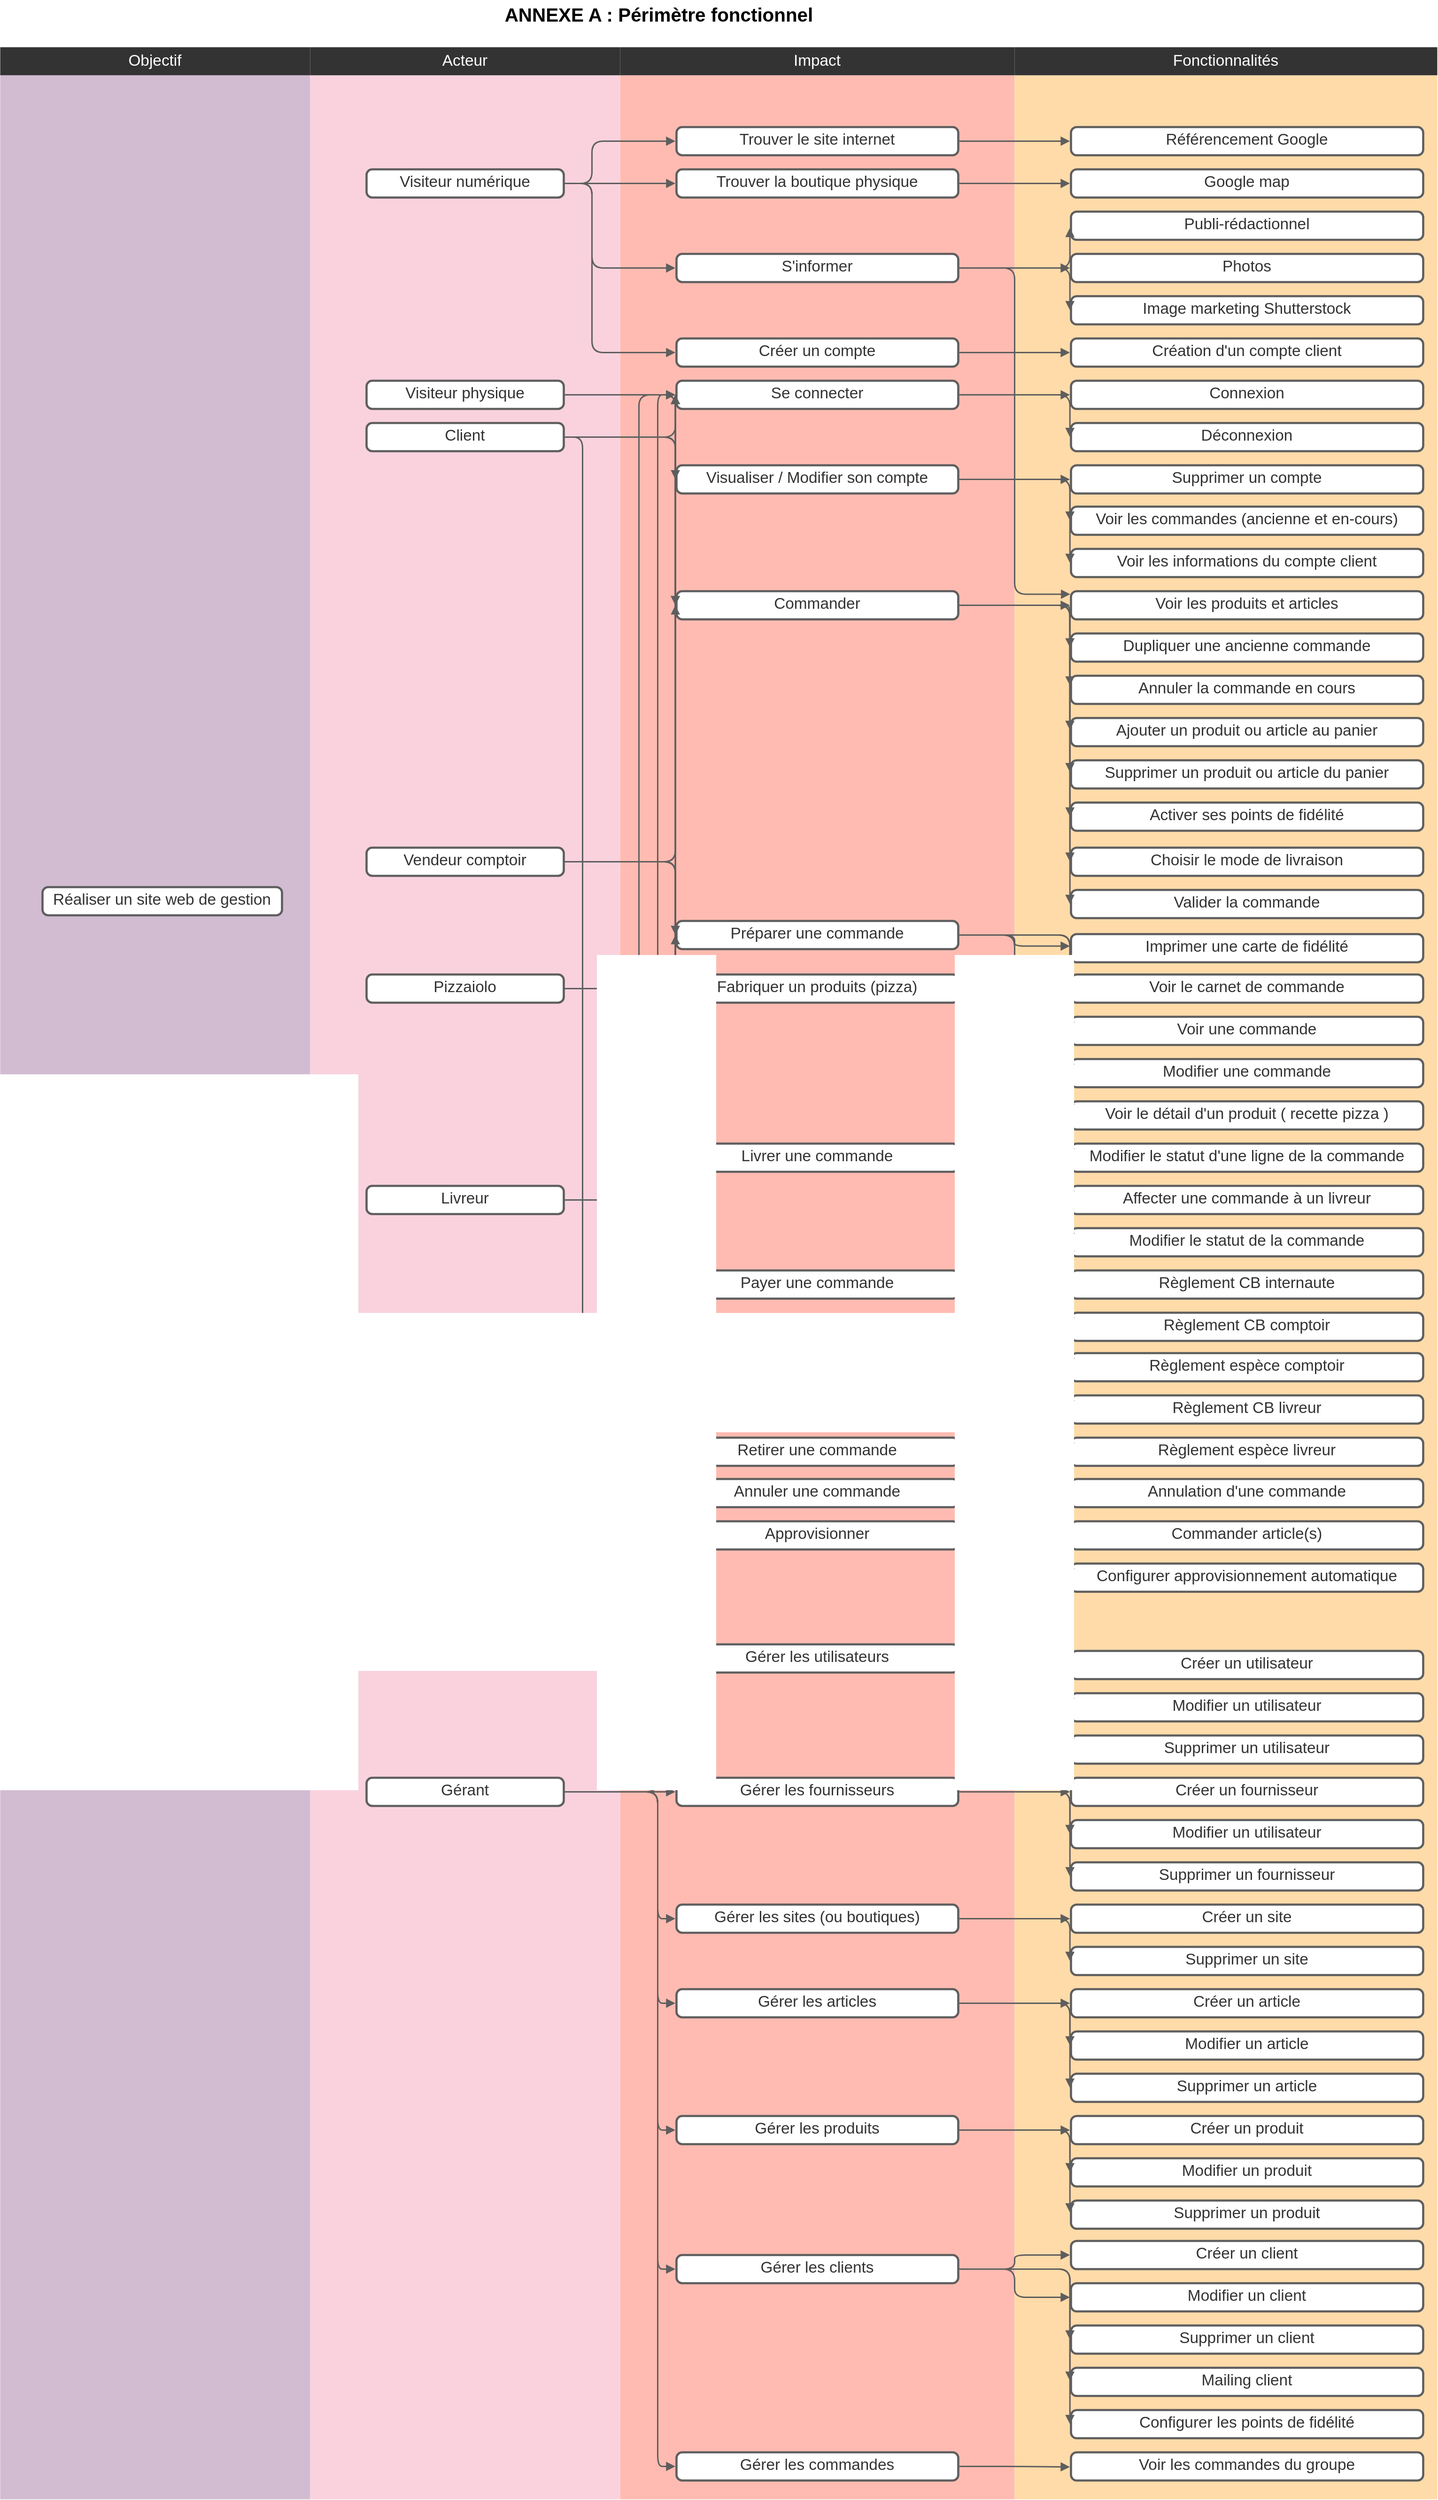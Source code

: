 <mxfile version="14.7.7" type="github" pages="4">
  <diagram id="hzwW0-LMFyrInXFMfUsx" name="Périmètre fonctionel">
    <mxGraphModel dx="1554" dy="897" grid="1" gridSize="10" guides="1" tooltips="1" connect="1" arrows="1" fold="1" page="1" pageScale="1" pageWidth="827" pageHeight="1169" math="0" shadow="0">
      <root>
        <mxCell id="0" />
        <mxCell id="1" parent="0" />
        <mxCell id="1UGnrCggBL-m94nnEmyW-94" value="Objectif" style="swimlane;html=1;whiteSpace=wrap;container=1;connectable=0;collapsible=0;fontStyle=0;startSize=30;dropTarget=0;rounded=0;whiteSpace=wrap;fontSize=13;spacing=0;strokeColor=none;strokeOpacity=100;strokeWidth=0;fontSize=16.7;fontColor=#ffffff;align=center;fillColor=#333333;swimlaneFillColor=#d1bcd2;" parent="1" vertex="1">
          <mxGeometry y="80" width="330" height="2610" as="geometry" />
        </mxCell>
        <mxCell id="1UGnrCggBL-m94nnEmyW-97" value="Acteur" style="swimlane;html=1;whiteSpace=wrap;container=1;connectable=0;collapsible=0;fontStyle=0;startSize=30;dropTarget=0;rounded=0;whiteSpace=wrap;fontSize=13;spacing=0;strokeColor=none;strokeOpacity=100;strokeWidth=0;fontSize=16.7;fontColor=#ffffff;align=center;fillColor=#333333;swimlaneFillColor=#f9d2de;" parent="1" vertex="1">
          <mxGeometry x="330" y="80" width="330" height="2610" as="geometry" />
        </mxCell>
        <mxCell id="1UGnrCggBL-m94nnEmyW-99" value="Impact" style="swimlane;html=1;whiteSpace=wrap;container=1;connectable=0;collapsible=0;fontStyle=0;startSize=30;dropTarget=0;rounded=0;whiteSpace=wrap;fontSize=13;spacing=0;strokeColor=none;strokeOpacity=100;strokeWidth=0;fontSize=16.7;fontColor=#ffffff;align=center;fillColor=#333333;swimlaneFillColor=#ffbbb1;" parent="1" vertex="1">
          <mxGeometry x="660" y="80" width="420" height="2610" as="geometry" />
        </mxCell>
        <mxCell id="1UGnrCggBL-m94nnEmyW-111" value="Fonctionnalités" style="swimlane;html=1;whiteSpace=wrap;container=1;connectable=0;collapsible=0;fontStyle=0;startSize=30;dropTarget=0;rounded=0;whiteSpace=wrap;fontSize=13;spacing=0;strokeColor=none;strokeOpacity=100;strokeWidth=0;fontSize=16.7;fontColor=#ffffff;align=center;fillColor=#333333;swimlaneFillColor=#ffdba9;" parent="1" vertex="1">
          <mxGeometry x="1080" y="80" width="450" height="2610" as="geometry" />
        </mxCell>
        <mxCell id="1UGnrCggBL-m94nnEmyW-95" value="&lt;div style=&quot;display: flex; justify-content: center; text-align: center; align-items: baseline; font-size: 0; line-height: 1.25;margin-top: -2px;&quot;&gt;&lt;span&gt;&lt;span style=&quot;font-size:16.7px;color:#333333;&quot;&gt;Réaliser un site web de gestion&lt;/span&gt;&lt;/span&gt;&lt;/div&gt;" style="rounded=1;arcSize=20;whiteSpace=wrap;overflow=block;blockSpacing=1;html=1;fontSize=13;spacing=0;strokeColor=#5e5e5e;strokeOpacity=100;strokeWidth=2.3;" parent="1" vertex="1">
          <mxGeometry x="45" y="974" width="255" height="30" as="geometry" />
        </mxCell>
        <mxCell id="1UGnrCggBL-m94nnEmyW-100" value="&lt;div style=&quot;display: flex; justify-content: center; text-align: center; align-items: baseline; font-size: 0; line-height: 1.25;margin-top: -2px;&quot;&gt;&lt;span&gt;&lt;span style=&quot;font-size:16.7px;color:#333333;&quot;&gt;Visiteur numérique&lt;/span&gt;&lt;/span&gt;&lt;/div&gt;" style="rounded=1;arcSize=20;whiteSpace=wrap;overflow=block;blockSpacing=1;html=1;fontSize=13;spacing=0;strokeColor=#5e5e5e;strokeOpacity=100;strokeWidth=2.3;" parent="1" vertex="1">
          <mxGeometry x="390" y="210" width="210" height="30" as="geometry" />
        </mxCell>
        <mxCell id="1UGnrCggBL-m94nnEmyW-101" value="&lt;div style=&quot;display: flex; justify-content: center; text-align: center; align-items: baseline; font-size: 0; line-height: 1.25;margin-top: -2px;&quot;&gt;&lt;span&gt;&lt;span style=&quot;font-size:16.7px;color:#333333;&quot;&gt;Visiteur physique&lt;/span&gt;&lt;/span&gt;&lt;/div&gt;" style="rounded=1;arcSize=20;whiteSpace=wrap;overflow=block;blockSpacing=1;html=1;fontSize=13;spacing=0;strokeColor=#5e5e5e;strokeOpacity=100;strokeWidth=2.3;" parent="1" vertex="1">
          <mxGeometry x="390" y="435" width="210" height="30" as="geometry" />
        </mxCell>
        <mxCell id="1UGnrCggBL-m94nnEmyW-102" value="&lt;div style=&quot;display: flex; justify-content: center; text-align: center; align-items: baseline; font-size: 0; line-height: 1.25;margin-top: -2px;&quot;&gt;&lt;span&gt;&lt;span style=&quot;font-size:16.7px;color:#333333;&quot;&gt;Client&lt;/span&gt;&lt;/span&gt;&lt;/div&gt;" style="rounded=1;arcSize=20;whiteSpace=wrap;overflow=block;blockSpacing=1;html=1;fontSize=13;spacing=0;strokeColor=#5e5e5e;strokeOpacity=100;strokeWidth=2.3;" parent="1" vertex="1">
          <mxGeometry x="390" y="480" width="210" height="30" as="geometry" />
        </mxCell>
        <mxCell id="1UGnrCggBL-m94nnEmyW-103" value="&lt;div style=&quot;display: flex; justify-content: center; text-align: center; align-items: baseline; font-size: 0; line-height: 1.25;margin-top: -2px;&quot;&gt;&lt;span&gt;&lt;span style=&quot;font-size:16.7px;color:#333333;&quot;&gt;Vendeur comptoir&lt;/span&gt;&lt;/span&gt;&lt;/div&gt;" style="rounded=1;arcSize=20;whiteSpace=wrap;overflow=block;blockSpacing=1;html=1;fontSize=13;spacing=0;strokeColor=#5e5e5e;strokeOpacity=100;strokeWidth=2.3;" parent="1" vertex="1">
          <mxGeometry x="390" y="932" width="210" height="30" as="geometry" />
        </mxCell>
        <mxCell id="1UGnrCggBL-m94nnEmyW-104" value="&lt;div style=&quot;display: flex; justify-content: center; text-align: center; align-items: baseline; font-size: 0; line-height: 1.25;margin-top: -2px;&quot;&gt;&lt;span&gt;&lt;span style=&quot;font-size:16.7px;color:#333333;&quot;&gt;Pizzaiolo&lt;/span&gt;&lt;/span&gt;&lt;/div&gt;" style="rounded=1;arcSize=20;whiteSpace=wrap;overflow=block;blockSpacing=1;html=1;fontSize=13;spacing=0;strokeColor=#5e5e5e;strokeOpacity=100;strokeWidth=2.3;" parent="1" vertex="1">
          <mxGeometry x="390" y="1067" width="210" height="30" as="geometry" />
        </mxCell>
        <mxCell id="1UGnrCggBL-m94nnEmyW-105" value="&lt;div style=&quot;display: flex; justify-content: center; text-align: center; align-items: baseline; font-size: 0; line-height: 1.25;margin-top: -2px;&quot;&gt;&lt;span&gt;&lt;span style=&quot;font-size:16.7px;color:#333333;&quot;&gt;Gérant&lt;/span&gt;&lt;/span&gt;&lt;/div&gt;" style="rounded=1;arcSize=20;whiteSpace=wrap;overflow=block;blockSpacing=1;html=1;fontSize=13;spacing=0;strokeColor=#5e5e5e;strokeOpacity=100;strokeWidth=2.3;" parent="1" vertex="1">
          <mxGeometry x="390" y="1922" width="210" height="30" as="geometry" />
        </mxCell>
        <mxCell id="1UGnrCggBL-m94nnEmyW-106" value="&lt;div style=&quot;display: flex; justify-content: center; text-align: center; align-items: baseline; font-size: 0; line-height: 1.25;margin-top: -2px;&quot;&gt;&lt;span&gt;&lt;span style=&quot;font-size:16.7px;color:#333333;&quot;&gt;Livreur&lt;/span&gt;&lt;/span&gt;&lt;/div&gt;" style="rounded=1;arcSize=20;whiteSpace=wrap;overflow=block;blockSpacing=1;html=1;fontSize=13;spacing=0;strokeColor=#5e5e5e;strokeOpacity=100;strokeWidth=2.3;" parent="1" vertex="1">
          <mxGeometry x="390" y="1292" width="210" height="30" as="geometry" />
        </mxCell>
        <mxCell id="1UGnrCggBL-m94nnEmyW-107" value="&lt;div style=&quot;display: flex; justify-content: center; text-align: center; align-items: baseline; font-size: 0; line-height: 1.25;margin-top: -2px;&quot;&gt;&lt;span&gt;&lt;span style=&quot;font-size:16.7px;color:#333333;&quot;&gt;Trouver le site internet&lt;/span&gt;&lt;/span&gt;&lt;/div&gt;" style="rounded=1;arcSize=20;whiteSpace=wrap;overflow=block;blockSpacing=1;html=1;fontSize=13;spacing=0;strokeColor=#5e5e5e;strokeOpacity=100;strokeWidth=2.3;" parent="1" vertex="1">
          <mxGeometry x="720" y="165" width="300" height="30" as="geometry" />
        </mxCell>
        <mxCell id="1UGnrCggBL-m94nnEmyW-108" value="&lt;div style=&quot;display: flex; justify-content: center; text-align: center; align-items: baseline; font-size: 0; line-height: 1.25;margin-top: -2px;&quot;&gt;&lt;span&gt;&lt;span style=&quot;font-size:16.7px;color:#333333;&quot;&gt;S&#39;informer&lt;/span&gt;&lt;/span&gt;&lt;/div&gt;" style="rounded=1;arcSize=20;whiteSpace=wrap;overflow=block;blockSpacing=1;html=1;fontSize=13;spacing=0;strokeColor=#5e5e5e;strokeOpacity=100;strokeWidth=2.3;" parent="1" vertex="1">
          <mxGeometry x="720" y="300" width="300" height="30" as="geometry" />
        </mxCell>
        <mxCell id="1UGnrCggBL-m94nnEmyW-109" value="&lt;div style=&quot;display: flex; justify-content: center; text-align: center; align-items: baseline; font-size: 0; line-height: 1.25;margin-top: -2px;&quot;&gt;&lt;span&gt;&lt;span style=&quot;font-size:16.7px;color:#333333;&quot;&gt;Trouver la boutique physique&lt;/span&gt;&lt;/span&gt;&lt;/div&gt;" style="rounded=1;arcSize=20;whiteSpace=wrap;overflow=block;blockSpacing=1;html=1;fontSize=13;spacing=0;strokeColor=#5e5e5e;strokeOpacity=100;strokeWidth=2.3;" parent="1" vertex="1">
          <mxGeometry x="720" y="210" width="300" height="30" as="geometry" />
        </mxCell>
        <mxCell id="1UGnrCggBL-m94nnEmyW-112" value="&lt;div style=&quot;display: flex; justify-content: center; text-align: center; align-items: baseline; font-size: 0; line-height: 1.25;margin-top: -2px;&quot;&gt;&lt;span&gt;&lt;span style=&quot;font-size:16.7px;color:#333333;&quot;&gt;Création d&#39;un compte client&lt;/span&gt;&lt;/span&gt;&lt;/div&gt;" style="rounded=1;arcSize=20;whiteSpace=wrap;overflow=block;blockSpacing=1;html=1;fontSize=13;spacing=0;strokeColor=#5e5e5e;strokeOpacity=100;strokeWidth=2.3;" parent="1" vertex="1">
          <mxGeometry x="1140" y="390" width="375" height="30" as="geometry" />
        </mxCell>
        <mxCell id="1UGnrCggBL-m94nnEmyW-113" value="&lt;div style=&quot;display: flex; justify-content: center; text-align: center; align-items: baseline; font-size: 0; line-height: 1.25;margin-top: -2px;&quot;&gt;&lt;span&gt;&lt;span style=&quot;font-size:16.7px;color:#333333;&quot;&gt;Connexion&lt;/span&gt;&lt;/span&gt;&lt;/div&gt;" style="rounded=1;arcSize=20;whiteSpace=wrap;overflow=block;blockSpacing=1;html=1;fontSize=13;spacing=0;strokeColor=#5e5e5e;strokeOpacity=100;strokeWidth=2.3;" parent="1" vertex="1">
          <mxGeometry x="1140" y="435" width="375" height="30" as="geometry" />
        </mxCell>
        <mxCell id="1UGnrCggBL-m94nnEmyW-114" value="&lt;div style=&quot;display: flex; justify-content: center; text-align: center; align-items: baseline; font-size: 0; line-height: 1.25;margin-top: -2px;&quot;&gt;&lt;span&gt;&lt;span style=&quot;font-size:16.7px;color:#333333;&quot;&gt;Voir les produits et articles&lt;/span&gt;&lt;/span&gt;&lt;/div&gt;" style="rounded=1;arcSize=20;whiteSpace=wrap;overflow=block;blockSpacing=1;html=1;fontSize=13;spacing=0;strokeColor=#5e5e5e;strokeOpacity=100;strokeWidth=2.3;" parent="1" vertex="1">
          <mxGeometry x="1140" y="659" width="375" height="30" as="geometry" />
        </mxCell>
        <mxCell id="1UGnrCggBL-m94nnEmyW-115" value="&lt;div style=&quot;display: flex; justify-content: center; text-align: center; align-items: baseline; font-size: 0; line-height: 1.25;margin-top: -2px;&quot;&gt;&lt;span&gt;&lt;span style=&quot;font-size:16.7px;color:#333333;&quot;&gt;Ajouter un produit ou article au panier&lt;/span&gt;&lt;/span&gt;&lt;/div&gt;" style="rounded=1;arcSize=20;whiteSpace=wrap;overflow=block;blockSpacing=1;html=1;fontSize=13;spacing=0;strokeColor=#5e5e5e;strokeOpacity=100;strokeWidth=2.3;" parent="1" vertex="1">
          <mxGeometry x="1140" y="794" width="375" height="30" as="geometry" />
        </mxCell>
        <mxCell id="1UGnrCggBL-m94nnEmyW-116" value="&lt;div style=&quot;display: flex; justify-content: center; text-align: center; align-items: baseline; font-size: 0; line-height: 1.25;margin-top: -2px;&quot;&gt;&lt;span&gt;&lt;span style=&quot;font-size:16.7px;color:#333333;&quot;&gt;Commander&lt;/span&gt;&lt;/span&gt;&lt;/div&gt;" style="rounded=1;arcSize=20;whiteSpace=wrap;overflow=block;blockSpacing=1;html=1;fontSize=13;spacing=0;strokeColor=#5e5e5e;strokeOpacity=100;strokeWidth=2.3;" parent="1" vertex="1">
          <mxGeometry x="720" y="659" width="300" height="30" as="geometry" />
        </mxCell>
        <mxCell id="1UGnrCggBL-m94nnEmyW-117" value="&lt;div style=&quot;display: flex; justify-content: center; text-align: center; align-items: baseline; font-size: 0; line-height: 1.25;margin-top: -2px;&quot;&gt;&lt;span&gt;&lt;span style=&quot;font-size:16.7px;color:#333333;&quot;&gt;Valider la commande&lt;/span&gt;&lt;/span&gt;&lt;/div&gt;" style="rounded=1;arcSize=20;whiteSpace=wrap;overflow=block;blockSpacing=1;html=1;fontSize=13;spacing=0;strokeColor=#5e5e5e;strokeOpacity=100;strokeWidth=2.3;" parent="1" vertex="1">
          <mxGeometry x="1140" y="977" width="375" height="30" as="geometry" />
        </mxCell>
        <mxCell id="1UGnrCggBL-m94nnEmyW-118" value="&lt;div style=&quot;display: flex; justify-content: center; text-align: center; align-items: baseline; font-size: 0; line-height: 1.25;margin-top: -2px;&quot;&gt;&lt;span&gt;&lt;span style=&quot;font-size:16.7px;color:#333333;&quot;&gt;Déconnexion&lt;/span&gt;&lt;/span&gt;&lt;/div&gt;" style="rounded=1;arcSize=20;whiteSpace=wrap;overflow=block;blockSpacing=1;html=1;fontSize=13;spacing=0;strokeColor=#5e5e5e;strokeOpacity=100;strokeWidth=2.3;" parent="1" vertex="1">
          <mxGeometry x="1140" y="480" width="375" height="30" as="geometry" />
        </mxCell>
        <mxCell id="1UGnrCggBL-m94nnEmyW-119" value="&lt;div style=&quot;display: flex; justify-content: center; text-align: center; align-items: baseline; font-size: 0; line-height: 1.25;margin-top: -2px;&quot;&gt;&lt;span&gt;&lt;span style=&quot;font-size:16.7px;color:#333333;&quot;&gt;Préparer une commande&lt;/span&gt;&lt;/span&gt;&lt;/div&gt;" style="rounded=1;arcSize=20;whiteSpace=wrap;overflow=block;blockSpacing=1;html=1;fontSize=13;spacing=0;strokeColor=#5e5e5e;strokeOpacity=100;strokeWidth=2.3;" parent="1" vertex="1">
          <mxGeometry x="720" y="1010" width="300" height="30" as="geometry" />
        </mxCell>
        <mxCell id="1UGnrCggBL-m94nnEmyW-120" value="&lt;div style=&quot;display: flex; justify-content: center; text-align: center; align-items: baseline; font-size: 0; line-height: 1.25;margin-top: -2px;&quot;&gt;&lt;span&gt;&lt;span style=&quot;font-size:16.7px;color:#333333;&quot;&gt;Fabriquer un produits (pizza)&lt;/span&gt;&lt;/span&gt;&lt;/div&gt;" style="rounded=1;arcSize=20;whiteSpace=wrap;overflow=block;blockSpacing=1;html=1;fontSize=13;spacing=0;strokeColor=#5e5e5e;strokeOpacity=100;strokeWidth=2.3;" parent="1" vertex="1">
          <mxGeometry x="720" y="1067" width="300" height="30" as="geometry" />
        </mxCell>
        <mxCell id="1UGnrCggBL-m94nnEmyW-121" value="&lt;div style=&quot;display: flex; justify-content: center; text-align: center; align-items: baseline; font-size: 0; line-height: 1.25;margin-top: -2px;&quot;&gt;&lt;span&gt;&lt;span style=&quot;font-size:16.7px;color:#333333;&quot;&gt;Voir le détail d&#39;un produit ( recette pizza )&lt;/span&gt;&lt;/span&gt;&lt;/div&gt;" style="rounded=1;arcSize=20;whiteSpace=wrap;overflow=block;blockSpacing=1;html=1;fontSize=13;spacing=0;strokeColor=#5e5e5e;strokeOpacity=100;strokeWidth=2.3;" parent="1" vertex="1">
          <mxGeometry x="1140" y="1202" width="375" height="30" as="geometry" />
        </mxCell>
        <mxCell id="1UGnrCggBL-m94nnEmyW-122" value="&lt;div style=&quot;display: flex; justify-content: center; text-align: center; align-items: baseline; font-size: 0; line-height: 1.25;margin-top: -2px;&quot;&gt;&lt;span&gt;&lt;span style=&quot;font-size:16.7px;color:#333333;&quot;&gt;Livrer une commande&lt;/span&gt;&lt;/span&gt;&lt;/div&gt;" style="rounded=1;arcSize=20;whiteSpace=wrap;overflow=block;blockSpacing=1;html=1;fontSize=13;spacing=0;strokeColor=#5e5e5e;strokeOpacity=100;strokeWidth=2.3;" parent="1" vertex="1">
          <mxGeometry x="720" y="1247" width="300" height="30" as="geometry" />
        </mxCell>
        <mxCell id="1UGnrCggBL-m94nnEmyW-123" value="&lt;div style=&quot;display: flex; justify-content: center; text-align: center; align-items: baseline; font-size: 0; line-height: 1.25;margin-top: -2px;&quot;&gt;&lt;span&gt;&lt;span style=&quot;font-size:16.7px;color:#333333;&quot;&gt;Gérer les sites (ou boutiques)&lt;/span&gt;&lt;/span&gt;&lt;/div&gt;" style="rounded=1;arcSize=20;whiteSpace=wrap;overflow=block;blockSpacing=1;html=1;fontSize=13;spacing=0;strokeColor=#5e5e5e;strokeOpacity=100;strokeWidth=2.3;" parent="1" vertex="1">
          <mxGeometry x="720" y="2057" width="300" height="30" as="geometry" />
        </mxCell>
        <mxCell id="1UGnrCggBL-m94nnEmyW-124" value="&lt;div style=&quot;display: flex; justify-content: center; text-align: center; align-items: baseline; font-size: 0; line-height: 1.25;margin-top: -2px;&quot;&gt;&lt;span&gt;&lt;span style=&quot;font-size:16.7px;color:#333333;&quot;&gt;Gérer les articles&lt;/span&gt;&lt;/span&gt;&lt;/div&gt;" style="rounded=1;arcSize=20;whiteSpace=wrap;overflow=block;blockSpacing=1;html=1;fontSize=13;spacing=0;strokeColor=#5e5e5e;strokeOpacity=100;strokeWidth=2.3;" parent="1" vertex="1">
          <mxGeometry x="720" y="2147" width="300" height="30" as="geometry" />
        </mxCell>
        <mxCell id="1UGnrCggBL-m94nnEmyW-125" value="&lt;div style=&quot;display: flex; justify-content: center; text-align: center; align-items: baseline; font-size: 0; line-height: 1.25;margin-top: -2px;&quot;&gt;&lt;span&gt;&lt;span style=&quot;font-size:16.7px;color:#333333;&quot;&gt;Référencement Google&lt;/span&gt;&lt;/span&gt;&lt;/div&gt;" style="rounded=1;arcSize=20;whiteSpace=wrap;overflow=block;blockSpacing=1;html=1;fontSize=13;spacing=0;strokeColor=#5e5e5e;strokeOpacity=100;strokeWidth=2.3;" parent="1" vertex="1">
          <mxGeometry x="1140" y="165" width="375" height="30" as="geometry" />
        </mxCell>
        <mxCell id="1UGnrCggBL-m94nnEmyW-126" value="&lt;div style=&quot;display: flex; justify-content: center; text-align: center; align-items: baseline; font-size: 0; line-height: 1.25;margin-top: -2px;&quot;&gt;&lt;span&gt;&lt;span style=&quot;font-size:16.7px;color:#333333;&quot;&gt;Publi-rédactionnel&lt;/span&gt;&lt;/span&gt;&lt;/div&gt;" style="rounded=1;arcSize=20;whiteSpace=wrap;overflow=block;blockSpacing=1;html=1;fontSize=13;spacing=0;strokeColor=#5e5e5e;strokeOpacity=100;strokeWidth=2.3;" parent="1" vertex="1">
          <mxGeometry x="1140" y="255" width="375" height="30" as="geometry" />
        </mxCell>
        <mxCell id="1UGnrCggBL-m94nnEmyW-127" value="&lt;div style=&quot;display: flex; justify-content: center; text-align: center; align-items: baseline; font-size: 0; line-height: 1.25;margin-top: -2px;&quot;&gt;&lt;span&gt;&lt;span style=&quot;font-size:16.7px;color:#333333;&quot;&gt;Photos&lt;/span&gt;&lt;/span&gt;&lt;/div&gt;" style="rounded=1;arcSize=20;whiteSpace=wrap;overflow=block;blockSpacing=1;html=1;fontSize=13;spacing=0;strokeColor=#5e5e5e;strokeOpacity=100;strokeWidth=2.3;" parent="1" vertex="1">
          <mxGeometry x="1140" y="300" width="375" height="30" as="geometry" />
        </mxCell>
        <mxCell id="1UGnrCggBL-m94nnEmyW-128" value="&lt;div style=&quot;display: flex; justify-content: center; text-align: center; align-items: baseline; font-size: 0; line-height: 1.25;margin-top: -2px;&quot;&gt;&lt;span&gt;&lt;span style=&quot;font-size:16.7px;color:#333333;&quot;&gt;Image marketing Shutterstock&lt;/span&gt;&lt;/span&gt;&lt;/div&gt;" style="rounded=1;arcSize=20;whiteSpace=wrap;overflow=block;blockSpacing=1;html=1;fontSize=13;spacing=0;strokeColor=#5e5e5e;strokeOpacity=100;strokeWidth=2.3;" parent="1" vertex="1">
          <mxGeometry x="1140" y="345" width="375" height="30" as="geometry" />
        </mxCell>
        <mxCell id="1UGnrCggBL-m94nnEmyW-129" value="&lt;div style=&quot;display: flex; justify-content: center; text-align: center; align-items: baseline; font-size: 0; line-height: 1.25;margin-top: -2px;&quot;&gt;&lt;span&gt;&lt;span style=&quot;font-size:16.7px;color:#333333;&quot;&gt;Google map&lt;/span&gt;&lt;/span&gt;&lt;/div&gt;" style="rounded=1;arcSize=20;whiteSpace=wrap;overflow=block;blockSpacing=1;html=1;fontSize=13;spacing=0;strokeColor=#5e5e5e;strokeOpacity=100;strokeWidth=2.3;" parent="1" vertex="1">
          <mxGeometry x="1140" y="210" width="375" height="30" as="geometry" />
        </mxCell>
        <mxCell id="1UGnrCggBL-m94nnEmyW-130" value="&lt;div style=&quot;display: flex; justify-content: center; text-align: center; align-items: baseline; font-size: 0; line-height: 1.25;margin-top: -2px;&quot;&gt;&lt;span&gt;&lt;span style=&quot;font-size:16.7px;color:#333333;&quot;&gt;Voir le carnet de commande&lt;/span&gt;&lt;/span&gt;&lt;/div&gt;" style="rounded=1;arcSize=20;whiteSpace=wrap;overflow=block;blockSpacing=1;html=1;fontSize=13;spacing=0;strokeColor=#5e5e5e;strokeOpacity=100;strokeWidth=2.3;" parent="1" vertex="1">
          <mxGeometry x="1140" y="1067" width="375" height="30" as="geometry" />
        </mxCell>
        <mxCell id="1UGnrCggBL-m94nnEmyW-131" value="&lt;div style=&quot;display: flex; justify-content: center; text-align: center; align-items: baseline; font-size: 0; line-height: 1.25;margin-top: -2px;&quot;&gt;&lt;span&gt;&lt;span style=&quot;font-size:16.7px;color:#333333;&quot;&gt;Voir une commande&lt;/span&gt;&lt;/span&gt;&lt;/div&gt;" style="rounded=1;arcSize=20;whiteSpace=wrap;overflow=block;blockSpacing=1;html=1;fontSize=13;spacing=0;strokeColor=#5e5e5e;strokeOpacity=100;strokeWidth=2.3;" parent="1" vertex="1">
          <mxGeometry x="1140" y="1112" width="375" height="30" as="geometry" />
        </mxCell>
        <mxCell id="1UGnrCggBL-m94nnEmyW-132" value="&lt;div style=&quot;display: flex; justify-content: center; text-align: center; align-items: baseline; font-size: 0; line-height: 1.25;margin-top: -2px;&quot;&gt;&lt;span&gt;&lt;span style=&quot;font-size:16.7px;color:#333333;&quot;&gt;Modifier le statut de la commande&lt;/span&gt;&lt;/span&gt;&lt;/div&gt;" style="rounded=1;arcSize=20;whiteSpace=wrap;overflow=block;blockSpacing=1;html=1;fontSize=13;spacing=0;strokeColor=#5e5e5e;strokeOpacity=100;strokeWidth=2.3;" parent="1" vertex="1">
          <mxGeometry x="1140" y="1337" width="375" height="30" as="geometry" />
        </mxCell>
        <mxCell id="1UGnrCggBL-m94nnEmyW-133" value="&lt;div style=&quot;display: flex; justify-content: center; text-align: center; align-items: baseline; font-size: 0; line-height: 1.25;margin-top: -2px;&quot;&gt;&lt;span&gt;&lt;span style=&quot;font-size:16.7px;color:#333333;&quot;&gt;Imprimer une carte de fidélité&lt;/span&gt;&lt;/span&gt;&lt;/div&gt;" style="rounded=1;arcSize=20;whiteSpace=wrap;overflow=block;blockSpacing=1;html=1;fontSize=13;spacing=0;strokeColor=#5e5e5e;strokeOpacity=100;strokeWidth=2.3;" parent="1" vertex="1">
          <mxGeometry x="1140" y="1024" width="375" height="30" as="geometry" />
        </mxCell>
        <mxCell id="1UGnrCggBL-m94nnEmyW-134" value="&lt;div style=&quot;display: flex; justify-content: center; text-align: center; align-items: baseline; font-size: 0; line-height: 1.25;margin-top: -2px;&quot;&gt;&lt;span&gt;&lt;span style=&quot;font-size:16.7px;color:#333333;&quot;&gt;Gérer les clients&lt;/span&gt;&lt;/span&gt;&lt;/div&gt;" style="rounded=1;arcSize=20;whiteSpace=wrap;overflow=block;blockSpacing=1;html=1;fontSize=13;spacing=0;strokeColor=#5e5e5e;strokeOpacity=100;strokeWidth=2.3;" parent="1" vertex="1">
          <mxGeometry x="720" y="2430" width="300" height="30" as="geometry" />
        </mxCell>
        <UserObject label="" lucidchartObjectId="rEgEEi0dlnWN" id="1UGnrCggBL-m94nnEmyW-135">
          <mxCell style="html=1;jettySize=18;whiteSpace=wrap;overflow=block;blockSpacing=1;fontSize=13;strokeColor=#5E5E5E;strokeWidth=1.5;rounded=1;arcSize=24;edgeStyle=orthogonalEdgeStyle;startArrow=none;;endArrow=block;endFill=1;;exitX=1.005;exitY=0.5;exitPerimeter=0;entryX=-0.004;entryY=0.5;entryPerimeter=0;" parent="1" source="1UGnrCggBL-m94nnEmyW-105" target="1UGnrCggBL-m94nnEmyW-123" edge="1">
            <mxGeometry width="100" height="100" relative="1" as="geometry">
              <Array as="points">
                <mxPoint x="700" y="1937" />
                <mxPoint x="700" y="2072" />
              </Array>
            </mxGeometry>
          </mxCell>
        </UserObject>
        <UserObject label="" lucidchartObjectId="oPgE93j-i53n" id="1UGnrCggBL-m94nnEmyW-136">
          <mxCell style="html=1;jettySize=18;whiteSpace=wrap;overflow=block;blockSpacing=1;fontSize=13;strokeColor=#5E5E5E;strokeWidth=1.5;rounded=1;arcSize=24;edgeStyle=orthogonalEdgeStyle;startArrow=none;;endArrow=block;endFill=1;;exitX=1.005;exitY=0.5;exitPerimeter=0;entryX=-0.004;entryY=0.5;entryPerimeter=0;" parent="1" source="1UGnrCggBL-m94nnEmyW-102" target="1UGnrCggBL-m94nnEmyW-116" edge="1">
            <mxGeometry width="100" height="100" relative="1" as="geometry">
              <Array as="points" />
            </mxGeometry>
          </mxCell>
        </UserObject>
        <UserObject label="" lucidchartObjectId="tPgEFj~sGLS1" id="1UGnrCggBL-m94nnEmyW-137">
          <mxCell style="html=1;jettySize=18;whiteSpace=wrap;overflow=block;blockSpacing=1;fontSize=13;strokeColor=#5E5E5E;strokeWidth=1.5;rounded=1;arcSize=24;edgeStyle=orthogonalEdgeStyle;startArrow=none;;endArrow=block;endFill=1;;exitX=1.005;exitY=0.5;exitPerimeter=0;entryX=-0.004;entryY=0.5;entryPerimeter=0;" parent="1" source="1UGnrCggBL-m94nnEmyW-101" target="1UGnrCggBL-m94nnEmyW-116" edge="1">
            <mxGeometry width="100" height="100" relative="1" as="geometry">
              <Array as="points" />
            </mxGeometry>
          </mxCell>
        </UserObject>
        <UserObject label="" lucidchartObjectId="GPgEA9oQFezG" id="1UGnrCggBL-m94nnEmyW-138">
          <mxCell style="html=1;jettySize=18;whiteSpace=wrap;overflow=block;blockSpacing=1;fontSize=13;strokeColor=#5E5E5E;strokeWidth=1.5;rounded=1;arcSize=24;edgeStyle=orthogonalEdgeStyle;startArrow=none;;endArrow=block;endFill=1;;exitX=1.005;exitY=0.5;exitPerimeter=0;entryX=-0.004;entryY=0.5;entryPerimeter=0;" parent="1" source="1UGnrCggBL-m94nnEmyW-103" target="1UGnrCggBL-m94nnEmyW-116" edge="1">
            <mxGeometry width="100" height="100" relative="1" as="geometry">
              <Array as="points" />
            </mxGeometry>
          </mxCell>
        </UserObject>
        <UserObject label="" lucidchartObjectId="PPgE4fTn-bTm" id="1UGnrCggBL-m94nnEmyW-139">
          <mxCell style="html=1;jettySize=18;whiteSpace=wrap;overflow=block;blockSpacing=1;fontSize=13;strokeColor=#5E5E5E;strokeWidth=1.5;rounded=1;arcSize=24;edgeStyle=orthogonalEdgeStyle;startArrow=none;;endArrow=block;endFill=1;;exitX=1.005;exitY=0.5;exitPerimeter=0;entryX=-0.004;entryY=0.5;entryPerimeter=0;" parent="1" source="1UGnrCggBL-m94nnEmyW-100" target="1UGnrCggBL-m94nnEmyW-108" edge="1">
            <mxGeometry width="100" height="100" relative="1" as="geometry">
              <Array as="points">
                <mxPoint x="630" y="225" />
                <mxPoint x="630" y="315" />
              </Array>
            </mxGeometry>
          </mxCell>
        </UserObject>
        <UserObject label="" lucidchartObjectId="VPgEI8H-uU9-" id="1UGnrCggBL-m94nnEmyW-140">
          <mxCell style="html=1;jettySize=18;whiteSpace=wrap;overflow=block;blockSpacing=1;fontSize=13;strokeColor=#5E5E5E;strokeWidth=1.5;rounded=1;arcSize=24;edgeStyle=orthogonalEdgeStyle;startArrow=none;;endArrow=block;endFill=1;;exitX=1.005;exitY=0.5;exitPerimeter=0;entryX=-0.004;entryY=0.5;entryPerimeter=0;" parent="1" source="1UGnrCggBL-m94nnEmyW-100" target="1UGnrCggBL-m94nnEmyW-109" edge="1">
            <mxGeometry width="100" height="100" relative="1" as="geometry">
              <Array as="points" />
            </mxGeometry>
          </mxCell>
        </UserObject>
        <UserObject label="" lucidchartObjectId="ZPgE8.AYtfh0" id="1UGnrCggBL-m94nnEmyW-141">
          <mxCell style="html=1;jettySize=18;whiteSpace=wrap;overflow=block;blockSpacing=1;fontSize=13;strokeColor=#5E5E5E;strokeWidth=1.5;rounded=1;arcSize=24;edgeStyle=orthogonalEdgeStyle;startArrow=none;;endArrow=block;endFill=1;;exitX=1.005;exitY=0.5;exitPerimeter=0;entryX=-0.004;entryY=0.5;entryPerimeter=0;" parent="1" source="1UGnrCggBL-m94nnEmyW-100" target="1UGnrCggBL-m94nnEmyW-107" edge="1">
            <mxGeometry width="100" height="100" relative="1" as="geometry">
              <Array as="points">
                <mxPoint x="630" y="225" />
                <mxPoint x="630" y="180" />
              </Array>
            </mxGeometry>
          </mxCell>
        </UserObject>
        <UserObject label="" lucidchartObjectId="9TgEseN9rsNu" id="1UGnrCggBL-m94nnEmyW-142">
          <mxCell style="html=1;jettySize=18;whiteSpace=wrap;overflow=block;blockSpacing=1;fontSize=13;strokeColor=#5E5E5E;strokeWidth=1.5;rounded=1;arcSize=24;edgeStyle=orthogonalEdgeStyle;startArrow=none;;endArrow=block;endFill=1;;exitX=1.005;exitY=0.5;exitPerimeter=0;entryX=-0.004;entryY=0.5;entryPerimeter=0;" parent="1" source="1UGnrCggBL-m94nnEmyW-103" target="1UGnrCggBL-m94nnEmyW-119" edge="1">
            <mxGeometry width="100" height="100" relative="1" as="geometry">
              <Array as="points" />
            </mxGeometry>
          </mxCell>
        </UserObject>
        <UserObject label="" lucidchartObjectId="1UgEV46.yf5_" id="1UGnrCggBL-m94nnEmyW-143">
          <mxCell style="html=1;jettySize=18;whiteSpace=wrap;overflow=block;blockSpacing=1;fontSize=13;strokeColor=#5E5E5E;strokeWidth=1.5;rounded=1;arcSize=24;edgeStyle=orthogonalEdgeStyle;startArrow=none;;endArrow=block;endFill=1;;exitX=1.005;exitY=0.5;exitPerimeter=0;entryX=-0.004;entryY=0.5;entryPerimeter=0;" parent="1" source="1UGnrCggBL-m94nnEmyW-104" target="1UGnrCggBL-m94nnEmyW-119" edge="1">
            <mxGeometry width="100" height="100" relative="1" as="geometry">
              <Array as="points" />
            </mxGeometry>
          </mxCell>
        </UserObject>
        <UserObject label="" lucidchartObjectId="-UgEAAglpMKK" id="1UGnrCggBL-m94nnEmyW-144">
          <mxCell style="html=1;jettySize=18;whiteSpace=wrap;overflow=block;blockSpacing=1;fontSize=13;strokeColor=#5E5E5E;strokeWidth=1.5;rounded=1;arcSize=24;edgeStyle=orthogonalEdgeStyle;startArrow=none;;endArrow=block;endFill=1;;exitX=1.005;exitY=0.5;exitPerimeter=0;entryX=-0.004;entryY=0.5;entryPerimeter=0;" parent="1" source="1UGnrCggBL-m94nnEmyW-106" target="1UGnrCggBL-m94nnEmyW-122" edge="1">
            <mxGeometry width="100" height="100" relative="1" as="geometry">
              <Array as="points">
                <mxPoint x="680" y="1307" />
                <mxPoint x="680" y="1262" />
              </Array>
            </mxGeometry>
          </mxCell>
        </UserObject>
        <UserObject label="" lucidchartObjectId="aVgEldAl5Mff" id="1UGnrCggBL-m94nnEmyW-145">
          <mxCell style="html=1;jettySize=18;whiteSpace=wrap;overflow=block;blockSpacing=1;fontSize=13;strokeColor=#5E5E5E;strokeWidth=1.5;rounded=1;arcSize=24;edgeStyle=orthogonalEdgeStyle;startArrow=none;;endArrow=block;endFill=1;;exitX=1.005;exitY=0.5;exitPerimeter=0;entryX=-0.004;entryY=0.5;entryPerimeter=0;" parent="1" source="1UGnrCggBL-m94nnEmyW-104" target="1UGnrCggBL-m94nnEmyW-120" edge="1">
            <mxGeometry width="100" height="100" relative="1" as="geometry">
              <Array as="points" />
            </mxGeometry>
          </mxCell>
        </UserObject>
        <UserObject label="" lucidchartObjectId="oVgEGYGC2VwB" id="1UGnrCggBL-m94nnEmyW-146">
          <mxCell style="html=1;jettySize=18;whiteSpace=wrap;overflow=block;blockSpacing=1;fontSize=13;strokeColor=#5E5E5E;strokeWidth=1.5;rounded=1;arcSize=24;edgeStyle=orthogonalEdgeStyle;startArrow=none;;endArrow=block;endFill=1;;exitX=1.005;exitY=0.5;exitPerimeter=0;entryX=-0.004;entryY=0.5;entryPerimeter=0;" parent="1" source="1UGnrCggBL-m94nnEmyW-105" target="1UGnrCggBL-m94nnEmyW-124" edge="1">
            <mxGeometry width="100" height="100" relative="1" as="geometry">
              <Array as="points">
                <mxPoint x="700" y="1937" />
                <mxPoint x="700" y="2162" />
              </Array>
            </mxGeometry>
          </mxCell>
        </UserObject>
        <UserObject label="" lucidchartObjectId="sVgEJaqIQ7gl" id="1UGnrCggBL-m94nnEmyW-147">
          <mxCell style="html=1;jettySize=18;whiteSpace=wrap;overflow=block;blockSpacing=1;fontSize=13;strokeColor=#5E5E5E;strokeWidth=1.5;rounded=1;arcSize=24;edgeStyle=orthogonalEdgeStyle;startArrow=none;;endArrow=block;endFill=1;;exitX=1.005;exitY=0.5;exitPerimeter=0;entryX=-0.004;entryY=0.5;entryPerimeter=0;" parent="1" source="1UGnrCggBL-m94nnEmyW-105" target="1UGnrCggBL-m94nnEmyW-134" edge="1">
            <mxGeometry width="100" height="100" relative="1" as="geometry">
              <Array as="points">
                <mxPoint x="700" y="1937" />
                <mxPoint x="700" y="2445" />
              </Array>
            </mxGeometry>
          </mxCell>
        </UserObject>
        <UserObject label="" lucidchartObjectId="wYgE3suoRPrt" id="1UGnrCggBL-m94nnEmyW-148">
          <mxCell style="html=1;jettySize=18;whiteSpace=wrap;overflow=block;blockSpacing=1;fontSize=13;strokeColor=#5E5E5E;strokeWidth=1.5;rounded=1;arcSize=24;edgeStyle=orthogonalEdgeStyle;startArrow=none;;endArrow=block;endFill=1;;exitX=1.004;exitY=0.5;exitPerimeter=0;entryX=-0.003;entryY=0.5;entryPerimeter=0;" parent="1" source="1UGnrCggBL-m94nnEmyW-107" target="1UGnrCggBL-m94nnEmyW-125" edge="1">
            <mxGeometry width="100" height="100" relative="1" as="geometry">
              <Array as="points" />
            </mxGeometry>
          </mxCell>
        </UserObject>
        <UserObject label="" lucidchartObjectId="SYgEntfMZJUx" id="1UGnrCggBL-m94nnEmyW-149">
          <mxCell style="html=1;jettySize=18;whiteSpace=wrap;overflow=block;blockSpacing=1;fontSize=13;strokeColor=#5E5E5E;strokeWidth=1.5;rounded=1;arcSize=24;edgeStyle=orthogonalEdgeStyle;startArrow=none;;endArrow=block;endFill=1;;exitX=1.004;exitY=0.5;exitPerimeter=0;entryX=-0.003;entryY=0.5;entryPerimeter=0;" parent="1" source="1UGnrCggBL-m94nnEmyW-109" target="1UGnrCggBL-m94nnEmyW-129" edge="1">
            <mxGeometry width="100" height="100" relative="1" as="geometry">
              <Array as="points" />
            </mxGeometry>
          </mxCell>
        </UserObject>
        <UserObject label="" lucidchartObjectId="6YgEu3_-VogK" id="1UGnrCggBL-m94nnEmyW-150">
          <mxCell style="html=1;jettySize=18;whiteSpace=wrap;overflow=block;blockSpacing=1;fontSize=13;strokeColor=#5E5E5E;strokeWidth=1.5;rounded=1;arcSize=24;edgeStyle=orthogonalEdgeStyle;startArrow=none;;endArrow=block;endFill=1;;exitX=1.004;exitY=0.5;exitPerimeter=0;entryX=-0.003;entryY=0.575;entryPerimeter=0;" parent="1" source="1UGnrCggBL-m94nnEmyW-108" target="1UGnrCggBL-m94nnEmyW-126" edge="1">
            <mxGeometry width="100" height="100" relative="1" as="geometry">
              <Array as="points" />
            </mxGeometry>
          </mxCell>
        </UserObject>
        <UserObject label="" lucidchartObjectId="bZgE3o~u67Dr" id="1UGnrCggBL-m94nnEmyW-151">
          <mxCell style="html=1;jettySize=18;whiteSpace=wrap;overflow=block;blockSpacing=1;fontSize=13;strokeColor=#5E5E5E;strokeWidth=1.5;rounded=1;arcSize=24;edgeStyle=orthogonalEdgeStyle;startArrow=none;;endArrow=block;endFill=1;;exitX=1.004;exitY=0.5;exitPerimeter=0;entryX=-0.003;entryY=0.5;entryPerimeter=0;" parent="1" source="1UGnrCggBL-m94nnEmyW-108" target="1UGnrCggBL-m94nnEmyW-128" edge="1">
            <mxGeometry width="100" height="100" relative="1" as="geometry">
              <Array as="points" />
            </mxGeometry>
          </mxCell>
        </UserObject>
        <UserObject label="" lucidchartObjectId="FZgEnsQo0N8l" id="1UGnrCggBL-m94nnEmyW-152">
          <mxCell style="html=1;jettySize=18;whiteSpace=wrap;overflow=block;blockSpacing=1;fontSize=13;strokeColor=#5E5E5E;strokeWidth=1.5;rounded=1;arcSize=24;edgeStyle=orthogonalEdgeStyle;startArrow=none;;endArrow=block;endFill=1;;exitX=1.004;exitY=0.5;exitPerimeter=0;entryX=-0.003;entryY=0.5;entryPerimeter=0;" parent="1" source="1UGnrCggBL-m94nnEmyW-108" target="1UGnrCggBL-m94nnEmyW-127" edge="1">
            <mxGeometry width="100" height="100" relative="1" as="geometry">
              <Array as="points" />
            </mxGeometry>
          </mxCell>
        </UserObject>
        <UserObject label="" lucidchartObjectId="a0gEpCc2AN6j" id="1UGnrCggBL-m94nnEmyW-153">
          <mxCell style="html=1;jettySize=18;whiteSpace=wrap;overflow=block;blockSpacing=1;fontSize=13;strokeColor=#5E5E5E;strokeWidth=1.5;rounded=1;arcSize=24;edgeStyle=orthogonalEdgeStyle;startArrow=none;;endArrow=block;endFill=1;;exitX=1.004;exitY=0.5;exitPerimeter=0;entryX=-0.002;entryY=0.108;entryPerimeter=0;" parent="1" source="1UGnrCggBL-m94nnEmyW-108" target="1UGnrCggBL-m94nnEmyW-114" edge="1">
            <mxGeometry width="100" height="100" relative="1" as="geometry">
              <Array as="points" />
            </mxGeometry>
          </mxCell>
        </UserObject>
        <UserObject label="" lucidchartObjectId="Q0gEx.ctNLMe" id="1UGnrCggBL-m94nnEmyW-154">
          <mxCell style="html=1;jettySize=18;whiteSpace=wrap;overflow=block;blockSpacing=1;fontSize=13;strokeColor=#5E5E5E;strokeWidth=1.5;rounded=1;arcSize=24;edgeStyle=orthogonalEdgeStyle;startArrow=none;;endArrow=block;endFill=1;;exitX=1.004;exitY=0.5;exitPerimeter=0;entryX=-0.003;entryY=0.425;entryPerimeter=0;" parent="1" source="1UGnrCggBL-m94nnEmyW-116" target="1UGnrCggBL-m94nnEmyW-115" edge="1">
            <mxGeometry width="100" height="100" relative="1" as="geometry">
              <Array as="points" />
            </mxGeometry>
          </mxCell>
        </UserObject>
        <UserObject label="" lucidchartObjectId="W0gExCl5fFTD" id="1UGnrCggBL-m94nnEmyW-155">
          <mxCell style="html=1;jettySize=18;whiteSpace=wrap;overflow=block;blockSpacing=1;fontSize=13;strokeColor=#5E5E5E;strokeWidth=1.5;rounded=1;arcSize=24;edgeStyle=orthogonalEdgeStyle;startArrow=none;;endArrow=block;endFill=1;;exitX=1.004;exitY=0.5;exitPerimeter=0;entryX=-0.003;entryY=0.5;entryPerimeter=0;" parent="1" source="1UGnrCggBL-m94nnEmyW-116" target="1UGnrCggBL-m94nnEmyW-117" edge="1">
            <mxGeometry width="100" height="100" relative="1" as="geometry">
              <Array as="points" />
            </mxGeometry>
          </mxCell>
        </UserObject>
        <UserObject label="" lucidchartObjectId="v6gEAIMGO_Ua" id="1UGnrCggBL-m94nnEmyW-156">
          <mxCell style="html=1;jettySize=18;whiteSpace=wrap;overflow=block;blockSpacing=1;fontSize=13;strokeColor=#5E5E5E;strokeWidth=1.5;rounded=1;arcSize=24;edgeStyle=orthogonalEdgeStyle;startArrow=none;;endArrow=block;endFill=1;;exitX=1.004;exitY=0.5;exitPerimeter=0;entryX=-0.003;entryY=0.425;entryPerimeter=0;" parent="1" source="1UGnrCggBL-m94nnEmyW-119" target="1UGnrCggBL-m94nnEmyW-133" edge="1">
            <mxGeometry width="100" height="100" relative="1" as="geometry">
              <Array as="points" />
            </mxGeometry>
          </mxCell>
        </UserObject>
        <UserObject label="" lucidchartObjectId="I8gEE002Jaw4" id="1UGnrCggBL-m94nnEmyW-157">
          <mxCell style="html=1;jettySize=18;whiteSpace=wrap;overflow=block;blockSpacing=1;fontSize=13;strokeColor=#5E5E5E;strokeWidth=1.5;rounded=1;arcSize=24;edgeStyle=orthogonalEdgeStyle;startArrow=none;;endArrow=block;endFill=1;;exitX=1.004;exitY=0.5;exitPerimeter=0;entryX=-0.002;entryY=0.14;entryPerimeter=0;" parent="1" source="1UGnrCggBL-m94nnEmyW-119" target="1UGnrCggBL-m94nnEmyW-130" edge="1">
            <mxGeometry width="100" height="100" relative="1" as="geometry">
              <Array as="points" />
            </mxGeometry>
          </mxCell>
        </UserObject>
        <UserObject label="" lucidchartObjectId="O8gEEQA7mhcI" id="1UGnrCggBL-m94nnEmyW-158">
          <mxCell style="html=1;jettySize=18;whiteSpace=wrap;overflow=block;blockSpacing=1;fontSize=13;strokeColor=#5E5E5E;strokeWidth=1.5;rounded=1;arcSize=24;edgeStyle=orthogonalEdgeStyle;startArrow=none;;endArrow=block;endFill=1;;exitX=1.004;exitY=0.5;exitPerimeter=0;entryX=-0.002;entryY=0.107;entryPerimeter=0;" parent="1" source="1UGnrCggBL-m94nnEmyW-119" target="1UGnrCggBL-m94nnEmyW-131" edge="1">
            <mxGeometry width="100" height="100" relative="1" as="geometry">
              <Array as="points" />
            </mxGeometry>
          </mxCell>
        </UserObject>
        <UserObject label="" lucidchartObjectId="t-gENcjStwWy" id="1UGnrCggBL-m94nnEmyW-159">
          <mxCell style="html=1;jettySize=18;whiteSpace=wrap;overflow=block;blockSpacing=1;fontSize=13;strokeColor=#5E5E5E;strokeWidth=1.5;rounded=1;arcSize=24;edgeStyle=orthogonalEdgeStyle;startArrow=none;;endArrow=block;endFill=1;;exitX=1.004;exitY=0.5;exitPerimeter=0;entryX=-0.003;entryY=0.425;entryPerimeter=0;" parent="1" source="1UGnrCggBL-m94nnEmyW-120" target="1UGnrCggBL-m94nnEmyW-121" edge="1">
            <mxGeometry width="100" height="100" relative="1" as="geometry">
              <Array as="points" />
            </mxGeometry>
          </mxCell>
        </UserObject>
        <UserObject label="" lucidchartObjectId="e.gE6nX3j51K" id="1UGnrCggBL-m94nnEmyW-160">
          <mxCell style="html=1;jettySize=18;whiteSpace=wrap;overflow=block;blockSpacing=1;fontSize=13;strokeColor=#5E5E5E;strokeWidth=1.5;rounded=1;arcSize=24;edgeStyle=orthogonalEdgeStyle;startArrow=none;;endArrow=block;endFill=1;;exitX=1.004;exitY=0.5;exitPerimeter=0;entryX=-0.003;entryY=0.5;entryPerimeter=0;" parent="1" source="1UGnrCggBL-m94nnEmyW-120" target="1UGnrCggBL-m94nnEmyW-131" edge="1">
            <mxGeometry width="100" height="100" relative="1" as="geometry">
              <Array as="points" />
            </mxGeometry>
          </mxCell>
        </UserObject>
        <UserObject label="" lucidchartObjectId="r.gErzgJezLT" id="1UGnrCggBL-m94nnEmyW-161">
          <mxCell style="html=1;jettySize=18;whiteSpace=wrap;overflow=block;blockSpacing=1;fontSize=13;strokeColor=#5E5E5E;strokeWidth=1.5;rounded=1;arcSize=24;edgeStyle=orthogonalEdgeStyle;startArrow=none;;endArrow=block;endFill=1;;exitX=1.004;exitY=0.5;exitPerimeter=0;entryX=-0.003;entryY=0.5;entryPerimeter=0;" parent="1" source="1UGnrCggBL-m94nnEmyW-120" target="1UGnrCggBL-m94nnEmyW-130" edge="1">
            <mxGeometry width="100" height="100" relative="1" as="geometry">
              <Array as="points" />
            </mxGeometry>
          </mxCell>
        </UserObject>
        <UserObject label="" lucidchartObjectId="sbhEmZgDpQk6" id="1UGnrCggBL-m94nnEmyW-162">
          <mxCell style="html=1;jettySize=18;whiteSpace=wrap;overflow=block;blockSpacing=1;fontSize=13;strokeColor=#5E5E5E;strokeWidth=1.5;rounded=1;arcSize=24;edgeStyle=orthogonalEdgeStyle;startArrow=none;;endArrow=block;endFill=1;;exitX=1.004;exitY=0.5;exitPerimeter=0;entryX=-0.003;entryY=0.5;entryPerimeter=0;" parent="1" source="1UGnrCggBL-m94nnEmyW-120" target="1UGnrCggBL-m94nnEmyW-132" edge="1">
            <mxGeometry width="100" height="100" relative="1" as="geometry">
              <Array as="points" />
            </mxGeometry>
          </mxCell>
        </UserObject>
        <UserObject label="" lucidchartObjectId="GdhES7XQOSn2" id="1UGnrCggBL-m94nnEmyW-163">
          <mxCell style="html=1;jettySize=18;whiteSpace=wrap;overflow=block;blockSpacing=1;fontSize=13;strokeColor=#5E5E5E;strokeWidth=1.5;rounded=1;arcSize=24;edgeStyle=orthogonalEdgeStyle;startArrow=none;;endArrow=block;endFill=1;;exitX=1.004;exitY=0.5;exitPerimeter=0;entryX=-0.003;entryY=0.5;entryPerimeter=0;" parent="1" source="1UGnrCggBL-m94nnEmyW-122" target="1UGnrCggBL-m94nnEmyW-132" edge="1">
            <mxGeometry width="100" height="100" relative="1" as="geometry">
              <Array as="points" />
            </mxGeometry>
          </mxCell>
        </UserObject>
        <UserObject label="" lucidchartObjectId="DkhEFuIYiq95" id="1UGnrCggBL-m94nnEmyW-164">
          <mxCell style="html=1;jettySize=18;whiteSpace=wrap;overflow=block;blockSpacing=1;fontSize=13;strokeColor=#5E5E5E;strokeWidth=1.5;rounded=1;arcSize=24;edgeStyle=orthogonalEdgeStyle;startArrow=none;;endArrow=block;endFill=1;;exitX=1.004;exitY=0.5;exitPerimeter=0;entryX=-0.003;entryY=0.5;entryPerimeter=0;" parent="1" source="1UGnrCggBL-m94nnEmyW-119" target="1UGnrCggBL-m94nnEmyW-132" edge="1">
            <mxGeometry width="100" height="100" relative="1" as="geometry">
              <Array as="points" />
            </mxGeometry>
          </mxCell>
        </UserObject>
        <mxCell id="1UGnrCggBL-m94nnEmyW-165" value="&lt;div style=&quot;display: flex; justify-content: center; text-align: center; align-items: baseline; font-size: 0; line-height: 1.25;margin-top: -2px;&quot;&gt;&lt;span&gt;&lt;span style=&quot;font-size:16.7px;color:#333333;&quot;&gt;Se connecter&lt;/span&gt;&lt;/span&gt;&lt;/div&gt;" style="rounded=1;arcSize=20;whiteSpace=wrap;overflow=block;blockSpacing=1;html=1;fontSize=13;spacing=0;strokeColor=#5e5e5e;strokeOpacity=100;strokeWidth=2.3;" parent="1" vertex="1">
          <mxGeometry x="720" y="435" width="300" height="30" as="geometry" />
        </mxCell>
        <UserObject label="" lucidchartObjectId="WohEUatPL-~F" id="1UGnrCggBL-m94nnEmyW-166">
          <mxCell style="html=1;jettySize=18;whiteSpace=wrap;overflow=block;blockSpacing=1;fontSize=13;strokeColor=#5E5E5E;strokeWidth=1.5;rounded=1;arcSize=24;edgeStyle=orthogonalEdgeStyle;startArrow=none;;endArrow=block;endFill=1;;exitX=1.005;exitY=0.5;exitPerimeter=0;entryX=-0.004;entryY=0.5;entryPerimeter=0;" parent="1" source="1UGnrCggBL-m94nnEmyW-102" target="1UGnrCggBL-m94nnEmyW-165" edge="1">
            <mxGeometry width="100" height="100" relative="1" as="geometry">
              <Array as="points" />
            </mxGeometry>
          </mxCell>
        </UserObject>
        <UserObject label="" lucidchartObjectId="dqhE8EnpYTKm" id="1UGnrCggBL-m94nnEmyW-167">
          <mxCell style="html=1;jettySize=18;whiteSpace=wrap;overflow=block;blockSpacing=1;fontSize=13;strokeColor=#5E5E5E;strokeWidth=1.5;rounded=1;arcSize=24;edgeStyle=orthogonalEdgeStyle;startArrow=none;;endArrow=block;endFill=1;;exitX=1.005;exitY=0.5;exitPerimeter=0;entryX=-0.004;entryY=0.5;entryPerimeter=0;" parent="1" source="1UGnrCggBL-m94nnEmyW-103" target="1UGnrCggBL-m94nnEmyW-165" edge="1">
            <mxGeometry width="100" height="100" relative="1" as="geometry">
              <Array as="points" />
            </mxGeometry>
          </mxCell>
        </UserObject>
        <UserObject label="" lucidchartObjectId="cshEYBjHzF.C" id="1UGnrCggBL-m94nnEmyW-168">
          <mxCell style="html=1;jettySize=18;whiteSpace=wrap;overflow=block;blockSpacing=1;fontSize=13;strokeColor=#5E5E5E;strokeWidth=1.5;rounded=1;arcSize=24;edgeStyle=orthogonalEdgeStyle;startArrow=none;;endArrow=block;endFill=1;;exitX=1.004;exitY=0.5;exitPerimeter=0;entryX=-0.003;entryY=0.5;entryPerimeter=0;" parent="1" source="1UGnrCggBL-m94nnEmyW-165" target="1UGnrCggBL-m94nnEmyW-113" edge="1">
            <mxGeometry width="100" height="100" relative="1" as="geometry">
              <Array as="points" />
            </mxGeometry>
          </mxCell>
        </UserObject>
        <UserObject label="" lucidchartObjectId="ushEqgDdUxSc" id="1UGnrCggBL-m94nnEmyW-169">
          <mxCell style="html=1;jettySize=18;whiteSpace=wrap;overflow=block;blockSpacing=1;fontSize=13;strokeColor=#5E5E5E;strokeWidth=1.5;rounded=1;arcSize=24;edgeStyle=orthogonalEdgeStyle;startArrow=none;;endArrow=block;endFill=1;;exitX=1.004;exitY=0.5;exitPerimeter=0;entryX=-0.003;entryY=0.5;entryPerimeter=0;" parent="1" source="1UGnrCggBL-m94nnEmyW-165" target="1UGnrCggBL-m94nnEmyW-118" edge="1">
            <mxGeometry width="100" height="100" relative="1" as="geometry">
              <Array as="points" />
            </mxGeometry>
          </mxCell>
        </UserObject>
        <UserObject label="" lucidchartObjectId="JvhEd9kE_Rly" id="1UGnrCggBL-m94nnEmyW-170">
          <mxCell style="html=1;jettySize=18;whiteSpace=wrap;overflow=block;blockSpacing=1;fontSize=13;strokeColor=#5E5E5E;strokeWidth=1.5;rounded=1;arcSize=24;edgeStyle=orthogonalEdgeStyle;startArrow=none;;endArrow=block;endFill=1;;exitX=1.005;exitY=0.5;exitPerimeter=0;entryX=-0.004;entryY=0.5;entryPerimeter=0;" parent="1" source="1UGnrCggBL-m94nnEmyW-104" target="1UGnrCggBL-m94nnEmyW-165" edge="1">
            <mxGeometry width="100" height="100" relative="1" as="geometry">
              <Array as="points" />
            </mxGeometry>
          </mxCell>
        </UserObject>
        <mxCell id="1UGnrCggBL-m94nnEmyW-171" value="&lt;div style=&quot;display: flex; justify-content: center; text-align: center; align-items: baseline; font-size: 0; line-height: 1.25;margin-top: -2px;&quot;&gt;&lt;span&gt;&lt;span style=&quot;font-size:16.7px;color:#333333;&quot;&gt;Supprimer un site&lt;/span&gt;&lt;/span&gt;&lt;/div&gt;" style="rounded=1;arcSize=20;whiteSpace=wrap;overflow=block;blockSpacing=1;html=1;fontSize=13;spacing=0;strokeColor=#5e5e5e;strokeOpacity=100;strokeWidth=2.3;" parent="1" vertex="1">
          <mxGeometry x="1140" y="2102" width="375" height="30" as="geometry" />
        </mxCell>
        <mxCell id="1UGnrCggBL-m94nnEmyW-172" value="&lt;div style=&quot;display: flex; justify-content: center; text-align: center; align-items: baseline; font-size: 0; line-height: 1.25;margin-top: -2px;&quot;&gt;&lt;span&gt;&lt;span style=&quot;font-size:16.7px;color:#333333;&quot;&gt;Créer un site&lt;/span&gt;&lt;/span&gt;&lt;/div&gt;" style="rounded=1;arcSize=20;whiteSpace=wrap;overflow=block;blockSpacing=1;html=1;fontSize=13;spacing=0;strokeColor=#5e5e5e;strokeOpacity=100;strokeWidth=2.3;" parent="1" vertex="1">
          <mxGeometry x="1140" y="2057" width="375" height="30" as="geometry" />
        </mxCell>
        <mxCell id="1UGnrCggBL-m94nnEmyW-173" value="&lt;div style=&quot;display: flex; justify-content: center; text-align: center; align-items: baseline; font-size: 0; line-height: 1.25;margin-top: -2px;&quot;&gt;&lt;span&gt;&lt;span style=&quot;font-size:16.7px;color:#333333;&quot;&gt;Créer un article&lt;/span&gt;&lt;/span&gt;&lt;/div&gt;" style="rounded=1;arcSize=20;whiteSpace=wrap;overflow=block;blockSpacing=1;html=1;fontSize=13;spacing=0;strokeColor=#5e5e5e;strokeOpacity=100;strokeWidth=2.3;" parent="1" vertex="1">
          <mxGeometry x="1140" y="2147" width="375" height="30" as="geometry" />
        </mxCell>
        <UserObject label="" lucidchartObjectId="hBhE.E3dSR86" id="1UGnrCggBL-m94nnEmyW-174">
          <mxCell style="html=1;jettySize=18;whiteSpace=wrap;overflow=block;blockSpacing=1;fontSize=13;strokeColor=#5E5E5E;strokeWidth=1.5;rounded=1;arcSize=24;edgeStyle=orthogonalEdgeStyle;startArrow=none;;endArrow=block;endFill=1;;exitX=1.004;exitY=0.5;exitPerimeter=0;entryX=-0.003;entryY=0.5;entryPerimeter=0;" parent="1" source="1UGnrCggBL-m94nnEmyW-116" target="1UGnrCggBL-m94nnEmyW-114" edge="1">
            <mxGeometry width="100" height="100" relative="1" as="geometry">
              <Array as="points" />
            </mxGeometry>
          </mxCell>
        </UserObject>
        <mxCell id="1UGnrCggBL-m94nnEmyW-175" value="&lt;div style=&quot;display: flex; justify-content: center; text-align: center; align-items: baseline; font-size: 0; line-height: 1.25;margin-top: -2px;&quot;&gt;&lt;span&gt;&lt;span style=&quot;font-size:16.7px;color:#333333;&quot;&gt;Supprimer un article&lt;/span&gt;&lt;/span&gt;&lt;/div&gt;" style="rounded=1;arcSize=20;whiteSpace=wrap;overflow=block;blockSpacing=1;html=1;fontSize=13;spacing=0;strokeColor=#5e5e5e;strokeOpacity=100;strokeWidth=2.3;" parent="1" vertex="1">
          <mxGeometry x="1140" y="2237" width="375" height="30" as="geometry" />
        </mxCell>
        <mxCell id="1UGnrCggBL-m94nnEmyW-176" value="&lt;div style=&quot;display: flex; justify-content: center; text-align: center; align-items: baseline; font-size: 0; line-height: 1.25;margin-top: -2px;&quot;&gt;&lt;span&gt;&lt;span style=&quot;font-size:16.7px;color:#333333;&quot;&gt;Créer un produit&lt;/span&gt;&lt;/span&gt;&lt;/div&gt;" style="rounded=1;arcSize=20;whiteSpace=wrap;overflow=block;blockSpacing=1;html=1;fontSize=13;spacing=0;strokeColor=#5e5e5e;strokeOpacity=100;strokeWidth=2.3;" parent="1" vertex="1">
          <mxGeometry x="1140" y="2282" width="375" height="30" as="geometry" />
        </mxCell>
        <mxCell id="1UGnrCggBL-m94nnEmyW-177" value="&lt;div style=&quot;display: flex; justify-content: center; text-align: center; align-items: baseline; font-size: 0; line-height: 1.25;margin-top: -2px;&quot;&gt;&lt;span&gt;&lt;span style=&quot;font-size:16.7px;color:#333333;&quot;&gt;Supprimer un produit&lt;/span&gt;&lt;/span&gt;&lt;/div&gt;" style="rounded=1;arcSize=20;whiteSpace=wrap;overflow=block;blockSpacing=1;html=1;fontSize=13;spacing=0;strokeColor=#5e5e5e;strokeOpacity=100;strokeWidth=2.3;" parent="1" vertex="1">
          <mxGeometry x="1140" y="2372" width="375" height="30" as="geometry" />
        </mxCell>
        <mxCell id="1UGnrCggBL-m94nnEmyW-178" value="&lt;div style=&quot;display: flex; justify-content: center; text-align: center; align-items: baseline; font-size: 0; line-height: 1.25;margin-top: -2px;&quot;&gt;&lt;span&gt;&lt;span style=&quot;font-size:16.7px;color:#333333;&quot;&gt;Créer un fournisseur&lt;/span&gt;&lt;/span&gt;&lt;/div&gt;" style="rounded=1;arcSize=20;whiteSpace=wrap;overflow=block;blockSpacing=1;html=1;fontSize=13;spacing=0;strokeColor=#5e5e5e;strokeOpacity=100;strokeWidth=2.3;" parent="1" vertex="1">
          <mxGeometry x="1140" y="1922" width="375" height="30" as="geometry" />
        </mxCell>
        <UserObject label="" lucidchartObjectId="wLhEG1dwV~x8" id="1UGnrCggBL-m94nnEmyW-179">
          <mxCell style="html=1;jettySize=18;whiteSpace=wrap;overflow=block;blockSpacing=1;fontSize=13;strokeColor=#5E5E5E;strokeWidth=1.5;rounded=1;arcSize=24;edgeStyle=orthogonalEdgeStyle;startArrow=none;;endArrow=block;endFill=1;;exitX=1.005;exitY=0.5;exitPerimeter=0;entryX=-0.004;entryY=0.5;entryPerimeter=0;" parent="1" source="1UGnrCggBL-m94nnEmyW-106" target="1UGnrCggBL-m94nnEmyW-165" edge="1">
            <mxGeometry width="100" height="100" relative="1" as="geometry">
              <Array as="points">
                <mxPoint x="680" y="1307" />
                <mxPoint x="680" y="450" />
              </Array>
            </mxGeometry>
          </mxCell>
        </UserObject>
        <UserObject label="" lucidchartObjectId="NLhE9Vf0Vpuz" id="1UGnrCggBL-m94nnEmyW-180">
          <mxCell style="html=1;jettySize=18;whiteSpace=wrap;overflow=block;blockSpacing=1;fontSize=13;strokeColor=#5E5E5E;strokeWidth=1.5;rounded=1;arcSize=24;edgeStyle=orthogonalEdgeStyle;startArrow=none;;endArrow=block;endFill=1;;exitX=1.005;exitY=0.5;exitPerimeter=0;entryX=-0.004;entryY=0.5;entryPerimeter=0;" parent="1" source="1UGnrCggBL-m94nnEmyW-105" target="1UGnrCggBL-m94nnEmyW-165" edge="1">
            <mxGeometry width="100" height="100" relative="1" as="geometry">
              <Array as="points">
                <mxPoint x="700" y="1937" />
                <mxPoint x="700" y="450" />
              </Array>
            </mxGeometry>
          </mxCell>
        </UserObject>
        <mxCell id="1UGnrCggBL-m94nnEmyW-181" value="&lt;div style=&quot;display: flex; justify-content: center; text-align: center; align-items: baseline; font-size: 0; line-height: 1.25;margin-top: -2px;&quot;&gt;&lt;span&gt;&lt;span style=&quot;font-size:16.7px;color:#333333;&quot;&gt;Supprimer un fournisseur&lt;/span&gt;&lt;/span&gt;&lt;/div&gt;" style="rounded=1;arcSize=20;whiteSpace=wrap;overflow=block;blockSpacing=1;html=1;fontSize=13;spacing=0;strokeColor=#5e5e5e;strokeOpacity=100;strokeWidth=2.3;" parent="1" vertex="1">
          <mxGeometry x="1140" y="2012" width="375" height="30" as="geometry" />
        </mxCell>
        <UserObject label="" lucidchartObjectId="~PhEwrjQQl9f" id="1UGnrCggBL-m94nnEmyW-182">
          <mxCell style="html=1;jettySize=18;whiteSpace=wrap;overflow=block;blockSpacing=1;fontSize=13;strokeColor=#5E5E5E;strokeWidth=1.5;rounded=1;arcSize=24;edgeStyle=orthogonalEdgeStyle;startArrow=none;;endArrow=block;endFill=1;;exitX=1.004;exitY=0.5;exitPerimeter=0;entryX=-0.003;entryY=0.5;entryPerimeter=0;" parent="1" source="1UGnrCggBL-m94nnEmyW-123" target="1UGnrCggBL-m94nnEmyW-172" edge="1">
            <mxGeometry width="100" height="100" relative="1" as="geometry">
              <Array as="points" />
            </mxGeometry>
          </mxCell>
        </UserObject>
        <UserObject label="" lucidchartObjectId="dQhEpH7fUQYo" id="1UGnrCggBL-m94nnEmyW-183">
          <mxCell style="html=1;jettySize=18;whiteSpace=wrap;overflow=block;blockSpacing=1;fontSize=13;strokeColor=#5E5E5E;strokeWidth=1.5;rounded=1;arcSize=24;edgeStyle=orthogonalEdgeStyle;startArrow=none;;endArrow=block;endFill=1;;exitX=1.004;exitY=0.5;exitPerimeter=0;entryX=-0.003;entryY=0.5;entryPerimeter=0;" parent="1" source="1UGnrCggBL-m94nnEmyW-123" target="1UGnrCggBL-m94nnEmyW-171" edge="1">
            <mxGeometry width="100" height="100" relative="1" as="geometry">
              <Array as="points" />
            </mxGeometry>
          </mxCell>
        </UserObject>
        <UserObject label="" lucidchartObjectId="oQhE9UG1H1Rn" id="1UGnrCggBL-m94nnEmyW-184">
          <mxCell style="html=1;jettySize=18;whiteSpace=wrap;overflow=block;blockSpacing=1;fontSize=13;strokeColor=#5E5E5E;strokeWidth=1.5;rounded=1;arcSize=24;edgeStyle=orthogonalEdgeStyle;startArrow=none;;endArrow=block;endFill=1;;exitX=1.004;exitY=0.5;exitPerimeter=0;entryX=-0.003;entryY=0.5;entryPerimeter=0;" parent="1" source="1UGnrCggBL-m94nnEmyW-124" target="1UGnrCggBL-m94nnEmyW-173" edge="1">
            <mxGeometry width="100" height="100" relative="1" as="geometry">
              <Array as="points" />
            </mxGeometry>
          </mxCell>
        </UserObject>
        <UserObject label="" lucidchartObjectId="tQhElNZspBY7" id="1UGnrCggBL-m94nnEmyW-185">
          <mxCell style="html=1;jettySize=18;whiteSpace=wrap;overflow=block;blockSpacing=1;fontSize=13;strokeColor=#5E5E5E;strokeWidth=1.5;rounded=1;arcSize=24;edgeStyle=orthogonalEdgeStyle;startArrow=none;;endArrow=block;endFill=1;;exitX=1.004;exitY=0.5;exitPerimeter=0;entryX=-0.003;entryY=0.5;entryPerimeter=0;" parent="1" source="1UGnrCggBL-m94nnEmyW-124" target="1UGnrCggBL-m94nnEmyW-175" edge="1">
            <mxGeometry width="100" height="100" relative="1" as="geometry">
              <Array as="points" />
            </mxGeometry>
          </mxCell>
        </UserObject>
        <mxCell id="1UGnrCggBL-m94nnEmyW-186" value="&lt;div style=&quot;display: flex; justify-content: center; text-align: center; align-items: baseline; font-size: 0; line-height: 1.25;margin-top: -2px;&quot;&gt;&lt;span&gt;&lt;span style=&quot;font-size:16.7px;color:#333333;&quot;&gt;Gérer les fournisseurs&lt;/span&gt;&lt;/span&gt;&lt;/div&gt;" style="rounded=1;arcSize=20;whiteSpace=wrap;overflow=block;blockSpacing=1;html=1;fontSize=13;spacing=0;strokeColor=#5e5e5e;strokeOpacity=100;strokeWidth=2.3;" parent="1" vertex="1">
          <mxGeometry x="720" y="1922" width="300" height="30" as="geometry" />
        </mxCell>
        <UserObject label="" lucidchartObjectId="6RhE_F4Xc2hv" id="1UGnrCggBL-m94nnEmyW-187">
          <mxCell style="html=1;jettySize=18;whiteSpace=wrap;overflow=block;blockSpacing=1;fontSize=13;strokeColor=#5E5E5E;strokeWidth=1.5;rounded=1;arcSize=24;edgeStyle=orthogonalEdgeStyle;startArrow=none;;endArrow=block;endFill=1;;exitX=1.005;exitY=0.5;exitPerimeter=0;entryX=-0.004;entryY=0.5;entryPerimeter=0;" parent="1" source="1UGnrCggBL-m94nnEmyW-105" target="1UGnrCggBL-m94nnEmyW-186" edge="1">
            <mxGeometry width="100" height="100" relative="1" as="geometry">
              <Array as="points" />
            </mxGeometry>
          </mxCell>
        </UserObject>
        <UserObject label="" lucidchartObjectId=".RhEp2Gau4Ca" id="1UGnrCggBL-m94nnEmyW-188">
          <mxCell style="html=1;jettySize=18;whiteSpace=wrap;overflow=block;blockSpacing=1;fontSize=13;strokeColor=#5E5E5E;strokeWidth=1.5;rounded=1;arcSize=24;edgeStyle=orthogonalEdgeStyle;startArrow=none;;endArrow=block;endFill=1;;exitX=1.004;exitY=0.5;exitPerimeter=0;entryX=-0.003;entryY=0.5;entryPerimeter=0;" parent="1" source="1UGnrCggBL-m94nnEmyW-186" target="1UGnrCggBL-m94nnEmyW-178" edge="1">
            <mxGeometry width="100" height="100" relative="1" as="geometry">
              <Array as="points" />
            </mxGeometry>
          </mxCell>
        </UserObject>
        <UserObject label="" lucidchartObjectId="cShE33jufUo1" id="1UGnrCggBL-m94nnEmyW-189">
          <mxCell style="html=1;jettySize=18;whiteSpace=wrap;overflow=block;blockSpacing=1;fontSize=13;strokeColor=#5E5E5E;strokeWidth=1.5;rounded=1;arcSize=24;edgeStyle=orthogonalEdgeStyle;startArrow=none;;endArrow=block;endFill=1;;exitX=1.004;exitY=0.5;exitPerimeter=0;entryX=-0.003;entryY=0.5;entryPerimeter=0;" parent="1" source="1UGnrCggBL-m94nnEmyW-186" target="1UGnrCggBL-m94nnEmyW-181" edge="1">
            <mxGeometry width="100" height="100" relative="1" as="geometry">
              <Array as="points" />
            </mxGeometry>
          </mxCell>
        </UserObject>
        <mxCell id="1UGnrCggBL-m94nnEmyW-190" value="&lt;div style=&quot;display: flex; justify-content: center; text-align: center; align-items: baseline; font-size: 0; line-height: 1.25;margin-top: -2px;&quot;&gt;&lt;span&gt;&lt;span style=&quot;font-size:16.7px;color:#333333;&quot;&gt;Supprimer un produit ou article du panier&lt;/span&gt;&lt;/span&gt;&lt;/div&gt;" style="rounded=1;arcSize=20;whiteSpace=wrap;overflow=block;blockSpacing=1;html=1;fontSize=13;spacing=0;strokeColor=#5e5e5e;strokeOpacity=100;strokeWidth=2.3;" parent="1" vertex="1">
          <mxGeometry x="1140" y="839" width="375" height="30" as="geometry" />
        </mxCell>
        <UserObject label="" lucidchartObjectId="J7hECPDPsli." id="1UGnrCggBL-m94nnEmyW-191">
          <mxCell style="html=1;jettySize=18;whiteSpace=wrap;overflow=block;blockSpacing=1;fontSize=13;strokeColor=#5E5E5E;strokeWidth=1.5;rounded=1;arcSize=24;edgeStyle=orthogonalEdgeStyle;startArrow=none;;endArrow=block;endFill=1;;exitX=1.004;exitY=0.5;exitPerimeter=0;entryX=-0.003;entryY=0.425;entryPerimeter=0;" parent="1" source="1UGnrCggBL-m94nnEmyW-116" target="1UGnrCggBL-m94nnEmyW-190" edge="1">
            <mxGeometry width="100" height="100" relative="1" as="geometry">
              <Array as="points" />
            </mxGeometry>
          </mxCell>
        </UserObject>
        <mxCell id="1UGnrCggBL-m94nnEmyW-192" value="&lt;div style=&quot;display: flex; justify-content: center; text-align: center; align-items: baseline; font-size: 0; line-height: 1.25;margin-top: -2px;&quot;&gt;&lt;span&gt;&lt;span style=&quot;font-size:16.7px;color:#333333;&quot;&gt;Mailing client&lt;/span&gt;&lt;/span&gt;&lt;/div&gt;" style="rounded=1;arcSize=20;whiteSpace=wrap;overflow=block;blockSpacing=1;html=1;fontSize=13;spacing=0;strokeColor=#5e5e5e;strokeOpacity=100;strokeWidth=2.3;" parent="1" vertex="1">
          <mxGeometry x="1140" y="2550" width="375" height="30" as="geometry" />
        </mxCell>
        <UserObject label="" lucidchartObjectId="FbiEK3gQZn2n" id="1UGnrCggBL-m94nnEmyW-193">
          <mxCell style="html=1;jettySize=18;whiteSpace=wrap;overflow=block;blockSpacing=1;fontSize=13;strokeColor=#5E5E5E;strokeWidth=1.5;rounded=1;arcSize=24;edgeStyle=orthogonalEdgeStyle;startArrow=none;;endArrow=block;endFill=1;;exitX=1.004;exitY=0.5;exitPerimeter=0;entryX=-0.002;entryY=0.861;entryPerimeter=0;" parent="1" source="1UGnrCggBL-m94nnEmyW-122" target="1UGnrCggBL-m94nnEmyW-130" edge="1">
            <mxGeometry width="100" height="100" relative="1" as="geometry">
              <Array as="points" />
            </mxGeometry>
          </mxCell>
        </UserObject>
        <UserObject label="" lucidchartObjectId="EciE_86gruS2" id="1UGnrCggBL-m94nnEmyW-194">
          <mxCell style="html=1;jettySize=18;whiteSpace=wrap;overflow=block;blockSpacing=1;fontSize=13;strokeColor=#5E5E5E;strokeWidth=1.5;rounded=1;arcSize=24;edgeStyle=orthogonalEdgeStyle;startArrow=none;;endArrow=block;endFill=1;;exitX=1.004;exitY=0.5;exitPerimeter=0;entryX=-0.002;entryY=0.87;entryPerimeter=0;" parent="1" source="1UGnrCggBL-m94nnEmyW-122" target="1UGnrCggBL-m94nnEmyW-131" edge="1">
            <mxGeometry width="100" height="100" relative="1" as="geometry">
              <Array as="points" />
            </mxGeometry>
          </mxCell>
        </UserObject>
        <mxCell id="1UGnrCggBL-m94nnEmyW-195" value="&lt;div style=&quot;display: flex; justify-content: center; text-align: center; align-items: baseline; font-size: 0; line-height: 1.25;margin-top: -2px;&quot;&gt;&lt;span&gt;&lt;span style=&quot;font-size:16.7px;color:#333333;&quot;&gt;Approvisionner&lt;/span&gt;&lt;/span&gt;&lt;/div&gt;" style="rounded=1;arcSize=20;whiteSpace=wrap;overflow=block;blockSpacing=1;html=1;fontSize=13;spacing=0;strokeColor=#5e5e5e;strokeOpacity=100;strokeWidth=2.3;" parent="1" vertex="1">
          <mxGeometry x="720" y="1649" width="300" height="30" as="geometry" />
        </mxCell>
        <UserObject label="" lucidchartObjectId="eeiEXNWLH2rl" id="1UGnrCggBL-m94nnEmyW-196">
          <mxCell style="html=1;jettySize=18;whiteSpace=wrap;overflow=block;blockSpacing=1;fontSize=13;strokeColor=#5E5E5E;strokeWidth=1.5;rounded=1;arcSize=24;edgeStyle=orthogonalEdgeStyle;startArrow=none;;endArrow=block;endFill=1;;exitX=1.005;exitY=0.5;exitPerimeter=0;entryX=-0.004;entryY=0.5;entryPerimeter=0;" parent="1" source="1UGnrCggBL-m94nnEmyW-104" target="1UGnrCggBL-m94nnEmyW-195" edge="1">
            <mxGeometry width="100" height="100" relative="1" as="geometry">
              <Array as="points" />
            </mxGeometry>
          </mxCell>
        </UserObject>
        <mxCell id="1UGnrCggBL-m94nnEmyW-197" value="&lt;div style=&quot;display: flex; justify-content: center; text-align: center; align-items: baseline; font-size: 0; line-height: 1.25;margin-top: -2px;&quot;&gt;&lt;span&gt;&lt;span style=&quot;font-size:16.7px;color:#333333;&quot;&gt;Commander article(s)&lt;/span&gt;&lt;/span&gt;&lt;/div&gt;" style="rounded=1;arcSize=20;whiteSpace=wrap;overflow=block;blockSpacing=1;html=1;fontSize=13;spacing=0;strokeColor=#5e5e5e;strokeOpacity=100;strokeWidth=2.3;" parent="1" vertex="1">
          <mxGeometry x="1140" y="1649" width="375" height="30" as="geometry" />
        </mxCell>
        <UserObject label="" lucidchartObjectId="OhiEDdAWeqrF" id="1UGnrCggBL-m94nnEmyW-198">
          <mxCell style="html=1;jettySize=18;whiteSpace=wrap;overflow=block;blockSpacing=1;fontSize=13;strokeColor=#5E5E5E;strokeWidth=1.5;rounded=1;arcSize=24;edgeStyle=orthogonalEdgeStyle;startArrow=none;;endArrow=block;endFill=1;;exitX=1.005;exitY=0.5;exitPerimeter=0;entryX=-0.004;entryY=0.5;entryPerimeter=0;" parent="1" source="1UGnrCggBL-m94nnEmyW-103" target="1UGnrCggBL-m94nnEmyW-195" edge="1">
            <mxGeometry width="100" height="100" relative="1" as="geometry">
              <Array as="points" />
            </mxGeometry>
          </mxCell>
        </UserObject>
        <mxCell id="1UGnrCggBL-m94nnEmyW-199" value="&lt;div style=&quot;display: flex; justify-content: center; text-align: center; align-items: baseline; font-size: 0; line-height: 1.25;margin-top: -2px;&quot;&gt;&lt;span&gt;&lt;span style=&quot;font-size:16.7px;color:#333333;&quot;&gt;Choisir le mode de livraison&lt;/span&gt;&lt;/span&gt;&lt;/div&gt;" style="rounded=1;arcSize=20;whiteSpace=wrap;overflow=block;blockSpacing=1;html=1;fontSize=13;spacing=0;strokeColor=#5e5e5e;strokeOpacity=100;strokeWidth=2.3;" parent="1" vertex="1">
          <mxGeometry x="1140" y="932" width="375" height="30" as="geometry" />
        </mxCell>
        <UserObject label="" lucidchartObjectId="RkiEmisLH5a5" id="1UGnrCggBL-m94nnEmyW-200">
          <mxCell style="html=1;jettySize=18;whiteSpace=wrap;overflow=block;blockSpacing=1;fontSize=13;strokeColor=#5E5E5E;strokeWidth=1.5;rounded=1;arcSize=24;edgeStyle=orthogonalEdgeStyle;startArrow=none;;endArrow=block;endFill=1;;exitX=1.004;exitY=0.5;exitPerimeter=0;entryX=-0.003;entryY=0.5;entryPerimeter=0;" parent="1" source="1UGnrCggBL-m94nnEmyW-116" target="1UGnrCggBL-m94nnEmyW-199" edge="1">
            <mxGeometry width="100" height="100" relative="1" as="geometry">
              <Array as="points" />
            </mxGeometry>
          </mxCell>
        </UserObject>
        <mxCell id="1UGnrCggBL-m94nnEmyW-201" value="&lt;div style=&quot;display: flex; justify-content: center; text-align: center; align-items: baseline; font-size: 0; line-height: 1.25;margin-top: -2px;&quot;&gt;&lt;span&gt;&lt;span style=&quot;font-size:16.7px;color:#333333;&quot;&gt;Modifier le statut d&#39;une ligne de la commande&lt;/span&gt;&lt;/span&gt;&lt;/div&gt;" style="rounded=1;arcSize=20;whiteSpace=wrap;overflow=block;blockSpacing=1;html=1;fontSize=13;spacing=0;strokeColor=#5e5e5e;strokeOpacity=100;strokeWidth=2.3;" parent="1" vertex="1">
          <mxGeometry x="1140" y="1247" width="375" height="30" as="geometry" />
        </mxCell>
        <UserObject label="" lucidchartObjectId="zniEsJGdPFQR" id="1UGnrCggBL-m94nnEmyW-202">
          <mxCell style="html=1;jettySize=18;whiteSpace=wrap;overflow=block;blockSpacing=1;fontSize=13;strokeColor=#5E5E5E;strokeWidth=1.5;rounded=1;arcSize=24;edgeStyle=orthogonalEdgeStyle;startArrow=none;;endArrow=block;endFill=1;;exitX=1.004;exitY=0.5;exitPerimeter=0;entryX=-0.003;entryY=0.5;entryPerimeter=0;" parent="1" source="1UGnrCggBL-m94nnEmyW-120" target="1UGnrCggBL-m94nnEmyW-201" edge="1">
            <mxGeometry width="100" height="100" relative="1" as="geometry">
              <Array as="points" />
            </mxGeometry>
          </mxCell>
        </UserObject>
        <UserObject label="" lucidchartObjectId="2piE3KuIPRy3" id="1UGnrCggBL-m94nnEmyW-203">
          <mxCell style="html=1;jettySize=18;whiteSpace=wrap;overflow=block;blockSpacing=1;fontSize=13;strokeColor=#5E5E5E;strokeWidth=1.5;rounded=1;arcSize=24;edgeStyle=orthogonalEdgeStyle;startArrow=none;;endArrow=block;endFill=1;;exitX=1.004;exitY=0.5;exitPerimeter=0;entryX=-0.003;entryY=0.5;entryPerimeter=0;" parent="1" source="1UGnrCggBL-m94nnEmyW-195" target="1UGnrCggBL-m94nnEmyW-197" edge="1">
            <mxGeometry width="100" height="100" relative="1" as="geometry">
              <Array as="points" />
            </mxGeometry>
          </mxCell>
        </UserObject>
        <mxCell id="1UGnrCggBL-m94nnEmyW-204" value="&lt;div style=&quot;display: flex; justify-content: center; text-align: center; align-items: baseline; font-size: 0; line-height: 1.25;margin-top: -2px;&quot;&gt;&lt;span&gt;&lt;span style=&quot;font-size:16.7px;color:#333333;&quot;&gt;Configurer les points de fidélité&lt;/span&gt;&lt;/span&gt;&lt;/div&gt;" style="rounded=1;arcSize=20;whiteSpace=wrap;overflow=block;blockSpacing=1;html=1;fontSize=13;spacing=0;strokeColor=#5e5e5e;strokeOpacity=100;strokeWidth=2.3;" parent="1" vertex="1">
          <mxGeometry x="1140" y="2595" width="375" height="30" as="geometry" />
        </mxCell>
        <UserObject label="" lucidchartObjectId="hriEgwcxUVzX" id="1UGnrCggBL-m94nnEmyW-205">
          <mxCell style="html=1;jettySize=18;whiteSpace=wrap;overflow=block;blockSpacing=1;fontSize=13;strokeColor=#5E5E5E;strokeWidth=1.5;rounded=1;arcSize=24;edgeStyle=orthogonalEdgeStyle;startArrow=none;;endArrow=block;endFill=1;;exitX=1.004;exitY=0.5;exitPerimeter=0;entryX=-0.003;entryY=0.463;entryPerimeter=0;" parent="1" source="1UGnrCggBL-m94nnEmyW-134" target="1UGnrCggBL-m94nnEmyW-192" edge="1">
            <mxGeometry width="100" height="100" relative="1" as="geometry">
              <Array as="points" />
            </mxGeometry>
          </mxCell>
        </UserObject>
        <mxCell id="1UGnrCggBL-m94nnEmyW-206" value="&lt;div style=&quot;display: flex; justify-content: center; text-align: center; align-items: baseline; font-size: 0; line-height: 1.25;margin-top: -2px;&quot;&gt;&lt;span&gt;&lt;span style=&quot;font-size:16.7px;color:#333333;&quot;&gt;Dupliquer une ancienne commande&lt;/span&gt;&lt;/span&gt;&lt;/div&gt;" style="rounded=1;arcSize=20;whiteSpace=wrap;overflow=block;blockSpacing=1;html=1;fontSize=13;spacing=0;strokeColor=#5e5e5e;strokeOpacity=100;strokeWidth=2.3;" parent="1" vertex="1">
          <mxGeometry x="1140" y="704" width="375" height="30" as="geometry" />
        </mxCell>
        <mxCell id="1UGnrCggBL-m94nnEmyW-207" value="&lt;div style=&quot;display: flex; justify-content: center; text-align: center; align-items: baseline; font-size: 0; line-height: 1.25;margin-top: -2px;&quot;&gt;&lt;span&gt;&lt;span style=&quot;font-size:16.7px;color:#333333;&quot;&gt;Annuler la commande en cours&lt;/span&gt;&lt;/span&gt;&lt;/div&gt;" style="rounded=1;arcSize=20;whiteSpace=wrap;overflow=block;blockSpacing=1;html=1;fontSize=13;spacing=0;strokeColor=#5e5e5e;strokeOpacity=100;strokeWidth=2.3;" parent="1" vertex="1">
          <mxGeometry x="1140" y="749" width="375" height="30" as="geometry" />
        </mxCell>
        <UserObject label="" lucidchartObjectId="owiEJ7MFiXj6" id="1UGnrCggBL-m94nnEmyW-208">
          <mxCell style="html=1;jettySize=18;whiteSpace=wrap;overflow=block;blockSpacing=1;fontSize=13;strokeColor=#5E5E5E;strokeWidth=1.5;rounded=1;arcSize=24;edgeStyle=orthogonalEdgeStyle;startArrow=none;;endArrow=block;endFill=1;;exitX=1.004;exitY=0.5;exitPerimeter=0;entryX=-0.003;entryY=0.5;entryPerimeter=0;" parent="1" source="1UGnrCggBL-m94nnEmyW-116" target="1UGnrCggBL-m94nnEmyW-206" edge="1">
            <mxGeometry width="100" height="100" relative="1" as="geometry">
              <Array as="points" />
            </mxGeometry>
          </mxCell>
        </UserObject>
        <UserObject label="" lucidchartObjectId="ywiEV_MXT~r1" id="1UGnrCggBL-m94nnEmyW-209">
          <mxCell style="html=1;jettySize=18;whiteSpace=wrap;overflow=block;blockSpacing=1;fontSize=13;strokeColor=#5E5E5E;strokeWidth=1.5;rounded=1;arcSize=24;edgeStyle=orthogonalEdgeStyle;startArrow=none;;endArrow=block;endFill=1;;exitX=1.004;exitY=0.5;exitPerimeter=0;entryX=-0.003;entryY=0.35;entryPerimeter=0;" parent="1" source="1UGnrCggBL-m94nnEmyW-116" target="1UGnrCggBL-m94nnEmyW-207" edge="1">
            <mxGeometry width="100" height="100" relative="1" as="geometry">
              <Array as="points" />
            </mxGeometry>
          </mxCell>
        </UserObject>
        <mxCell id="1UGnrCggBL-m94nnEmyW-210" value="&lt;div style=&quot;display: flex; justify-content: center; text-align: center; align-items: baseline; font-size: 0; line-height: 1.25;margin-top: -2px;&quot;&gt;&lt;span&gt;&lt;span style=&quot;font-size:16.7px;color:#333333;&quot;&gt;Gérer les utilisateurs&lt;/span&gt;&lt;/span&gt;&lt;/div&gt;" style="rounded=1;arcSize=20;whiteSpace=wrap;overflow=block;blockSpacing=1;html=1;fontSize=13;spacing=0;strokeColor=#5e5e5e;strokeOpacity=100;strokeWidth=2.3;" parent="1" vertex="1">
          <mxGeometry x="720" y="1780" width="300" height="30" as="geometry" />
        </mxCell>
        <mxCell id="1UGnrCggBL-m94nnEmyW-211" value="&lt;div style=&quot;display: flex; justify-content: center; text-align: center; align-items: baseline; font-size: 0; line-height: 1.25;margin-top: -2px;&quot;&gt;&lt;span&gt;&lt;span style=&quot;font-size:16.7px;color:#333333;&quot;&gt;Créer un utilisateur&lt;/span&gt;&lt;/span&gt;&lt;/div&gt;" style="rounded=1;arcSize=20;whiteSpace=wrap;overflow=block;blockSpacing=1;html=1;fontSize=13;spacing=0;strokeColor=#5e5e5e;strokeOpacity=100;strokeWidth=2.3;" parent="1" vertex="1">
          <mxGeometry x="1140" y="1787" width="375" height="30" as="geometry" />
        </mxCell>
        <mxCell id="1UGnrCggBL-m94nnEmyW-212" value="&lt;div style=&quot;display: flex; justify-content: center; text-align: center; align-items: baseline; font-size: 0; line-height: 1.25;margin-top: -2px;&quot;&gt;&lt;span&gt;&lt;span style=&quot;font-size:16.7px;color:#333333;&quot;&gt;Supprimer un utilisateur&lt;/span&gt;&lt;/span&gt;&lt;/div&gt;" style="rounded=1;arcSize=20;whiteSpace=wrap;overflow=block;blockSpacing=1;html=1;fontSize=13;spacing=0;strokeColor=#5e5e5e;strokeOpacity=100;strokeWidth=2.3;" parent="1" vertex="1">
          <mxGeometry x="1140" y="1877" width="375" height="30" as="geometry" />
        </mxCell>
        <mxCell id="1UGnrCggBL-m94nnEmyW-213" value="&lt;div style=&quot;display: flex; justify-content: center; text-align: center; align-items: baseline; font-size: 0; line-height: 1.25;margin-top: -2px;&quot;&gt;&lt;span&gt;&lt;span style=&quot;font-size:16.7px;color:#333333;&quot;&gt;Modifier un utilisateur&lt;/span&gt;&lt;/span&gt;&lt;/div&gt;" style="rounded=1;arcSize=20;whiteSpace=wrap;overflow=block;blockSpacing=1;html=1;fontSize=13;spacing=0;strokeColor=#5e5e5e;strokeOpacity=100;strokeWidth=2.3;" parent="1" vertex="1">
          <mxGeometry x="1140" y="1832" width="375" height="30" as="geometry" />
        </mxCell>
        <mxCell id="1UGnrCggBL-m94nnEmyW-214" value="&lt;div style=&quot;display: flex; justify-content: center; text-align: center; align-items: baseline; font-size: 0; line-height: 1.25;margin-top: -2px;&quot;&gt;&lt;span&gt;&lt;span style=&quot;font-size:16.7px;color:#333333;&quot;&gt;Modifier un utilisateur&lt;/span&gt;&lt;/span&gt;&lt;/div&gt;" style="rounded=1;arcSize=20;whiteSpace=wrap;overflow=block;blockSpacing=1;html=1;fontSize=13;spacing=0;strokeColor=#5e5e5e;strokeOpacity=100;strokeWidth=2.3;" parent="1" vertex="1">
          <mxGeometry x="1140" y="1967" width="375" height="30" as="geometry" />
        </mxCell>
        <mxCell id="1UGnrCggBL-m94nnEmyW-215" value="&lt;div style=&quot;display: flex; justify-content: center; text-align: center; align-items: baseline; font-size: 0; line-height: 1.25;margin-top: -2px;&quot;&gt;&lt;span&gt;&lt;span style=&quot;font-size:16.7px;color:#333333;&quot;&gt;Modifier un article&lt;/span&gt;&lt;/span&gt;&lt;/div&gt;" style="rounded=1;arcSize=20;whiteSpace=wrap;overflow=block;blockSpacing=1;html=1;fontSize=13;spacing=0;strokeColor=#5e5e5e;strokeOpacity=100;strokeWidth=2.3;" parent="1" vertex="1">
          <mxGeometry x="1140" y="2192" width="375" height="30" as="geometry" />
        </mxCell>
        <mxCell id="1UGnrCggBL-m94nnEmyW-216" value="&lt;div style=&quot;display: flex; justify-content: center; text-align: center; align-items: baseline; font-size: 0; line-height: 1.25;margin-top: -2px;&quot;&gt;&lt;span&gt;&lt;span style=&quot;font-size:16.7px;color:#333333;&quot;&gt;Modifier un produit&lt;/span&gt;&lt;/span&gt;&lt;/div&gt;" style="rounded=1;arcSize=20;whiteSpace=wrap;overflow=block;blockSpacing=1;html=1;fontSize=13;spacing=0;strokeColor=#5e5e5e;strokeOpacity=100;strokeWidth=2.3;" parent="1" vertex="1">
          <mxGeometry x="1140" y="2327" width="375" height="30" as="geometry" />
        </mxCell>
        <UserObject label="" lucidchartObjectId="2BiE8SQI85Aa" id="1UGnrCggBL-m94nnEmyW-217">
          <mxCell style="html=1;jettySize=18;whiteSpace=wrap;overflow=block;blockSpacing=1;fontSize=13;strokeColor=#5E5E5E;strokeWidth=1.5;rounded=1;arcSize=24;edgeStyle=orthogonalEdgeStyle;startArrow=none;;endArrow=block;endFill=1;;exitX=1.004;exitY=0.5;exitPerimeter=0;entryX=-0.003;entryY=0.5;entryPerimeter=0;" parent="1" source="1UGnrCggBL-m94nnEmyW-124" target="1UGnrCggBL-m94nnEmyW-215" edge="1">
            <mxGeometry width="100" height="100" relative="1" as="geometry">
              <Array as="points" />
            </mxGeometry>
          </mxCell>
        </UserObject>
        <UserObject label="" lucidchartObjectId="RCiEhTTJS0sA" id="1UGnrCggBL-m94nnEmyW-218">
          <mxCell style="html=1;jettySize=18;whiteSpace=wrap;overflow=block;blockSpacing=1;fontSize=13;strokeColor=#5E5E5E;strokeWidth=1.5;rounded=1;arcSize=24;edgeStyle=orthogonalEdgeStyle;startArrow=none;;endArrow=block;endFill=1;;exitX=1.004;exitY=0.5;exitPerimeter=0;entryX=-0.003;entryY=0.5;entryPerimeter=0;" parent="1" source="1UGnrCggBL-m94nnEmyW-186" target="1UGnrCggBL-m94nnEmyW-214" edge="1">
            <mxGeometry width="100" height="100" relative="1" as="geometry">
              <Array as="points" />
            </mxGeometry>
          </mxCell>
        </UserObject>
        <UserObject label="" lucidchartObjectId="5CiEIv0wfX7q" id="1UGnrCggBL-m94nnEmyW-219">
          <mxCell style="html=1;jettySize=18;whiteSpace=wrap;overflow=block;blockSpacing=1;fontSize=13;strokeColor=#5E5E5E;strokeWidth=1.5;rounded=1;arcSize=24;edgeStyle=orthogonalEdgeStyle;startArrow=none;;endArrow=block;endFill=1;;exitX=1.004;exitY=0.5;exitPerimeter=0;entryX=-0.003;entryY=0.5;entryPerimeter=0;" parent="1" source="1UGnrCggBL-m94nnEmyW-210" target="1UGnrCggBL-m94nnEmyW-211" edge="1">
            <mxGeometry width="100" height="100" relative="1" as="geometry">
              <Array as="points" />
            </mxGeometry>
          </mxCell>
        </UserObject>
        <UserObject label="" lucidchartObjectId="9CiEY.Q3V_gR" id="1UGnrCggBL-m94nnEmyW-220">
          <mxCell style="html=1;jettySize=18;whiteSpace=wrap;overflow=block;blockSpacing=1;fontSize=13;strokeColor=#5E5E5E;strokeWidth=1.5;rounded=1;arcSize=24;edgeStyle=orthogonalEdgeStyle;startArrow=none;;endArrow=block;endFill=1;;exitX=1.004;exitY=0.5;exitPerimeter=0;entryX=-0.003;entryY=0.5;entryPerimeter=0;" parent="1" source="1UGnrCggBL-m94nnEmyW-210" target="1UGnrCggBL-m94nnEmyW-213" edge="1">
            <mxGeometry width="100" height="100" relative="1" as="geometry">
              <Array as="points" />
            </mxGeometry>
          </mxCell>
        </UserObject>
        <UserObject label="" lucidchartObjectId="~CiEObQQeYao" id="1UGnrCggBL-m94nnEmyW-221">
          <mxCell style="html=1;jettySize=18;whiteSpace=wrap;overflow=block;blockSpacing=1;fontSize=13;strokeColor=#5E5E5E;strokeWidth=1.5;rounded=1;arcSize=24;edgeStyle=orthogonalEdgeStyle;startArrow=none;;endArrow=block;endFill=1;;exitX=1.004;exitY=0.5;exitPerimeter=0;entryX=-0.003;entryY=0.425;entryPerimeter=0;" parent="1" source="1UGnrCggBL-m94nnEmyW-210" target="1UGnrCggBL-m94nnEmyW-212" edge="1">
            <mxGeometry width="100" height="100" relative="1" as="geometry">
              <Array as="points" />
            </mxGeometry>
          </mxCell>
        </UserObject>
        <UserObject label="" lucidchartObjectId="mDiE2n1f5tpS" id="1UGnrCggBL-m94nnEmyW-222">
          <mxCell style="html=1;jettySize=18;whiteSpace=wrap;overflow=block;blockSpacing=1;fontSize=13;strokeColor=#5E5E5E;strokeWidth=1.5;rounded=1;arcSize=24;edgeStyle=orthogonalEdgeStyle;startArrow=none;;endArrow=block;endFill=1;;exitX=1.005;exitY=0.5;exitPerimeter=0;entryX=-0.004;entryY=0.5;entryPerimeter=0;" parent="1" source="1UGnrCggBL-m94nnEmyW-105" target="1UGnrCggBL-m94nnEmyW-210" edge="1">
            <mxGeometry width="100" height="100" relative="1" as="geometry">
              <Array as="points" />
            </mxGeometry>
          </mxCell>
        </UserObject>
        <mxCell id="1UGnrCggBL-m94nnEmyW-223" value="&lt;div style=&quot;display: flex; justify-content: center; text-align: center; align-items: baseline; font-size: 0; line-height: 1.25;margin-top: -2px;&quot;&gt;&lt;span&gt;&lt;span style=&quot;font-size:16.7px;color:#333333;&quot;&gt;Modifier une commande&lt;/span&gt;&lt;/span&gt;&lt;/div&gt;" style="rounded=1;arcSize=20;whiteSpace=wrap;overflow=block;blockSpacing=1;html=1;fontSize=13;spacing=0;strokeColor=#5e5e5e;strokeOpacity=100;strokeWidth=2.3;" parent="1" vertex="1">
          <mxGeometry x="1140" y="1157" width="375" height="30" as="geometry" />
        </mxCell>
        <UserObject label="" lucidchartObjectId="j5jEdu6eQ4r." id="1UGnrCggBL-m94nnEmyW-224">
          <mxCell style="html=1;jettySize=18;whiteSpace=wrap;overflow=block;blockSpacing=1;fontSize=13;strokeColor=#5E5E5E;strokeWidth=1.5;rounded=1;arcSize=24;edgeStyle=orthogonalEdgeStyle;startArrow=none;;endArrow=block;endFill=1;;exitX=1.004;exitY=0.5;exitPerimeter=0;entryX=-0.003;entryY=0.5;entryPerimeter=0;" parent="1" source="1UGnrCggBL-m94nnEmyW-119" target="1UGnrCggBL-m94nnEmyW-223" edge="1">
            <mxGeometry width="100" height="100" relative="1" as="geometry">
              <Array as="points" />
            </mxGeometry>
          </mxCell>
        </UserObject>
        <mxCell id="1UGnrCggBL-m94nnEmyW-225" value="&lt;div style=&quot;display: flex; justify-content: center; text-align: center; align-items: baseline; font-size: 0; line-height: 1.25;margin-top: -2px;&quot;&gt;&lt;span&gt;&lt;span style=&quot;font-size:16.7px;color:#333333;&quot;&gt;Affecter une commande à un livreur&lt;/span&gt;&lt;/span&gt;&lt;/div&gt;" style="rounded=1;arcSize=20;whiteSpace=wrap;overflow=block;blockSpacing=1;html=1;fontSize=13;spacing=0;strokeColor=#5e5e5e;strokeOpacity=100;strokeWidth=2.3;" parent="1" vertex="1">
          <mxGeometry x="1140" y="1292" width="375" height="30" as="geometry" />
        </mxCell>
        <UserObject label="" lucidchartObjectId="e7jEdeH2lOj7" id="1UGnrCggBL-m94nnEmyW-226">
          <mxCell style="html=1;jettySize=18;whiteSpace=wrap;overflow=block;blockSpacing=1;fontSize=13;strokeColor=#5E5E5E;strokeWidth=1.5;rounded=1;arcSize=24;edgeStyle=orthogonalEdgeStyle;startArrow=none;;endArrow=block;endFill=1;;exitX=1.004;exitY=0.5;exitPerimeter=0;entryX=-0.003;entryY=0.5;entryPerimeter=0;" parent="1" source="1UGnrCggBL-m94nnEmyW-119" target="1UGnrCggBL-m94nnEmyW-225" edge="1">
            <mxGeometry width="100" height="100" relative="1" as="geometry">
              <Array as="points" />
            </mxGeometry>
          </mxCell>
        </UserObject>
        <mxCell id="1UGnrCggBL-m94nnEmyW-227" value="&lt;div style=&quot;display: flex; justify-content: center; text-align: center; align-items: baseline; font-size: 0; line-height: 1.25;margin-top: -2px;&quot;&gt;&lt;span&gt;&lt;span style=&quot;font-size:16.7px;color:#333333;&quot;&gt;Visualiser / Modifier son compte&lt;/span&gt;&lt;/span&gt;&lt;/div&gt;" style="rounded=1;arcSize=20;whiteSpace=wrap;overflow=block;blockSpacing=1;html=1;fontSize=13;spacing=0;strokeColor=#5e5e5e;strokeOpacity=100;strokeWidth=2.3;" parent="1" vertex="1">
          <mxGeometry x="720" y="525" width="300" height="30" as="geometry" />
        </mxCell>
        <mxCell id="1UGnrCggBL-m94nnEmyW-228" value="&lt;div style=&quot;display: flex; justify-content: center; text-align: center; align-items: baseline; font-size: 0; line-height: 1.25;margin-top: -2px;&quot;&gt;&lt;span&gt;&lt;span style=&quot;font-size:16.7px;color:#333333;&quot;&gt;Voir les commandes (ancienne et en-cours)&lt;/span&gt;&lt;/span&gt;&lt;/div&gt;" style="rounded=1;arcSize=20;whiteSpace=wrap;overflow=block;blockSpacing=1;html=1;fontSize=13;spacing=0;strokeColor=#5e5e5e;strokeOpacity=100;strokeWidth=2.3;" parent="1" vertex="1">
          <mxGeometry x="1140" y="569" width="375" height="30" as="geometry" />
        </mxCell>
        <UserObject label="" lucidchartObjectId="S-jEqC-maPfE" id="1UGnrCggBL-m94nnEmyW-229">
          <mxCell style="html=1;jettySize=18;whiteSpace=wrap;overflow=block;blockSpacing=1;fontSize=13;strokeColor=#5E5E5E;strokeWidth=1.5;rounded=1;arcSize=24;edgeStyle=orthogonalEdgeStyle;startArrow=none;;endArrow=block;endFill=1;;exitX=1.005;exitY=0.5;exitPerimeter=0;entryX=-0.004;entryY=0.5;entryPerimeter=0;" parent="1" source="1UGnrCggBL-m94nnEmyW-102" target="1UGnrCggBL-m94nnEmyW-227" edge="1">
            <mxGeometry width="100" height="100" relative="1" as="geometry">
              <Array as="points" />
            </mxGeometry>
          </mxCell>
        </UserObject>
        <UserObject label="" lucidchartObjectId="Z-jEWxi1xnkD" id="1UGnrCggBL-m94nnEmyW-230">
          <mxCell style="html=1;jettySize=18;whiteSpace=wrap;overflow=block;blockSpacing=1;fontSize=13;strokeColor=#5E5E5E;strokeWidth=1.5;rounded=1;arcSize=24;edgeStyle=orthogonalEdgeStyle;startArrow=none;;endArrow=block;endFill=1;;exitX=1.004;exitY=0.5;exitPerimeter=0;entryX=-0.003;entryY=0.5;entryPerimeter=0;" parent="1" source="1UGnrCggBL-m94nnEmyW-227" target="1UGnrCggBL-m94nnEmyW-228" edge="1">
            <mxGeometry width="100" height="100" relative="1" as="geometry">
              <Array as="points" />
            </mxGeometry>
          </mxCell>
        </UserObject>
        <mxCell id="1UGnrCggBL-m94nnEmyW-231" value="&lt;div style=&quot;display: flex; justify-content: center; text-align: center; align-items: baseline; font-size: 0; line-height: 1.25;margin-top: -2px;&quot;&gt;&lt;span&gt;&lt;span style=&quot;font-size:16.7px;color:#333333;&quot;&gt;Gérer les commandes&lt;/span&gt;&lt;/span&gt;&lt;/div&gt;" style="rounded=1;arcSize=20;whiteSpace=wrap;overflow=block;blockSpacing=1;html=1;fontSize=13;spacing=0;strokeColor=#5e5e5e;strokeOpacity=100;strokeWidth=2.3;" parent="1" vertex="1">
          <mxGeometry x="720" y="2640" width="300" height="30" as="geometry" />
        </mxCell>
        <UserObject label="" lucidchartObjectId="OfkEK.3Dj5lk" id="1UGnrCggBL-m94nnEmyW-232">
          <mxCell style="html=1;jettySize=18;whiteSpace=wrap;overflow=block;blockSpacing=1;fontSize=13;strokeColor=#5E5E5E;strokeWidth=1.5;rounded=1;arcSize=24;edgeStyle=orthogonalEdgeStyle;startArrow=none;;endArrow=block;endFill=1;;exitX=1.005;exitY=0.5;exitPerimeter=0;entryX=-0.004;entryY=0.5;entryPerimeter=0;" parent="1" source="1UGnrCggBL-m94nnEmyW-105" target="1UGnrCggBL-m94nnEmyW-231" edge="1">
            <mxGeometry width="100" height="100" relative="1" as="geometry">
              <Array as="points">
                <mxPoint x="700" y="1937" />
                <mxPoint x="700" y="2655" />
              </Array>
            </mxGeometry>
          </mxCell>
        </UserObject>
        <mxCell id="1UGnrCggBL-m94nnEmyW-233" value="&lt;div style=&quot;display: flex; justify-content: center; text-align: center; align-items: baseline; font-size: 0; line-height: 1.25;margin-top: -2px;&quot;&gt;&lt;span&gt;&lt;span style=&quot;font-size:16.7px;color:#333333;&quot;&gt;Voir les commandes du groupe&lt;/span&gt;&lt;/span&gt;&lt;/div&gt;" style="rounded=1;arcSize=20;whiteSpace=wrap;overflow=block;blockSpacing=1;html=1;fontSize=13;spacing=0;strokeColor=#5e5e5e;strokeOpacity=100;strokeWidth=2.3;" parent="1" vertex="1">
          <mxGeometry x="1140" y="2640" width="375" height="30" as="geometry" />
        </mxCell>
        <UserObject label="" lucidchartObjectId="bhkEC1U1oUWK" id="1UGnrCggBL-m94nnEmyW-234">
          <mxCell style="html=1;jettySize=18;whiteSpace=wrap;overflow=block;blockSpacing=1;fontSize=13;strokeColor=#5E5E5E;strokeWidth=1.5;rounded=1;arcSize=24;edgeStyle=orthogonalEdgeStyle;startArrow=none;;endArrow=block;endFill=1;;exitX=1.004;exitY=0.5;exitPerimeter=0;entryX=-0.003;entryY=0.519;entryPerimeter=0;" parent="1" source="1UGnrCggBL-m94nnEmyW-231" target="1UGnrCggBL-m94nnEmyW-233" edge="1">
            <mxGeometry width="100" height="100" relative="1" as="geometry">
              <Array as="points" />
            </mxGeometry>
          </mxCell>
        </UserObject>
        <mxCell id="1UGnrCggBL-m94nnEmyW-235" value="&lt;div style=&quot;display: flex; justify-content: center; text-align: center; align-items: baseline; font-size: 0; line-height: 1.25;margin-top: -2px;&quot;&gt;&lt;span&gt;&lt;span style=&quot;font-size:16.7px;color:#333333;&quot;&gt;Configurer approvisionnement automatique&lt;/span&gt;&lt;/span&gt;&lt;/div&gt;" style="rounded=1;arcSize=20;whiteSpace=wrap;overflow=block;blockSpacing=1;html=1;fontSize=13;spacing=0;strokeColor=#5e5e5e;strokeOpacity=100;strokeWidth=2.3;" parent="1" vertex="1">
          <mxGeometry x="1140" y="1694" width="375" height="30" as="geometry" />
        </mxCell>
        <UserObject label="" lucidchartObjectId="ejkEflqv41H9" id="1UGnrCggBL-m94nnEmyW-236">
          <mxCell style="html=1;jettySize=18;whiteSpace=wrap;overflow=block;blockSpacing=1;fontSize=13;strokeColor=#5E5E5E;strokeWidth=1.5;rounded=1;arcSize=24;edgeStyle=orthogonalEdgeStyle;startArrow=none;;endArrow=block;endFill=1;;exitX=1.004;exitY=0.5;exitPerimeter=0;entryX=-0.003;entryY=0.5;entryPerimeter=0;" parent="1" source="1UGnrCggBL-m94nnEmyW-195" target="1UGnrCggBL-m94nnEmyW-235" edge="1">
            <mxGeometry width="100" height="100" relative="1" as="geometry">
              <Array as="points" />
            </mxGeometry>
          </mxCell>
        </UserObject>
        <UserObject label="" lucidchartObjectId="yjkE6b~Yml3d" id="1UGnrCggBL-m94nnEmyW-237">
          <mxCell style="html=1;jettySize=18;whiteSpace=wrap;overflow=block;blockSpacing=1;fontSize=13;strokeColor=#5E5E5E;strokeWidth=1.5;rounded=1;arcSize=24;edgeStyle=orthogonalEdgeStyle;startArrow=none;;endArrow=block;endFill=1;;exitX=1.005;exitY=0.5;exitPerimeter=0;entryX=-0.004;entryY=0.5;entryPerimeter=0;" parent="1" source="1UGnrCggBL-m94nnEmyW-105" target="1UGnrCggBL-m94nnEmyW-195" edge="1">
            <mxGeometry width="100" height="100" relative="1" as="geometry">
              <Array as="points">
                <mxPoint x="700" y="1937" />
                <mxPoint x="700" y="1664" />
              </Array>
            </mxGeometry>
          </mxCell>
        </UserObject>
        <mxCell id="1UGnrCggBL-m94nnEmyW-238" value="&lt;div style=&quot;display: flex; justify-content: center; text-align: center; align-items: baseline; font-size: 0; line-height: 1.25;margin-top: -2px;&quot;&gt;&lt;span&gt;&lt;span style=&quot;font-size:16.7px;color:#333333;&quot;&gt;Voir les informations du compte client&lt;/span&gt;&lt;/span&gt;&lt;/div&gt;" style="rounded=1;arcSize=20;whiteSpace=wrap;overflow=block;blockSpacing=1;html=1;fontSize=13;spacing=0;strokeColor=#5e5e5e;strokeOpacity=100;strokeWidth=2.3;" parent="1" vertex="1">
          <mxGeometry x="1140" y="614" width="375" height="30" as="geometry" />
        </mxCell>
        <UserObject label="" lucidchartObjectId="CrkECFjaJc2V" id="1UGnrCggBL-m94nnEmyW-239">
          <mxCell style="html=1;jettySize=18;whiteSpace=wrap;overflow=block;blockSpacing=1;fontSize=13;strokeColor=#5E5E5E;strokeWidth=1.5;rounded=1;arcSize=24;edgeStyle=orthogonalEdgeStyle;startArrow=none;;endArrow=block;endFill=1;;exitX=1.004;exitY=0.5;exitPerimeter=0;entryX=-0.003;entryY=0.5;entryPerimeter=0;" parent="1" source="1UGnrCggBL-m94nnEmyW-227" target="1UGnrCggBL-m94nnEmyW-238" edge="1">
            <mxGeometry width="100" height="100" relative="1" as="geometry">
              <Array as="points" />
            </mxGeometry>
          </mxCell>
        </UserObject>
        <mxCell id="1UGnrCggBL-m94nnEmyW-240" value="&lt;div style=&quot;display: flex; justify-content: center; text-align: center; align-items: baseline; font-size: 0; line-height: 1.25;margin-top: -2px;&quot;&gt;&lt;span&gt;&lt;span style=&quot;font-size:16.7px;color:#333333;&quot;&gt;Supprimer un compte&lt;/span&gt;&lt;/span&gt;&lt;/div&gt;" style="rounded=1;arcSize=20;whiteSpace=wrap;overflow=block;blockSpacing=1;html=1;fontSize=13;spacing=0;strokeColor=#5e5e5e;strokeOpacity=100;strokeWidth=2.3;" parent="1" vertex="1">
          <mxGeometry x="1140" y="525" width="375" height="30" as="geometry" />
        </mxCell>
        <mxCell id="1UGnrCggBL-m94nnEmyW-241" value="&lt;div style=&quot;display: flex; justify-content: center; text-align: center; align-items: baseline; font-size: 0; line-height: 1.25;margin-top: -2px;&quot;&gt;&lt;span&gt;&lt;span style=&quot;font-size:16.7px;color:#333333;&quot;&gt;Créer un client&lt;/span&gt;&lt;/span&gt;&lt;/div&gt;" style="rounded=1;arcSize=20;whiteSpace=wrap;overflow=block;blockSpacing=1;html=1;fontSize=13;spacing=0;strokeColor=#5e5e5e;strokeOpacity=100;strokeWidth=2.3;" parent="1" vertex="1">
          <mxGeometry x="1140" y="2415" width="375" height="30" as="geometry" />
        </mxCell>
        <mxCell id="1UGnrCggBL-m94nnEmyW-242" value="&lt;div style=&quot;display: flex; justify-content: center; text-align: center; align-items: baseline; font-size: 0; line-height: 1.25;margin-top: -2px;&quot;&gt;&lt;span&gt;&lt;span style=&quot;font-size:16.7px;color:#333333;&quot;&gt;Modifier un client&lt;/span&gt;&lt;/span&gt;&lt;/div&gt;" style="rounded=1;arcSize=20;whiteSpace=wrap;overflow=block;blockSpacing=1;html=1;fontSize=13;spacing=0;strokeColor=#5e5e5e;strokeOpacity=100;strokeWidth=2.3;" parent="1" vertex="1">
          <mxGeometry x="1140" y="2460" width="375" height="30" as="geometry" />
        </mxCell>
        <mxCell id="1UGnrCggBL-m94nnEmyW-243" value="&lt;div style=&quot;display: flex; justify-content: center; text-align: center; align-items: baseline; font-size: 0; line-height: 1.25;margin-top: -2px;&quot;&gt;&lt;span&gt;&lt;span style=&quot;font-size:16.7px;color:#333333;&quot;&gt;Supprimer un client&lt;/span&gt;&lt;/span&gt;&lt;/div&gt;" style="rounded=1;arcSize=20;whiteSpace=wrap;overflow=block;blockSpacing=1;html=1;fontSize=13;spacing=0;strokeColor=#5e5e5e;strokeOpacity=100;strokeWidth=2.3;" parent="1" vertex="1">
          <mxGeometry x="1140" y="2505" width="375" height="30" as="geometry" />
        </mxCell>
        <UserObject label="" lucidchartObjectId="i_kEA1mD_QkE" id="1UGnrCggBL-m94nnEmyW-244">
          <mxCell style="html=1;jettySize=18;whiteSpace=wrap;overflow=block;blockSpacing=1;fontSize=13;strokeColor=#5E5E5E;strokeWidth=1.5;rounded=1;arcSize=24;edgeStyle=orthogonalEdgeStyle;startArrow=none;;endArrow=block;endFill=1;;exitX=1.004;exitY=0.5;exitPerimeter=0;entryX=-0.003;entryY=0.5;entryPerimeter=0;" parent="1" source="1UGnrCggBL-m94nnEmyW-134" target="1UGnrCggBL-m94nnEmyW-241" edge="1">
            <mxGeometry width="100" height="100" relative="1" as="geometry">
              <Array as="points" />
            </mxGeometry>
          </mxCell>
        </UserObject>
        <UserObject label="" lucidchartObjectId="n_kE.F8RbJRm" id="1UGnrCggBL-m94nnEmyW-245">
          <mxCell style="html=1;jettySize=18;whiteSpace=wrap;overflow=block;blockSpacing=1;fontSize=13;strokeColor=#5E5E5E;strokeWidth=1.5;rounded=1;arcSize=24;edgeStyle=orthogonalEdgeStyle;startArrow=none;;endArrow=block;endFill=1;;exitX=1.004;exitY=0.5;exitPerimeter=0;entryX=-0.003;entryY=0.5;entryPerimeter=0;" parent="1" source="1UGnrCggBL-m94nnEmyW-134" target="1UGnrCggBL-m94nnEmyW-242" edge="1">
            <mxGeometry width="100" height="100" relative="1" as="geometry">
              <Array as="points" />
            </mxGeometry>
          </mxCell>
        </UserObject>
        <UserObject label="" lucidchartObjectId="r_kEf33NX6Ad" id="1UGnrCggBL-m94nnEmyW-246">
          <mxCell style="html=1;jettySize=18;whiteSpace=wrap;overflow=block;blockSpacing=1;fontSize=13;strokeColor=#5E5E5E;strokeWidth=1.5;rounded=1;arcSize=24;edgeStyle=orthogonalEdgeStyle;startArrow=none;;endArrow=block;endFill=1;;exitX=1.004;exitY=0.5;exitPerimeter=0;entryX=-0.003;entryY=0.5;entryPerimeter=0;" parent="1" source="1UGnrCggBL-m94nnEmyW-134" target="1UGnrCggBL-m94nnEmyW-243" edge="1">
            <mxGeometry width="100" height="100" relative="1" as="geometry">
              <Array as="points" />
            </mxGeometry>
          </mxCell>
        </UserObject>
        <UserObject label="" lucidchartObjectId="G_kEgd5vLK0N" id="1UGnrCggBL-m94nnEmyW-247">
          <mxCell style="html=1;jettySize=18;whiteSpace=wrap;overflow=block;blockSpacing=1;fontSize=13;strokeColor=#5E5E5E;strokeWidth=1.5;rounded=1;arcSize=24;edgeStyle=orthogonalEdgeStyle;startArrow=none;;endArrow=block;endFill=1;;exitX=1.004;exitY=0.5;exitPerimeter=0;entryX=-0.003;entryY=0.5;entryPerimeter=0;" parent="1" source="1UGnrCggBL-m94nnEmyW-134" target="1UGnrCggBL-m94nnEmyW-204" edge="1">
            <mxGeometry width="100" height="100" relative="1" as="geometry">
              <Array as="points" />
            </mxGeometry>
          </mxCell>
        </UserObject>
        <mxCell id="1UGnrCggBL-m94nnEmyW-248" value="&lt;div style=&quot;display: flex; justify-content: center; text-align: center; align-items: baseline; font-size: 0; line-height: 1.25;margin-top: -2px;&quot;&gt;&lt;span&gt;&lt;span style=&quot;font-size:16.7px;color:#333333;&quot;&gt;Gérer les produits&lt;/span&gt;&lt;/span&gt;&lt;/div&gt;" style="rounded=1;arcSize=20;whiteSpace=wrap;overflow=block;blockSpacing=1;html=1;fontSize=13;spacing=0;strokeColor=#5e5e5e;strokeOpacity=100;strokeWidth=2.3;" parent="1" vertex="1">
          <mxGeometry x="720" y="2282" width="300" height="30" as="geometry" />
        </mxCell>
        <UserObject label="" lucidchartObjectId="MUzEY3eYhaXR" id="1UGnrCggBL-m94nnEmyW-249">
          <mxCell style="html=1;jettySize=18;whiteSpace=wrap;overflow=block;blockSpacing=1;fontSize=13;strokeColor=#5E5E5E;strokeWidth=1.5;rounded=1;arcSize=24;edgeStyle=orthogonalEdgeStyle;startArrow=none;;endArrow=block;endFill=1;;exitX=1.005;exitY=0.5;exitPerimeter=0;entryX=-0.004;entryY=0.5;entryPerimeter=0;" parent="1" source="1UGnrCggBL-m94nnEmyW-105" target="1UGnrCggBL-m94nnEmyW-248" edge="1">
            <mxGeometry width="100" height="100" relative="1" as="geometry">
              <Array as="points">
                <mxPoint x="700" y="1937" />
                <mxPoint x="700" y="2297" />
              </Array>
            </mxGeometry>
          </mxCell>
        </UserObject>
        <UserObject label="" lucidchartObjectId="0UzETQpz51RK" id="1UGnrCggBL-m94nnEmyW-250">
          <mxCell style="html=1;jettySize=18;whiteSpace=wrap;overflow=block;blockSpacing=1;fontSize=13;strokeColor=#5E5E5E;strokeWidth=1.5;rounded=1;arcSize=24;edgeStyle=orthogonalEdgeStyle;startArrow=none;;endArrow=block;endFill=1;;exitX=1.004;exitY=0.5;exitPerimeter=0;entryX=-0.003;entryY=0.5;entryPerimeter=0;" parent="1" source="1UGnrCggBL-m94nnEmyW-248" target="1UGnrCggBL-m94nnEmyW-176" edge="1">
            <mxGeometry width="100" height="100" relative="1" as="geometry">
              <Array as="points" />
            </mxGeometry>
          </mxCell>
        </UserObject>
        <UserObject label="" lucidchartObjectId="7UzEJaMG35YG" id="1UGnrCggBL-m94nnEmyW-251">
          <mxCell style="html=1;jettySize=18;whiteSpace=wrap;overflow=block;blockSpacing=1;fontSize=13;strokeColor=#5E5E5E;strokeWidth=1.5;rounded=1;arcSize=24;edgeStyle=orthogonalEdgeStyle;startArrow=none;;endArrow=block;endFill=1;;exitX=1.004;exitY=0.5;exitPerimeter=0;entryX=-0.003;entryY=0.5;entryPerimeter=0;" parent="1" source="1UGnrCggBL-m94nnEmyW-248" target="1UGnrCggBL-m94nnEmyW-216" edge="1">
            <mxGeometry width="100" height="100" relative="1" as="geometry">
              <Array as="points" />
            </mxGeometry>
          </mxCell>
        </UserObject>
        <UserObject label="" lucidchartObjectId="-UzEai-C2cuv" id="1UGnrCggBL-m94nnEmyW-252">
          <mxCell style="html=1;jettySize=18;whiteSpace=wrap;overflow=block;blockSpacing=1;fontSize=13;strokeColor=#5E5E5E;strokeWidth=1.5;rounded=1;arcSize=24;edgeStyle=orthogonalEdgeStyle;startArrow=none;;endArrow=block;endFill=1;;exitX=1.004;exitY=0.5;exitPerimeter=0;entryX=-0.003;entryY=0.425;entryPerimeter=0;" parent="1" source="1UGnrCggBL-m94nnEmyW-248" target="1UGnrCggBL-m94nnEmyW-177" edge="1">
            <mxGeometry width="100" height="100" relative="1" as="geometry">
              <Array as="points" />
            </mxGeometry>
          </mxCell>
        </UserObject>
        <mxCell id="1UGnrCggBL-m94nnEmyW-253" value="&lt;div style=&quot;display: flex; justify-content: center; text-align: center; align-items: baseline; font-size: 0; line-height: 1.25;margin-top: -2px;&quot;&gt;&lt;span&gt;&lt;span style=&quot;font-size:16.7px;color:#333333;&quot;&gt;Créer un compte&lt;/span&gt;&lt;/span&gt;&lt;/div&gt;" style="rounded=1;arcSize=20;whiteSpace=wrap;overflow=block;blockSpacing=1;html=1;fontSize=13;spacing=0;strokeColor=#5e5e5e;strokeOpacity=100;strokeWidth=2.3;" parent="1" vertex="1">
          <mxGeometry x="720" y="390" width="300" height="30" as="geometry" />
        </mxCell>
        <UserObject label="" lucidchartObjectId=".ZAEF-82liyV" id="1UGnrCggBL-m94nnEmyW-254">
          <mxCell style="html=1;jettySize=18;whiteSpace=wrap;overflow=block;blockSpacing=1;fontSize=13;strokeColor=#5E5E5E;strokeWidth=1.5;rounded=1;arcSize=24;edgeStyle=orthogonalEdgeStyle;startArrow=none;;endArrow=block;endFill=1;;exitX=1.004;exitY=0.5;exitPerimeter=0;entryX=-0.003;entryY=0.5;entryPerimeter=0;" parent="1" source="1UGnrCggBL-m94nnEmyW-253" target="1UGnrCggBL-m94nnEmyW-112" edge="1">
            <mxGeometry width="100" height="100" relative="1" as="geometry">
              <Array as="points" />
            </mxGeometry>
          </mxCell>
        </UserObject>
        <UserObject label="" lucidchartObjectId="j0AETeYFW6DT" id="1UGnrCggBL-m94nnEmyW-255">
          <mxCell style="html=1;jettySize=18;whiteSpace=wrap;overflow=block;blockSpacing=1;fontSize=13;strokeColor=#5E5E5E;strokeWidth=1.5;rounded=1;arcSize=24;edgeStyle=orthogonalEdgeStyle;startArrow=none;;endArrow=block;endFill=1;;exitX=1.005;exitY=0.5;exitPerimeter=0;entryX=-0.004;entryY=0.5;entryPerimeter=0;" parent="1" source="1UGnrCggBL-m94nnEmyW-100" target="1UGnrCggBL-m94nnEmyW-253" edge="1">
            <mxGeometry width="100" height="100" relative="1" as="geometry">
              <Array as="points">
                <mxPoint x="630" y="225" />
                <mxPoint x="630" y="405" />
              </Array>
            </mxGeometry>
          </mxCell>
        </UserObject>
        <UserObject label="" lucidchartObjectId="Q0AE9o_gQAl-" id="1UGnrCggBL-m94nnEmyW-256">
          <mxCell style="html=1;jettySize=18;whiteSpace=wrap;overflow=block;blockSpacing=1;fontSize=13;strokeColor=#5E5E5E;strokeWidth=1.5;rounded=1;arcSize=24;edgeStyle=orthogonalEdgeStyle;startArrow=none;;endArrow=block;endFill=1;;exitX=1.004;exitY=0.5;exitPerimeter=0;entryX=-0.003;entryY=0.5;entryPerimeter=0;" parent="1" source="1UGnrCggBL-m94nnEmyW-227" target="1UGnrCggBL-m94nnEmyW-240" edge="1">
            <mxGeometry width="100" height="100" relative="1" as="geometry">
              <Array as="points" />
            </mxGeometry>
          </mxCell>
        </UserObject>
        <mxCell id="1UGnrCggBL-m94nnEmyW-257" value="&lt;div style=&quot;display: flex; justify-content: center; text-align: center; align-items: baseline; font-size: 0; line-height: 1.25;margin-top: -2px;&quot;&gt;&lt;span&gt;&lt;span style=&quot;font-size:16.7px;color:#333333;&quot;&gt;Payer une commande&lt;/span&gt;&lt;/span&gt;&lt;/div&gt;" style="rounded=1;arcSize=20;whiteSpace=wrap;overflow=block;blockSpacing=1;html=1;fontSize=13;spacing=0;strokeColor=#5e5e5e;strokeOpacity=100;strokeWidth=2.3;" parent="1" vertex="1">
          <mxGeometry x="720" y="1382" width="300" height="30" as="geometry" />
        </mxCell>
        <mxCell id="1UGnrCggBL-m94nnEmyW-258" value="&lt;div style=&quot;display: flex; justify-content: center; text-align: center; align-items: baseline; font-size: 0; line-height: 1.25;margin-top: -2px;&quot;&gt;&lt;span&gt;&lt;span style=&quot;font-size:16.7px;color:#333333;&quot;&gt;Règlement CB internaute&lt;/span&gt;&lt;/span&gt;&lt;/div&gt;" style="rounded=1;arcSize=20;whiteSpace=wrap;overflow=block;blockSpacing=1;html=1;fontSize=13;spacing=0;strokeColor=#5e5e5e;strokeOpacity=100;strokeWidth=2.3;" parent="1" vertex="1">
          <mxGeometry x="1140" y="1382" width="375" height="30" as="geometry" />
        </mxCell>
        <mxCell id="1UGnrCggBL-m94nnEmyW-259" value="&lt;div style=&quot;display: flex; justify-content: center; text-align: center; align-items: baseline; font-size: 0; line-height: 1.25;margin-top: -2px;&quot;&gt;&lt;span&gt;&lt;span style=&quot;font-size:16.7px;color:#333333;&quot;&gt;Règlement CB comptoir&lt;/span&gt;&lt;/span&gt;&lt;/div&gt;" style="rounded=1;arcSize=20;whiteSpace=wrap;overflow=block;blockSpacing=1;html=1;fontSize=13;spacing=0;strokeColor=#5e5e5e;strokeOpacity=100;strokeWidth=2.3;" parent="1" vertex="1">
          <mxGeometry x="1140" y="1427" width="375" height="30" as="geometry" />
        </mxCell>
        <mxCell id="1UGnrCggBL-m94nnEmyW-260" value="&lt;div style=&quot;display: flex; justify-content: center; text-align: center; align-items: baseline; font-size: 0; line-height: 1.25;margin-top: -2px;&quot;&gt;&lt;span&gt;&lt;span style=&quot;font-size:16.7px;color:#333333;&quot;&gt;Règlement CB livreur&lt;/span&gt;&lt;/span&gt;&lt;/div&gt;" style="rounded=1;arcSize=20;whiteSpace=wrap;overflow=block;blockSpacing=1;html=1;fontSize=13;spacing=0;strokeColor=#5e5e5e;strokeOpacity=100;strokeWidth=2.3;" parent="1" vertex="1">
          <mxGeometry x="1140" y="1515" width="375" height="30" as="geometry" />
        </mxCell>
        <mxCell id="1UGnrCggBL-m94nnEmyW-261" value="&lt;div style=&quot;display: flex; justify-content: center; text-align: center; align-items: baseline; font-size: 0; line-height: 1.25;margin-top: -2px;&quot;&gt;&lt;span&gt;&lt;span style=&quot;font-size:16.7px;color:#333333;&quot;&gt;Règlement espèce comptoir&lt;/span&gt;&lt;/span&gt;&lt;/div&gt;" style="rounded=1;arcSize=20;whiteSpace=wrap;overflow=block;blockSpacing=1;html=1;fontSize=13;spacing=0;strokeColor=#5e5e5e;strokeOpacity=100;strokeWidth=2.3;" parent="1" vertex="1">
          <mxGeometry x="1140" y="1470" width="375" height="30" as="geometry" />
        </mxCell>
        <mxCell id="1UGnrCggBL-m94nnEmyW-262" value="&lt;div style=&quot;display: flex; justify-content: center; text-align: center; align-items: baseline; font-size: 0; line-height: 1.25;margin-top: -2px;&quot;&gt;&lt;span&gt;&lt;span style=&quot;font-size:16.7px;color:#333333;&quot;&gt;Règlement espèce livreur&lt;/span&gt;&lt;/span&gt;&lt;/div&gt;" style="rounded=1;arcSize=20;whiteSpace=wrap;overflow=block;blockSpacing=1;html=1;fontSize=13;spacing=0;strokeColor=#5e5e5e;strokeOpacity=100;strokeWidth=2.3;" parent="1" vertex="1">
          <mxGeometry x="1140" y="1560" width="375" height="30" as="geometry" />
        </mxCell>
        <UserObject label="" lucidchartObjectId="vSPFR1B5-vXD" id="1UGnrCggBL-m94nnEmyW-263">
          <mxCell style="html=1;jettySize=18;whiteSpace=wrap;overflow=block;blockSpacing=1;fontSize=13;strokeColor=#5E5E5E;strokeWidth=1.5;rounded=1;arcSize=24;edgeStyle=orthogonalEdgeStyle;startArrow=none;;endArrow=block;endFill=1;;exitX=1.005;exitY=0.5;exitPerimeter=0;entryX=-0.004;entryY=0.5;entryPerimeter=0;" parent="1" source="1UGnrCggBL-m94nnEmyW-106" target="1UGnrCggBL-m94nnEmyW-257" edge="1">
            <mxGeometry width="100" height="100" relative="1" as="geometry">
              <Array as="points">
                <mxPoint x="680" y="1307" />
                <mxPoint x="680" y="1397" />
              </Array>
            </mxGeometry>
          </mxCell>
        </UserObject>
        <UserObject label="" lucidchartObjectId="LSPFKP6BvyCh" id="1UGnrCggBL-m94nnEmyW-264">
          <mxCell style="html=1;jettySize=18;whiteSpace=wrap;overflow=block;blockSpacing=1;fontSize=13;strokeColor=#5E5E5E;strokeWidth=1.5;rounded=1;arcSize=24;edgeStyle=orthogonalEdgeStyle;startArrow=none;;endArrow=block;endFill=1;;exitX=1.005;exitY=0.5;exitPerimeter=0;entryX=-0.004;entryY=0.5;entryPerimeter=0;" parent="1" source="1UGnrCggBL-m94nnEmyW-104" target="1UGnrCggBL-m94nnEmyW-257" edge="1">
            <mxGeometry width="100" height="100" relative="1" as="geometry">
              <Array as="points" />
            </mxGeometry>
          </mxCell>
        </UserObject>
        <UserObject label="" lucidchartObjectId="5TPF.wBb6lE~" id="1UGnrCggBL-m94nnEmyW-265">
          <mxCell style="html=1;jettySize=18;whiteSpace=wrap;overflow=block;blockSpacing=1;fontSize=13;strokeColor=#5E5E5E;strokeWidth=1.5;rounded=1;arcSize=24;edgeStyle=orthogonalEdgeStyle;startArrow=none;;endArrow=block;endFill=1;;exitX=1.005;exitY=0.5;exitPerimeter=0;entryX=-0.004;entryY=0.5;entryPerimeter=0;" parent="1" source="1UGnrCggBL-m94nnEmyW-103" target="1UGnrCggBL-m94nnEmyW-257" edge="1">
            <mxGeometry width="100" height="100" relative="1" as="geometry">
              <Array as="points" />
            </mxGeometry>
          </mxCell>
        </UserObject>
        <UserObject label="" lucidchartObjectId="o-PFQj6Uo22x" id="1UGnrCggBL-m94nnEmyW-266">
          <mxCell style="html=1;jettySize=18;whiteSpace=wrap;overflow=block;blockSpacing=1;fontSize=13;strokeColor=#5E5E5E;strokeWidth=1.5;rounded=1;arcSize=24;edgeStyle=orthogonalEdgeStyle;startArrow=none;;endArrow=block;endFill=1;;exitX=1.004;exitY=0.5;exitPerimeter=0;entryX=-0.003;entryY=0.5;entryPerimeter=0;" parent="1" source="1UGnrCggBL-m94nnEmyW-257" target="1UGnrCggBL-m94nnEmyW-258" edge="1">
            <mxGeometry width="100" height="100" relative="1" as="geometry">
              <Array as="points" />
            </mxGeometry>
          </mxCell>
        </UserObject>
        <UserObject label="" lucidchartObjectId="u-PFKvNOwLdM" id="1UGnrCggBL-m94nnEmyW-267">
          <mxCell style="html=1;jettySize=18;whiteSpace=wrap;overflow=block;blockSpacing=1;fontSize=13;strokeColor=#5E5E5E;strokeWidth=1.5;rounded=1;arcSize=24;edgeStyle=orthogonalEdgeStyle;startArrow=none;;endArrow=block;endFill=1;;exitX=1.004;exitY=0.5;exitPerimeter=0;entryX=-0.003;entryY=0.5;entryPerimeter=0;" parent="1" source="1UGnrCggBL-m94nnEmyW-257" target="1UGnrCggBL-m94nnEmyW-259" edge="1">
            <mxGeometry width="100" height="100" relative="1" as="geometry">
              <Array as="points" />
            </mxGeometry>
          </mxCell>
        </UserObject>
        <UserObject label="" lucidchartObjectId="F-PFRv61wOOz" id="1UGnrCggBL-m94nnEmyW-268">
          <mxCell style="html=1;jettySize=18;whiteSpace=wrap;overflow=block;blockSpacing=1;fontSize=13;strokeColor=#5E5E5E;strokeWidth=1.5;rounded=1;arcSize=24;edgeStyle=orthogonalEdgeStyle;startArrow=none;;endArrow=block;endFill=1;;exitX=1.004;exitY=0.5;exitPerimeter=0;entryX=-0.003;entryY=0.5;entryPerimeter=0;" parent="1" source="1UGnrCggBL-m94nnEmyW-257" target="1UGnrCggBL-m94nnEmyW-261" edge="1">
            <mxGeometry width="100" height="100" relative="1" as="geometry">
              <Array as="points" />
            </mxGeometry>
          </mxCell>
        </UserObject>
        <UserObject label="" lucidchartObjectId="M-PFm63MHD1N" id="1UGnrCggBL-m94nnEmyW-269">
          <mxCell style="html=1;jettySize=18;whiteSpace=wrap;overflow=block;blockSpacing=1;fontSize=13;strokeColor=#5E5E5E;strokeWidth=1.5;rounded=1;arcSize=24;edgeStyle=orthogonalEdgeStyle;startArrow=none;;endArrow=block;endFill=1;;exitX=1.004;exitY=0.5;exitPerimeter=0;entryX=-0.003;entryY=0.5;entryPerimeter=0;" parent="1" source="1UGnrCggBL-m94nnEmyW-257" target="1UGnrCggBL-m94nnEmyW-260" edge="1">
            <mxGeometry width="100" height="100" relative="1" as="geometry">
              <Array as="points" />
            </mxGeometry>
          </mxCell>
        </UserObject>
        <UserObject label="" lucidchartObjectId="Q-PFF7zSgLro" id="1UGnrCggBL-m94nnEmyW-270">
          <mxCell style="html=1;jettySize=18;whiteSpace=wrap;overflow=block;blockSpacing=1;fontSize=13;strokeColor=#5E5E5E;strokeWidth=1.5;rounded=1;arcSize=24;edgeStyle=orthogonalEdgeStyle;startArrow=none;;endArrow=block;endFill=1;;exitX=1.004;exitY=0.5;exitPerimeter=0;entryX=-0.003;entryY=0.5;entryPerimeter=0;" parent="1" source="1UGnrCggBL-m94nnEmyW-257" target="1UGnrCggBL-m94nnEmyW-262" edge="1">
            <mxGeometry width="100" height="100" relative="1" as="geometry">
              <Array as="points" />
            </mxGeometry>
          </mxCell>
        </UserObject>
        <mxCell id="1UGnrCggBL-m94nnEmyW-271" value="&lt;div style=&quot;display: flex; justify-content: center; text-align: center; align-items: baseline; font-size: 0; line-height: 1.25;margin-top: -2px;&quot;&gt;&lt;span&gt;&lt;span style=&quot;font-size:16.7px;color:#333333;&quot;&gt;Activer ses points de fidélité&lt;/span&gt;&lt;/span&gt;&lt;/div&gt;" style="rounded=1;arcSize=20;whiteSpace=wrap;overflow=block;blockSpacing=1;html=1;fontSize=13;spacing=0;strokeColor=#5e5e5e;strokeOpacity=100;strokeWidth=2.3;" parent="1" vertex="1">
          <mxGeometry x="1140" y="884" width="375" height="30" as="geometry" />
        </mxCell>
        <UserObject label="" lucidchartObjectId="ZpQFDbrhzRN5" id="1UGnrCggBL-m94nnEmyW-272">
          <mxCell style="html=1;jettySize=18;whiteSpace=wrap;overflow=block;blockSpacing=1;fontSize=13;strokeColor=#5E5E5E;strokeWidth=1.5;rounded=1;arcSize=12;edgeStyle=orthogonalEdgeStyle;startArrow=none;;endArrow=block;endFill=1;;exitX=1.004;exitY=0.5;exitPerimeter=0;entryX=-0.003;entryY=0.5;entryPerimeter=0;" parent="1" source="1UGnrCggBL-m94nnEmyW-116" target="1UGnrCggBL-m94nnEmyW-271" edge="1">
            <mxGeometry width="100" height="100" relative="1" as="geometry">
              <Array as="points" />
            </mxGeometry>
          </mxCell>
        </UserObject>
        <mxCell id="1UGnrCggBL-m94nnEmyW-273" value="&lt;div style=&quot;display: flex; justify-content: center; text-align: center; align-items: baseline; font-size: 0; line-height: 1.25;margin-top: -2px;&quot;&gt;&lt;span&gt;&lt;span style=&quot;font-size:16.7px;color:#333333;&quot;&gt;Retirer une commande&lt;/span&gt;&lt;/span&gt;&lt;/div&gt;" style="rounded=1;arcSize=20;whiteSpace=wrap;overflow=block;blockSpacing=1;html=1;fontSize=13;spacing=0;strokeColor=#5e5e5e;strokeOpacity=100;strokeWidth=2.3;" parent="1" vertex="1">
          <mxGeometry x="720" y="1560" width="300" height="30" as="geometry" />
        </mxCell>
        <UserObject label="" lucidchartObjectId="4lRFXiWMEAYX" id="1UGnrCggBL-m94nnEmyW-274">
          <mxCell style="html=1;jettySize=18;whiteSpace=wrap;overflow=block;blockSpacing=1;fontSize=13;strokeColor=#5E5E5E;strokeWidth=1.5;rounded=1;arcSize=24;edgeStyle=orthogonalEdgeStyle;startArrow=none;;endArrow=block;endFill=1;;exitX=1.005;exitY=0.5;exitPerimeter=0;entryX=-0.004;entryY=0.5;entryPerimeter=0;" parent="1" source="1UGnrCggBL-m94nnEmyW-102" target="1UGnrCggBL-m94nnEmyW-273" edge="1">
            <mxGeometry width="100" height="100" relative="1" as="geometry">
              <Array as="points" />
            </mxGeometry>
          </mxCell>
        </UserObject>
        <UserObject label="" lucidchartObjectId="OmRFcoaC-W2W" id="1UGnrCggBL-m94nnEmyW-275">
          <mxCell style="html=1;jettySize=18;whiteSpace=wrap;overflow=block;blockSpacing=1;fontSize=13;strokeColor=#5E5E5E;strokeWidth=1.5;rounded=1;arcSize=24;edgeStyle=orthogonalEdgeStyle;startArrow=none;;endArrow=block;endFill=1;;exitX=1.004;exitY=0.5;exitPerimeter=0;entryX=-0.003;entryY=0.5;entryPerimeter=0;" parent="1" source="1UGnrCggBL-m94nnEmyW-273" target="1UGnrCggBL-m94nnEmyW-132" edge="1">
            <mxGeometry width="100" height="100" relative="1" as="geometry">
              <Array as="points" />
            </mxGeometry>
          </mxCell>
        </UserObject>
        <mxCell id="1UGnrCggBL-m94nnEmyW-276" value="&lt;div style=&quot;display: flex; justify-content: center; text-align: center; align-items: baseline; font-size: 0; line-height: 1.25;margin-top: -2px;&quot;&gt;&lt;span&gt;&lt;span style=&quot;font-size:16.7px;color:#333333;&quot;&gt;Annuler une commande&lt;/span&gt;&lt;/span&gt;&lt;/div&gt;" style="rounded=1;arcSize=20;whiteSpace=wrap;overflow=block;blockSpacing=1;html=1;fontSize=13;spacing=0;strokeColor=#5e5e5e;strokeOpacity=100;strokeWidth=2.3;" parent="1" vertex="1">
          <mxGeometry x="720" y="1604" width="300" height="30" as="geometry" />
        </mxCell>
        <UserObject label="" lucidchartObjectId="A-DHe.KOvb1o" id="1UGnrCggBL-m94nnEmyW-277">
          <mxCell style="html=1;jettySize=18;whiteSpace=wrap;overflow=block;blockSpacing=1;fontSize=13;strokeColor=#5E5E5E;strokeWidth=1.5;rounded=1;arcSize=24;edgeStyle=orthogonalEdgeStyle;startArrow=none;;endArrow=block;endFill=1;;exitX=1.005;exitY=0.5;exitPerimeter=0;entryX=-0.004;entryY=0.5;entryPerimeter=0;" parent="1" source="1UGnrCggBL-m94nnEmyW-104" target="1UGnrCggBL-m94nnEmyW-276" edge="1">
            <mxGeometry width="100" height="100" relative="1" as="geometry">
              <Array as="points">
                <mxPoint x="660" y="1082" />
                <mxPoint x="660" y="1619" />
              </Array>
            </mxGeometry>
          </mxCell>
        </UserObject>
        <UserObject label="" lucidchartObjectId="_-DHiiCvtGy_" id="1UGnrCggBL-m94nnEmyW-278">
          <mxCell style="html=1;jettySize=18;whiteSpace=wrap;overflow=block;blockSpacing=1;fontSize=13;strokeColor=#5E5E5E;strokeWidth=1.5;rounded=1;arcSize=24;edgeStyle=orthogonalEdgeStyle;startArrow=none;;endArrow=block;endFill=1;;exitX=1.005;exitY=0.5;exitPerimeter=0;entryX=-0.004;entryY=0.5;entryPerimeter=0;" parent="1" source="1UGnrCggBL-m94nnEmyW-103" target="1UGnrCggBL-m94nnEmyW-276" edge="1">
            <mxGeometry width="100" height="100" relative="1" as="geometry">
              <Array as="points" />
            </mxGeometry>
          </mxCell>
        </UserObject>
        <UserObject label="" lucidchartObjectId="N_DHHd5AI0lW" id="1UGnrCggBL-m94nnEmyW-279">
          <mxCell style="html=1;jettySize=18;whiteSpace=wrap;overflow=block;blockSpacing=1;fontSize=13;strokeColor=#5E5E5E;strokeWidth=1.5;rounded=1;arcSize=24;edgeStyle=orthogonalEdgeStyle;startArrow=none;;endArrow=block;endFill=1;;exitX=1.005;exitY=0.5;exitPerimeter=0;entryX=-0.004;entryY=0.5;entryPerimeter=0;" parent="1" source="1UGnrCggBL-m94nnEmyW-102" target="1UGnrCggBL-m94nnEmyW-276" edge="1">
            <mxGeometry width="100" height="100" relative="1" as="geometry">
              <Array as="points">
                <mxPoint x="620" y="495" />
                <mxPoint x="620" y="1619" />
              </Array>
            </mxGeometry>
          </mxCell>
        </UserObject>
        <mxCell id="1UGnrCggBL-m94nnEmyW-280" value="&lt;div style=&quot;display: flex; justify-content: center; text-align: center; align-items: baseline; font-size: 0; line-height: 1.25;margin-top: -2px;&quot;&gt;&lt;span&gt;&lt;span style=&quot;font-size:16.7px;color:#333333;&quot;&gt;Annulation d&#39;une commande&lt;/span&gt;&lt;/span&gt;&lt;/div&gt;" style="rounded=1;arcSize=20;whiteSpace=wrap;overflow=block;blockSpacing=1;html=1;fontSize=13;spacing=0;strokeColor=#5e5e5e;strokeOpacity=100;strokeWidth=2.3;" parent="1" vertex="1">
          <mxGeometry x="1140" y="1604" width="375" height="30" as="geometry" />
        </mxCell>
        <UserObject label="" lucidchartObjectId="C.DH.xr_t8WR" id="1UGnrCggBL-m94nnEmyW-281">
          <mxCell style="html=1;jettySize=18;whiteSpace=wrap;overflow=block;blockSpacing=1;fontSize=13;strokeColor=#5E5E5E;strokeWidth=1.5;rounded=1;arcSize=24;edgeStyle=orthogonalEdgeStyle;startArrow=none;;endArrow=block;endFill=1;;exitX=1.004;exitY=0.5;exitPerimeter=0;entryX=-0.003;entryY=0.509;entryPerimeter=0;" parent="1" source="1UGnrCggBL-m94nnEmyW-276" target="1UGnrCggBL-m94nnEmyW-280" edge="1">
            <mxGeometry width="100" height="100" relative="1" as="geometry">
              <Array as="points" />
            </mxGeometry>
          </mxCell>
        </UserObject>
        <UserObject label="ANNEXE A : Périmètre fonctionnel" lucidchartObjectId="SpEHh.tq_mpU" id="1UGnrCggBL-m94nnEmyW-282">
          <mxCell style="html=1;overflow=block;blockSpacing=1;whiteSpace=wrap;strokeColor=none;fillColor=none;whiteSpace=wrap;fontSize=20.2;fontStyle=1;spacing=3.8;strokeOpacity=100;fillOpacity=100;strokeWidth=0.8;" parent="1" vertex="1">
            <mxGeometry x="424" y="30" width="555" height="32" as="geometry" />
          </mxCell>
        </UserObject>
      </root>
    </mxGraphModel>
  </diagram>
  <diagram id="CylPosBBSaCedDl7dcMj" name="Cas d&#39;utilisation">
    <mxGraphModel dx="1828" dy="1055" grid="1" gridSize="10" guides="1" tooltips="1" connect="1" arrows="1" fold="1" page="1" pageScale="1" pageWidth="827" pageHeight="1169" math="0" shadow="0">
      <root>
        <mxCell id="pUJxAD4HOUfJVdEtkL6L-0" />
        <mxCell id="pUJxAD4HOUfJVdEtkL6L-1" parent="pUJxAD4HOUfJVdEtkL6L-0" />
        <UserObject label="ANNEXE B : Cas d&#39;utilisations dans le domaine" lucidchartObjectId="F7AEyEdCB6uj" id="pUJxAD4HOUfJVdEtkL6L-2">
          <mxCell style="html=1;overflow=block;blockSpacing=1;whiteSpace=wrap;strokeColor=none;fillColor=none;whiteSpace=wrap;fontSize=20.2;fontStyle=1;spacing=3.8;strokeOpacity=100;fillOpacity=100;strokeWidth=0.8;" vertex="1" parent="pUJxAD4HOUfJVdEtkL6L-1">
            <mxGeometry x="424" y="23" width="555" height="45" as="geometry" />
          </mxCell>
        </UserObject>
        <UserObject label="Groupe" lucidchartObjectId="B1yECd3VMEMK" id="pUJxAD4HOUfJVdEtkL6L-3">
          <mxCell style="html=1;overflow=block;blockSpacing=1;whiteSpace=wrap;container=1;whiteSpace=wrap;fontSize=16.7;fontColor=#333333;align=center;spacing=0;strokeColor=#5e5e5e;strokeOpacity=100;fillOpacity=100;rounded=1;absoluteArcSize=1;arcSize=9;fillColor=#d1bcd2;strokeWidth=2.3;verticalAlign=top;" vertex="1" parent="pUJxAD4HOUfJVdEtkL6L-1">
            <mxGeometry x="150" y="105" width="1140" height="810" as="geometry" />
          </mxCell>
        </UserObject>
        <UserObject label="Site" lucidchartObjectId="b3yEX_s6ro9I" id="pUJxAD4HOUfJVdEtkL6L-4">
          <mxCell style="html=1;overflow=block;blockSpacing=1;whiteSpace=wrap;container=1;whiteSpace=wrap;fontSize=16.7;fontColor=#333333;align=center;spacing=0;strokeColor=#5e5e5e;strokeOpacity=100;fillOpacity=100;rounded=1;absoluteArcSize=1;arcSize=9;fillColor=#f9d2de;strokeWidth=2.3;verticalAlign=top;" vertex="1" parent="pUJxAD4HOUfJVdEtkL6L-1">
            <mxGeometry x="330" y="150" width="930" height="735" as="geometry" />
          </mxCell>
        </UserObject>
        <UserObject label="Visiteur" lucidchartObjectId="j4yEu15nSJLq" id="pUJxAD4HOUfJVdEtkL6L-5">
          <mxCell style="html=1;overflow=block;blockSpacing=1;whiteSpace=wrap;shape=umlActor;labelPosition=center;verticalLabelPosition=bottom;verticalAlign=top;whiteSpace=nowrap;whiteSpace=wrap;fontSize=16.7;fontColor=#333333;align=center;spacing=0;strokeColor=#5e5e5e;strokeOpacity=100;rounded=1;absoluteArcSize=1;arcSize=9;strokeWidth=2.3;" vertex="1" parent="pUJxAD4HOUfJVdEtkL6L-1">
            <mxGeometry x="45" y="241" width="60" height="135" as="geometry" />
          </mxCell>
        </UserObject>
        <UserObject label="Trouver le site internet" lucidchartObjectId="75yEx.MTGuxe" id="pUJxAD4HOUfJVdEtkL6L-6">
          <mxCell style="html=1;overflow=block;blockSpacing=1;whiteSpace=wrap;ellipse;whiteSpace=wrap;fontSize=13;spacing=3.8;strokeColor=#5e5e5e;strokeOpacity=100;rounded=1;absoluteArcSize=1;arcSize=9;strokeWidth=2.3;" vertex="1" parent="pUJxAD4HOUfJVdEtkL6L-1">
            <mxGeometry x="180" y="150" width="120" height="90" as="geometry" />
          </mxCell>
        </UserObject>
        <UserObject label="Trouver la boutique physique" lucidchartObjectId="f9yE_seowM53" id="pUJxAD4HOUfJVdEtkL6L-7">
          <mxCell style="html=1;overflow=block;blockSpacing=1;whiteSpace=wrap;ellipse;whiteSpace=wrap;fontSize=13;spacing=3.8;strokeColor=#5e5e5e;strokeOpacity=100;rounded=1;absoluteArcSize=1;arcSize=9;strokeWidth=2.3;" vertex="1" parent="pUJxAD4HOUfJVdEtkL6L-1">
            <mxGeometry x="180" y="255" width="120" height="90" as="geometry" />
          </mxCell>
        </UserObject>
        <UserObject label="S&#39;informer" lucidchartObjectId="A9yE1gws.vk8" id="pUJxAD4HOUfJVdEtkL6L-8">
          <mxCell style="html=1;overflow=block;blockSpacing=1;whiteSpace=wrap;ellipse;whiteSpace=wrap;fontSize=13;spacing=3.8;strokeColor=#5e5e5e;strokeOpacity=100;rounded=1;absoluteArcSize=1;arcSize=9;strokeWidth=2.3;" vertex="1" parent="pUJxAD4HOUfJVdEtkL6L-1">
            <mxGeometry x="180" y="360" width="120" height="90" as="geometry" />
          </mxCell>
        </UserObject>
        <UserObject label="Carnet de commande" lucidchartObjectId="zKzEC8zydV9q" id="pUJxAD4HOUfJVdEtkL6L-9">
          <mxCell style="html=1;overflow=block;blockSpacing=1;whiteSpace=wrap;container=1;whiteSpace=wrap;fontSize=16.7;fontColor=#333333;align=center;spacing=0;strokeColor=#5e5e5e;strokeOpacity=100;fillOpacity=100;rounded=1;absoluteArcSize=1;arcSize=9;fillColor=#c7e8ac;strokeWidth=2.3;verticalAlign=top;" vertex="1" parent="pUJxAD4HOUfJVdEtkL6L-1">
            <mxGeometry x="570" y="187" width="180" height="668" as="geometry" />
          </mxCell>
        </UserObject>
        <UserObject label="Commander" lucidchartObjectId="NAzEe4wib.u." id="pUJxAD4HOUfJVdEtkL6L-13">
          <mxCell style="html=1;overflow=block;blockSpacing=1;whiteSpace=wrap;ellipse;whiteSpace=wrap;fontSize=13;spacing=3.8;strokeColor=#5e5e5e;strokeOpacity=100;rounded=1;absoluteArcSize=1;arcSize=9;strokeWidth=2.3;" vertex="1" parent="pUJxAD4HOUfJVdEtkL6L-9">
            <mxGeometry x="29" y="30" width="120" height="90" as="geometry" />
          </mxCell>
        </UserObject>
        <UserObject label="Préparer une commande" lucidchartObjectId="bHzEcnWEUP7K" id="pUJxAD4HOUfJVdEtkL6L-10">
          <mxCell style="html=1;overflow=block;blockSpacing=1;whiteSpace=wrap;ellipse;whiteSpace=wrap;fontSize=13;spacing=3.8;strokeColor=#5e5e5e;strokeOpacity=100;rounded=1;absoluteArcSize=1;arcSize=9;strokeWidth=2.3;" vertex="1" parent="pUJxAD4HOUfJVdEtkL6L-1">
            <mxGeometry x="600" y="427" width="120" height="90" as="geometry" />
          </mxCell>
        </UserObject>
        <UserObject label="Stock" lucidchartObjectId="LJzEQyZNf9tf" id="pUJxAD4HOUfJVdEtkL6L-11">
          <mxCell style="html=1;overflow=block;blockSpacing=1;whiteSpace=wrap;container=1;whiteSpace=wrap;fontSize=16.7;fontColor=#333333;align=center;spacing=0;strokeColor=#5e5e5e;strokeOpacity=100;fillOpacity=100;rounded=1;absoluteArcSize=1;arcSize=9;fillColor=#ffbbb1;strokeWidth=2.3;verticalAlign=top;" vertex="1" parent="pUJxAD4HOUfJVdEtkL6L-1">
            <mxGeometry x="988" y="187" width="240" height="638" as="geometry" />
          </mxCell>
        </UserObject>
        <UserObject label="Fabriquer un produit (pizza)" lucidchartObjectId="gCzEQh~cN28s" id="pUJxAD4HOUfJVdEtkL6L-12">
          <mxCell style="html=1;overflow=block;blockSpacing=1;whiteSpace=wrap;ellipse;whiteSpace=wrap;fontSize=13;spacing=3.8;strokeColor=#5e5e5e;strokeOpacity=100;rounded=1;absoluteArcSize=1;arcSize=9;strokeWidth=2.3;" vertex="1" parent="pUJxAD4HOUfJVdEtkL6L-1">
            <mxGeometry x="600" y="322" width="120" height="90" as="geometry" />
          </mxCell>
        </UserObject>
        <UserObject label="Livrer une commande" lucidchartObjectId="ONzEUvl-57Y_" id="pUJxAD4HOUfJVdEtkL6L-14">
          <mxCell style="html=1;overflow=block;blockSpacing=1;whiteSpace=wrap;ellipse;whiteSpace=wrap;fontSize=13;spacing=3.8;strokeColor=#5e5e5e;strokeOpacity=100;rounded=1;absoluteArcSize=1;arcSize=9;strokeWidth=2.3;" vertex="1" parent="pUJxAD4HOUfJVdEtkL6L-1">
            <mxGeometry x="599" y="638" width="120" height="90" as="geometry" />
          </mxCell>
        </UserObject>
        <UserObject label="Produits" lucidchartObjectId="GPzEuS1elq8h" id="pUJxAD4HOUfJVdEtkL6L-15">
          <mxCell style="html=1;overflow=block;blockSpacing=1;whiteSpace=wrap;container=1;whiteSpace=wrap;fontSize=16.7;fontColor=#333333;align=center;spacing=0;strokeColor=#5e5e5e;strokeOpacity=100;fillOpacity=100;rounded=1;absoluteArcSize=1;arcSize=9;fillColor=#ffeca9;strokeWidth=2.3;verticalAlign=top;" vertex="1" parent="pUJxAD4HOUfJVdEtkL6L-1">
            <mxGeometry x="1018" y="217" width="180" height="135" as="geometry" />
          </mxCell>
        </UserObject>
        <UserObject label="Articles" lucidchartObjectId="VQzESRHgi.Fh" id="pUJxAD4HOUfJVdEtkL6L-16">
          <mxCell style="html=1;overflow=block;blockSpacing=1;whiteSpace=wrap;container=1;whiteSpace=wrap;fontSize=16.7;fontColor=#333333;align=center;spacing=0;strokeColor=#5e5e5e;strokeOpacity=100;fillOpacity=100;rounded=1;absoluteArcSize=1;arcSize=9;fillColor=#99d5ca;strokeWidth=2.3;verticalAlign=top;" vertex="1" parent="pUJxAD4HOUfJVdEtkL6L-1">
            <mxGeometry x="1018" y="382" width="180" height="240" as="geometry" />
          </mxCell>
        </UserObject>
        <UserObject label="Approvisionner" lucidchartObjectId="qCzESEhyDGkb" id="pUJxAD4HOUfJVdEtkL6L-17">
          <mxCell style="html=1;overflow=block;blockSpacing=1;whiteSpace=wrap;ellipse;whiteSpace=wrap;fontSize=13;spacing=3.8;strokeColor=#5e5e5e;strokeOpacity=100;rounded=1;absoluteArcSize=1;arcSize=9;strokeWidth=2.3;" vertex="1" parent="pUJxAD4HOUfJVdEtkL6L-1">
            <mxGeometry x="1048" y="412" width="120" height="90" as="geometry" />
          </mxCell>
        </UserObject>
        <UserObject label="Utilisateurs" lucidchartObjectId="7YzEzL-Q5qpH" id="pUJxAD4HOUfJVdEtkL6L-18">
          <mxCell style="html=1;overflow=block;blockSpacing=1;whiteSpace=wrap;container=1;whiteSpace=wrap;fontSize=16.7;fontColor=#333333;align=center;spacing=0;strokeColor=#5e5e5e;strokeOpacity=100;fillOpacity=100;rounded=1;absoluteArcSize=1;arcSize=9;fillColor=#c1e4f7;strokeWidth=2.3;verticalAlign=top;" vertex="1" parent="pUJxAD4HOUfJVdEtkL6L-1">
            <mxGeometry x="778" y="187" width="180" height="638" as="geometry" />
          </mxCell>
        </UserObject>
        <UserObject label="Pizzaiolo" lucidchartObjectId="L4yEFxbiOftr" id="pUJxAD4HOUfJVdEtkL6L-19">
          <mxCell style="html=1;overflow=block;blockSpacing=1;whiteSpace=wrap;shape=umlActor;labelPosition=center;verticalLabelPosition=bottom;verticalAlign=top;whiteSpace=nowrap;whiteSpace=wrap;fontSize=16.7;fontColor=#333333;align=center;spacing=0;strokeColor=#5e5e5e;strokeOpacity=100;rounded=1;absoluteArcSize=1;arcSize=9;strokeWidth=2.3;" vertex="1" parent="pUJxAD4HOUfJVdEtkL6L-1">
            <mxGeometry x="838" y="382" width="60" height="135" as="geometry" />
          </mxCell>
        </UserObject>
        <UserObject label="&lt;div&gt;Réceptionniste&lt;br&gt;&lt;/div&gt;" lucidchartObjectId="rOzEO9BEL1xh" id="pUJxAD4HOUfJVdEtkL6L-20">
          <mxCell style="html=1;overflow=block;blockSpacing=1;whiteSpace=wrap;shape=umlActor;labelPosition=center;verticalLabelPosition=bottom;verticalAlign=top;whiteSpace=nowrap;whiteSpace=wrap;fontSize=16.7;fontColor=#333333;align=center;spacing=0;strokeColor=#5e5e5e;strokeOpacity=100;rounded=1;absoluteArcSize=1;arcSize=9;strokeWidth=2.3;" vertex="1" parent="pUJxAD4HOUfJVdEtkL6L-1">
            <mxGeometry x="838" y="225" width="60" height="135" as="geometry" />
          </mxCell>
        </UserObject>
        <UserObject label="Livreur" lucidchartObjectId="cYzE7.DF.ZdP" id="pUJxAD4HOUfJVdEtkL6L-21">
          <mxCell style="html=1;overflow=block;blockSpacing=1;whiteSpace=wrap;shape=umlActor;labelPosition=center;verticalLabelPosition=bottom;verticalAlign=top;whiteSpace=nowrap;whiteSpace=wrap;fontSize=16.7;fontColor=#333333;align=center;spacing=0;strokeColor=#5e5e5e;strokeOpacity=100;rounded=1;absoluteArcSize=1;arcSize=9;strokeWidth=2.3;" vertex="1" parent="pUJxAD4HOUfJVdEtkL6L-1">
            <mxGeometry x="838" y="540" width="60" height="135" as="geometry" />
          </mxCell>
        </UserObject>
        <UserObject label="Gérer les utilisateurs" lucidchartObjectId="V_yEU9ppX7tw" id="pUJxAD4HOUfJVdEtkL6L-22">
          <mxCell style="html=1;overflow=block;blockSpacing=1;whiteSpace=wrap;ellipse;whiteSpace=wrap;fontSize=13;spacing=3.8;strokeColor=#5e5e5e;strokeOpacity=100;rounded=1;absoluteArcSize=1;arcSize=9;strokeWidth=2.3;" vertex="1" parent="pUJxAD4HOUfJVdEtkL6L-1">
            <mxGeometry x="808" y="720" width="120" height="90" as="geometry" />
          </mxCell>
        </UserObject>
        <UserObject label="Gérer les produits" lucidchartObjectId="Q3zEC6yVzyt1" id="pUJxAD4HOUfJVdEtkL6L-23">
          <mxCell style="html=1;overflow=block;blockSpacing=1;whiteSpace=wrap;ellipse;whiteSpace=wrap;fontSize=13;spacing=3.8;strokeColor=#5e5e5e;strokeOpacity=100;rounded=1;absoluteArcSize=1;arcSize=9;strokeWidth=2.3;" vertex="1" parent="pUJxAD4HOUfJVdEtkL6L-1">
            <mxGeometry x="1048" y="247" width="120" height="90" as="geometry" />
          </mxCell>
        </UserObject>
        <UserObject label="Gérer les articles" lucidchartObjectId="94zE6doe1Df~" id="pUJxAD4HOUfJVdEtkL6L-24">
          <mxCell style="html=1;overflow=block;blockSpacing=1;whiteSpace=wrap;ellipse;whiteSpace=wrap;fontSize=13;spacing=3.8;strokeColor=#5e5e5e;strokeOpacity=100;rounded=1;absoluteArcSize=1;arcSize=9;strokeWidth=2.3;" vertex="1" parent="pUJxAD4HOUfJVdEtkL6L-1">
            <mxGeometry x="1048" y="517" width="120" height="90" as="geometry" />
          </mxCell>
        </UserObject>
        <UserObject label="Fournisseurs" lucidchartObjectId="Y5zEh0qSaD1H" id="pUJxAD4HOUfJVdEtkL6L-25">
          <mxCell style="html=1;overflow=block;blockSpacing=1;whiteSpace=wrap;container=1;whiteSpace=wrap;fontSize=16.7;fontColor=#333333;align=center;spacing=0;strokeColor=#5e5e5e;strokeOpacity=100;fillOpacity=100;rounded=1;absoluteArcSize=1;arcSize=9;fillColor=#b2d6ef;strokeWidth=2.3;verticalAlign=top;" vertex="1" parent="pUJxAD4HOUfJVdEtkL6L-1">
            <mxGeometry x="1018" y="653" width="180" height="142" as="geometry" />
          </mxCell>
        </UserObject>
        <UserObject label="Gérer les fournisseurs" lucidchartObjectId=".5zEfzSQQcIi" id="pUJxAD4HOUfJVdEtkL6L-26">
          <mxCell style="html=1;overflow=block;blockSpacing=1;whiteSpace=wrap;ellipse;whiteSpace=wrap;fontSize=13;spacing=3.8;strokeColor=#5e5e5e;strokeOpacity=100;rounded=1;absoluteArcSize=1;arcSize=9;strokeWidth=2.3;" vertex="1" parent="pUJxAD4HOUfJVdEtkL6L-1">
            <mxGeometry x="1048" y="690" width="120" height="90" as="geometry" />
          </mxCell>
        </UserObject>
        <UserObject label="" lucidchartObjectId="m.zEnUUNMT1Q" id="pUJxAD4HOUfJVdEtkL6L-27">
          <mxCell style="html=1;jettySize=18;whiteSpace=wrap;fontSize=13;strokeColor=#5E5E5E;strokeWidth=1.5;rounded=1;arcSize=24;edgeStyle=orthogonalEdgeStyle;startArrow=none;;endArrow=none;;exitX=0.519;exitY=0.438;exitPerimeter=0;entryX=-0.009;entryY=0.5;entryPerimeter=0;" edge="1" parent="pUJxAD4HOUfJVdEtkL6L-1" source="pUJxAD4HOUfJVdEtkL6L-5" target="pUJxAD4HOUfJVdEtkL6L-6">
            <mxGeometry width="100" height="100" relative="1" as="geometry">
              <Array as="points">
                <mxPoint x="130" y="300" />
                <mxPoint x="130" y="195" />
              </Array>
            </mxGeometry>
          </mxCell>
        </UserObject>
        <UserObject label="" lucidchartObjectId="w.zEyf__Zhby" id="pUJxAD4HOUfJVdEtkL6L-28">
          <mxCell style="html=1;jettySize=18;whiteSpace=wrap;fontSize=13;strokeColor=#5E5E5E;strokeWidth=1.5;rounded=1;arcSize=24;edgeStyle=orthogonalEdgeStyle;startArrow=none;;endArrow=none;;exitX=0.519;exitY=0.438;exitPerimeter=0;entryX=-0.009;entryY=0.5;entryPerimeter=0;" edge="1" parent="pUJxAD4HOUfJVdEtkL6L-1" source="pUJxAD4HOUfJVdEtkL6L-5" target="pUJxAD4HOUfJVdEtkL6L-7">
            <mxGeometry width="100" height="100" relative="1" as="geometry">
              <Array as="points" />
            </mxGeometry>
          </mxCell>
        </UserObject>
        <UserObject label="" lucidchartObjectId="C.zEKXThn68o" id="pUJxAD4HOUfJVdEtkL6L-29">
          <mxCell style="html=1;jettySize=18;whiteSpace=wrap;fontSize=13;strokeColor=#5E5E5E;strokeWidth=1.5;rounded=1;arcSize=24;edgeStyle=orthogonalEdgeStyle;startArrow=none;;endArrow=none;;exitX=0.519;exitY=0.438;exitPerimeter=0;entryX=-0.009;entryY=0.5;entryPerimeter=0;" edge="1" parent="pUJxAD4HOUfJVdEtkL6L-1" source="pUJxAD4HOUfJVdEtkL6L-5" target="pUJxAD4HOUfJVdEtkL6L-8">
            <mxGeometry width="100" height="100" relative="1" as="geometry">
              <Array as="points">
                <mxPoint x="130" y="300" />
                <mxPoint x="130" y="405" />
              </Array>
            </mxGeometry>
          </mxCell>
        </UserObject>
        <UserObject label="Gérer les sites" lucidchartObjectId="DbAEdM8a1ioD" id="pUJxAD4HOUfJVdEtkL6L-30">
          <mxCell style="html=1;overflow=block;blockSpacing=1;whiteSpace=wrap;ellipse;whiteSpace=wrap;fontSize=13;spacing=3.8;strokeColor=#5e5e5e;strokeOpacity=100;rounded=1;absoluteArcSize=1;arcSize=9;strokeWidth=2.3;" vertex="1" parent="pUJxAD4HOUfJVdEtkL6L-1">
            <mxGeometry x="390" y="720" width="120" height="90" as="geometry" />
          </mxCell>
        </UserObject>
        <UserObject label="" lucidchartObjectId="PdAET8b5Ltms" id="pUJxAD4HOUfJVdEtkL6L-31">
          <mxCell style="html=1;jettySize=18;whiteSpace=wrap;fontSize=13;strokeColor=#5E5E5E;strokeWidth=1.5;rounded=1;arcSize=24;edgeStyle=orthogonalEdgeStyle;startArrow=none;;endArrow=none;;exitX=0.481;exitY=0.438;exitPerimeter=0;entryX=1.009;entryY=0.5;entryPerimeter=0;" edge="1" parent="pUJxAD4HOUfJVdEtkL6L-1" source="pUJxAD4HOUfJVdEtkL6L-19" target="pUJxAD4HOUfJVdEtkL6L-13">
            <mxGeometry width="100" height="100" relative="1" as="geometry">
              <Array as="points">
                <mxPoint x="730" y="441" />
                <mxPoint x="730" y="262" />
              </Array>
            </mxGeometry>
          </mxCell>
        </UserObject>
        <UserObject label="" lucidchartObjectId="VdAEb76pM0._" id="pUJxAD4HOUfJVdEtkL6L-32">
          <mxCell style="html=1;jettySize=18;whiteSpace=wrap;fontSize=13;strokeColor=#5E5E5E;strokeWidth=1.5;rounded=1;arcSize=24;edgeStyle=orthogonalEdgeStyle;startArrow=none;;endArrow=none;;exitX=0.481;exitY=0.438;exitPerimeter=0;entryX=1.009;entryY=0.5;entryPerimeter=0;" edge="1" parent="pUJxAD4HOUfJVdEtkL6L-1" source="pUJxAD4HOUfJVdEtkL6L-19" target="pUJxAD4HOUfJVdEtkL6L-12">
            <mxGeometry width="100" height="100" relative="1" as="geometry">
              <Array as="points" />
            </mxGeometry>
          </mxCell>
        </UserObject>
        <UserObject label="" lucidchartObjectId="ceAEYviYL4GO" id="pUJxAD4HOUfJVdEtkL6L-33">
          <mxCell style="html=1;jettySize=18;whiteSpace=wrap;fontSize=13;strokeColor=#5E5E5E;strokeWidth=1.5;rounded=1;arcSize=24;edgeStyle=orthogonalEdgeStyle;startArrow=none;;endArrow=none;;exitX=0.481;exitY=0.438;exitPerimeter=0;entryX=1.009;entryY=0.5;entryPerimeter=0;" edge="1" parent="pUJxAD4HOUfJVdEtkL6L-1" source="pUJxAD4HOUfJVdEtkL6L-19" target="pUJxAD4HOUfJVdEtkL6L-10">
            <mxGeometry width="100" height="100" relative="1" as="geometry">
              <Array as="points">
                <mxPoint x="740" y="441" />
                <mxPoint x="740" y="472" />
              </Array>
            </mxGeometry>
          </mxCell>
        </UserObject>
        <UserObject label="" lucidchartObjectId="oeAEz23B.k-b" id="pUJxAD4HOUfJVdEtkL6L-34">
          <mxCell style="html=1;jettySize=18;whiteSpace=wrap;fontSize=13;strokeColor=#5E5E5E;strokeWidth=1.5;rounded=1;arcSize=24;edgeStyle=orthogonalEdgeStyle;startArrow=none;;endArrow=none;;exitX=0.481;exitY=0.438;exitPerimeter=0;entryX=1.009;entryY=0.5;entryPerimeter=0;" edge="1" parent="pUJxAD4HOUfJVdEtkL6L-1" source="pUJxAD4HOUfJVdEtkL6L-21" target="pUJxAD4HOUfJVdEtkL6L-14">
            <mxGeometry width="100" height="100" relative="1" as="geometry">
              <Array as="points">
                <mxPoint x="770" y="599" />
                <mxPoint x="770" y="683" />
              </Array>
            </mxGeometry>
          </mxCell>
        </UserObject>
        <UserObject label="" lucidchartObjectId="ueAEtqevdvK2" id="pUJxAD4HOUfJVdEtkL6L-35">
          <mxCell style="html=1;jettySize=18;whiteSpace=wrap;fontSize=13;strokeColor=#5E5E5E;strokeWidth=1.5;rounded=1;arcSize=24;edgeStyle=orthogonalEdgeStyle;startArrow=none;;endArrow=none;;exitX=0.481;exitY=0.438;exitPerimeter=0;entryX=1.009;entryY=0.5;entryPerimeter=0;" edge="1" parent="pUJxAD4HOUfJVdEtkL6L-1" source="pUJxAD4HOUfJVdEtkL6L-20" target="pUJxAD4HOUfJVdEtkL6L-10">
            <mxGeometry width="100" height="100" relative="1" as="geometry">
              <Array as="points">
                <mxPoint x="740" y="284" />
                <mxPoint x="740" y="472" />
              </Array>
            </mxGeometry>
          </mxCell>
        </UserObject>
        <UserObject label="" lucidchartObjectId="AfAEuacHeQyf" id="pUJxAD4HOUfJVdEtkL6L-36">
          <mxCell style="html=1;jettySize=18;whiteSpace=wrap;fontSize=13;strokeColor=#5E5E5E;strokeWidth=1.5;rounded=1;arcSize=24;edgeStyle=orthogonalEdgeStyle;startArrow=none;;endArrow=none;;exitX=0.481;exitY=0.438;exitPerimeter=0;entryX=1.009;entryY=0.5;entryPerimeter=0;" edge="1" parent="pUJxAD4HOUfJVdEtkL6L-1" source="pUJxAD4HOUfJVdEtkL6L-20" target="pUJxAD4HOUfJVdEtkL6L-13">
            <mxGeometry width="100" height="100" relative="1" as="geometry">
              <Array as="points">
                <mxPoint x="730" y="284" />
                <mxPoint x="730" y="262" />
              </Array>
            </mxGeometry>
          </mxCell>
        </UserObject>
        <UserObject label="" lucidchartObjectId="tiAERb3TTZ7~" id="pUJxAD4HOUfJVdEtkL6L-37">
          <mxCell style="html=1;jettySize=18;whiteSpace=wrap;fontSize=13;strokeColor=#5E5E5E;strokeWidth=1.5;rounded=1;arcSize=24;edgeStyle=orthogonalEdgeStyle;startArrow=none;;endArrow=none;;exitX=0.519;exitY=0.438;exitPerimeter=0;entryX=-0.009;entryY=0.5;entryPerimeter=0;" edge="1" parent="pUJxAD4HOUfJVdEtkL6L-1" source="pUJxAD4HOUfJVdEtkL6L-19" target="pUJxAD4HOUfJVdEtkL6L-17">
            <mxGeometry width="100" height="100" relative="1" as="geometry">
              <Array as="points" />
            </mxGeometry>
          </mxCell>
        </UserObject>
        <UserObject label="Gérer les commandes" lucidchartObjectId="vlAEBmvbgT2G" id="pUJxAD4HOUfJVdEtkL6L-38">
          <mxCell style="html=1;overflow=block;blockSpacing=1;whiteSpace=wrap;ellipse;whiteSpace=wrap;fontSize=13;spacing=3.8;strokeColor=#5e5e5e;strokeOpacity=100;rounded=1;absoluteArcSize=1;arcSize=9;strokeWidth=2.3;" vertex="1" parent="pUJxAD4HOUfJVdEtkL6L-1">
            <mxGeometry x="600" y="743" width="120" height="90" as="geometry" />
          </mxCell>
        </UserObject>
        <UserObject label="Clients" lucidchartObjectId="~pAEF-F1Gx4y" id="pUJxAD4HOUfJVdEtkL6L-39">
          <mxCell style="html=1;overflow=block;blockSpacing=1;whiteSpace=wrap;container=1;whiteSpace=wrap;fontSize=16.7;fontColor=#000000;align=center;spacing=0;strokeColor=#5e5e5e;strokeOpacity=100;fillOpacity=100;rounded=1;absoluteArcSize=1;arcSize=9;fillColor=#cccccc;strokeWidth=2.3;verticalAlign=top;" vertex="1" parent="pUJxAD4HOUfJVdEtkL6L-1">
            <mxGeometry x="360" y="187" width="180" height="503" as="geometry" />
          </mxCell>
        </UserObject>
        <UserObject label="Client" lucidchartObjectId="b4yEHJg0kHcM" id="pUJxAD4HOUfJVdEtkL6L-43">
          <mxCell style="html=1;overflow=block;blockSpacing=1;whiteSpace=wrap;shape=umlActor;labelPosition=center;verticalLabelPosition=bottom;verticalAlign=top;whiteSpace=nowrap;whiteSpace=wrap;fontSize=16.7;fontColor=#333333;align=center;spacing=0;strokeColor=#5e5e5e;strokeOpacity=100;rounded=1;absoluteArcSize=1;arcSize=9;strokeWidth=2.3;" vertex="1" parent="pUJxAD4HOUfJVdEtkL6L-39">
            <mxGeometry x="60" y="23" width="60" height="135" as="geometry" />
          </mxCell>
        </UserObject>
        <UserObject label="Se connecter" lucidchartObjectId="Z9yEzZEbu-v6" id="pUJxAD4HOUfJVdEtkL6L-40">
          <mxCell style="html=1;overflow=block;blockSpacing=1;whiteSpace=wrap;ellipse;whiteSpace=wrap;fontSize=13;spacing=3.8;strokeColor=#5e5e5e;strokeOpacity=100;rounded=1;absoluteArcSize=1;arcSize=9;strokeWidth=2.3;" vertex="1" parent="pUJxAD4HOUfJVdEtkL6L-1">
            <mxGeometry x="390" y="368" width="120" height="90" as="geometry" />
          </mxCell>
        </UserObject>
        <UserObject label="Visualiser / Modifier son compte" lucidchartObjectId="~9yEMsv1difl" id="pUJxAD4HOUfJVdEtkL6L-41">
          <mxCell style="html=1;overflow=block;blockSpacing=1;whiteSpace=wrap;ellipse;whiteSpace=wrap;fontSize=13;spacing=3.8;strokeColor=#5e5e5e;strokeOpacity=100;rounded=1;absoluteArcSize=1;arcSize=9;strokeWidth=2.3;" vertex="1" parent="pUJxAD4HOUfJVdEtkL6L-1">
            <mxGeometry x="390" y="474" width="120" height="90" as="geometry" />
          </mxCell>
        </UserObject>
        <UserObject label="Gérer les clients" lucidchartObjectId="YsAExYs8j-cj" id="pUJxAD4HOUfJVdEtkL6L-42">
          <mxCell style="html=1;overflow=block;blockSpacing=1;whiteSpace=wrap;ellipse;whiteSpace=wrap;fontSize=13;spacing=3.8;strokeColor=#5e5e5e;strokeOpacity=100;fillOpacity=100;rounded=1;absoluteArcSize=1;arcSize=9;fillColor=#ffffff;strokeWidth=2.3;" vertex="1" parent="pUJxAD4HOUfJVdEtkL6L-1">
            <mxGeometry x="390" y="580" width="120" height="90" as="geometry" />
          </mxCell>
        </UserObject>
        <UserObject label="" lucidchartObjectId="UBAEDnOR2uU0" id="pUJxAD4HOUfJVdEtkL6L-44">
          <mxCell style="html=1;jettySize=18;whiteSpace=wrap;fontSize=13;strokeColor=#5E5E5E;strokeWidth=1.5;rounded=1;arcSize=24;edgeStyle=orthogonalEdgeStyle;startArrow=none;;endArrow=none;;exitX=0.481;exitY=0.438;exitPerimeter=0;entryX=-0.009;entryY=0.5;entryPerimeter=0;" edge="1" parent="pUJxAD4HOUfJVdEtkL6L-1" source="pUJxAD4HOUfJVdEtkL6L-43" target="pUJxAD4HOUfJVdEtkL6L-40">
            <mxGeometry width="100" height="100" relative="1" as="geometry">
              <Array as="points">
                <mxPoint x="375" y="277" />
                <mxPoint x="375" y="413" />
              </Array>
            </mxGeometry>
          </mxCell>
        </UserObject>
        <UserObject label="" lucidchartObjectId="1BAElEwPzpVd" id="pUJxAD4HOUfJVdEtkL6L-45">
          <mxCell style="html=1;jettySize=18;whiteSpace=wrap;fontSize=13;strokeColor=#5E5E5E;strokeWidth=1.5;rounded=1;arcSize=24;edgeStyle=orthogonalEdgeStyle;startArrow=none;;endArrow=none;;exitX=0.481;exitY=0.438;exitPerimeter=0;entryX=-0.009;entryY=0.5;entryPerimeter=0;" edge="1" parent="pUJxAD4HOUfJVdEtkL6L-1" source="pUJxAD4HOUfJVdEtkL6L-43" target="pUJxAD4HOUfJVdEtkL6L-41">
            <mxGeometry width="100" height="100" relative="1" as="geometry">
              <Array as="points">
                <mxPoint x="375" y="277" />
                <mxPoint x="375" y="519" />
              </Array>
            </mxGeometry>
          </mxCell>
        </UserObject>
        <UserObject label="" lucidchartObjectId="AJAE18MKY-cl" id="pUJxAD4HOUfJVdEtkL6L-46">
          <mxCell style="html=1;jettySize=18;whiteSpace=wrap;fontSize=13;strokeColor=#5E5E5E;strokeWidth=1.5;rounded=1;arcSize=24;edgeStyle=orthogonalEdgeStyle;startArrow=none;;endArrow=none;;exitX=0.519;exitY=0.438;exitPerimeter=0;entryX=-0.009;entryY=0.5;entryPerimeter=0;" edge="1" parent="pUJxAD4HOUfJVdEtkL6L-1" source="pUJxAD4HOUfJVdEtkL6L-43" target="pUJxAD4HOUfJVdEtkL6L-13">
            <mxGeometry width="100" height="100" relative="1" as="geometry">
              <Array as="points">
                <mxPoint x="560" y="269" />
                <mxPoint x="560" y="260" />
                <mxPoint x="598" y="260" />
              </Array>
            </mxGeometry>
          </mxCell>
        </UserObject>
        <UserObject label="Gérant" lucidchartObjectId="7QAExI29dxII" id="pUJxAD4HOUfJVdEtkL6L-47">
          <mxCell style="html=1;overflow=block;blockSpacing=1;whiteSpace=wrap;shape=umlActor;labelPosition=center;verticalLabelPosition=bottom;verticalAlign=top;whiteSpace=nowrap;whiteSpace=wrap;fontSize=16.7;fontColor=#333333;align=center;spacing=0;strokeColor=#c92d39;strokeOpacity=100;fillOpacity=100;rounded=1;absoluteArcSize=1;arcSize=9;fillColor=#ffffff;strokeWidth=2.3;" vertex="1" parent="pUJxAD4HOUfJVdEtkL6L-1">
            <mxGeometry x="210" y="645" width="60" height="135" as="geometry" />
          </mxCell>
        </UserObject>
        <UserObject label="" lucidchartObjectId="ERAErt0JP5iY" id="pUJxAD4HOUfJVdEtkL6L-48">
          <mxCell style="html=1;jettySize=18;whiteSpace=wrap;fontSize=13;strokeColor=#c92d39;strokeOpacity=100;strokeWidth=1.5;rounded=1;arcSize=24;edgeStyle=orthogonalEdgeStyle;startArrow=none;;endArrow=none;;exitX=0.519;exitY=0.438;exitPerimeter=0;entryX=-0.009;entryY=0.5;entryPerimeter=0;" edge="1" parent="pUJxAD4HOUfJVdEtkL6L-1" source="pUJxAD4HOUfJVdEtkL6L-47" target="pUJxAD4HOUfJVdEtkL6L-42">
            <mxGeometry width="100" height="100" relative="1" as="geometry">
              <Array as="points">
                <mxPoint x="320" y="704" />
                <mxPoint x="320" y="625" />
              </Array>
            </mxGeometry>
          </mxCell>
        </UserObject>
        <UserObject label="" lucidchartObjectId="JRAEdG0RttQH" id="pUJxAD4HOUfJVdEtkL6L-49">
          <mxCell style="html=1;jettySize=18;whiteSpace=wrap;fontSize=13;strokeColor=#c92d39;strokeOpacity=100;strokeWidth=1.5;rounded=1;arcSize=24;edgeStyle=orthogonalEdgeStyle;startArrow=none;;endArrow=none;;exitX=0.519;exitY=0.438;exitPerimeter=0;entryX=-0.009;entryY=0.5;entryPerimeter=0;" edge="1" parent="pUJxAD4HOUfJVdEtkL6L-1" source="pUJxAD4HOUfJVdEtkL6L-47" target="pUJxAD4HOUfJVdEtkL6L-30">
            <mxGeometry width="100" height="100" relative="1" as="geometry">
              <Array as="points">
                <mxPoint x="320" y="704" />
                <mxPoint x="320" y="765" />
              </Array>
            </mxGeometry>
          </mxCell>
        </UserObject>
        <UserObject label="" lucidchartObjectId="TRAE3bU2K3oI" id="pUJxAD4HOUfJVdEtkL6L-50">
          <mxCell style="html=1;jettySize=18;whiteSpace=wrap;fontSize=13;strokeColor=#c92d39;strokeOpacity=100;strokeWidth=1.5;rounded=1;arcSize=24;edgeStyle=orthogonalEdgeStyle;startArrow=none;;endArrow=none;;exitX=0.519;exitY=0.438;exitPerimeter=0;entryX=0.5;entryY=1.013;entryPerimeter=0;" edge="1" parent="pUJxAD4HOUfJVdEtkL6L-1" source="pUJxAD4HOUfJVdEtkL6L-47" target="pUJxAD4HOUfJVdEtkL6L-38">
            <mxGeometry width="100" height="100" relative="1" as="geometry">
              <Array as="points">
                <mxPoint x="320" y="704" />
                <mxPoint x="320" y="870" />
                <mxPoint x="660" y="870" />
              </Array>
            </mxGeometry>
          </mxCell>
        </UserObject>
        <UserObject label="" lucidchartObjectId="2RAEEJ-.PTQx" id="pUJxAD4HOUfJVdEtkL6L-51">
          <mxCell style="html=1;jettySize=18;whiteSpace=wrap;fontSize=13;strokeColor=#c92d39;strokeOpacity=100;strokeWidth=1.5;rounded=1;arcSize=24;edgeStyle=orthogonalEdgeStyle;startArrow=none;;endArrow=none;;exitX=0.519;exitY=0.438;exitPerimeter=0;entryX=0.5;entryY=1.013;entryPerimeter=0;" edge="1" parent="pUJxAD4HOUfJVdEtkL6L-1" source="pUJxAD4HOUfJVdEtkL6L-47" target="pUJxAD4HOUfJVdEtkL6L-22">
            <mxGeometry width="100" height="100" relative="1" as="geometry">
              <Array as="points">
                <mxPoint x="320" y="704" />
                <mxPoint x="320" y="870" />
                <mxPoint x="868" y="870" />
              </Array>
            </mxGeometry>
          </mxCell>
        </UserObject>
        <UserObject label="" lucidchartObjectId="~RAELKEBeEmD" id="pUJxAD4HOUfJVdEtkL6L-52">
          <mxCell style="html=1;jettySize=18;whiteSpace=wrap;fontSize=13;strokeColor=#c92d39;strokeOpacity=100;strokeWidth=1.5;rounded=1;arcSize=24;edgeStyle=orthogonalEdgeStyle;startArrow=none;;endArrow=none;;exitX=0.519;exitY=0.438;exitPerimeter=0;entryX=0.5;entryY=1.013;entryPerimeter=0;" edge="1" parent="pUJxAD4HOUfJVdEtkL6L-1" source="pUJxAD4HOUfJVdEtkL6L-47" target="pUJxAD4HOUfJVdEtkL6L-26">
            <mxGeometry width="100" height="100" relative="1" as="geometry">
              <Array as="points">
                <mxPoint x="320" y="704" />
                <mxPoint x="320" y="870" />
                <mxPoint x="1108" y="870" />
              </Array>
            </mxGeometry>
          </mxCell>
        </UserObject>
        <UserObject label="" lucidchartObjectId="oSAEzrJgY_mg" id="pUJxAD4HOUfJVdEtkL6L-53">
          <mxCell style="html=1;jettySize=18;whiteSpace=wrap;fontSize=13;strokeColor=#c92d39;strokeOpacity=100;strokeWidth=1.5;rounded=1;arcSize=24;edgeStyle=orthogonalEdgeStyle;startArrow=none;;endArrow=none;;exitX=0.519;exitY=0.438;exitPerimeter=0;entryX=1.009;entryY=0.5;entryPerimeter=0;" edge="1" parent="pUJxAD4HOUfJVdEtkL6L-1" source="pUJxAD4HOUfJVdEtkL6L-47" target="pUJxAD4HOUfJVdEtkL6L-24">
            <mxGeometry width="100" height="100" relative="1" as="geometry">
              <Array as="points">
                <mxPoint x="320" y="704" />
                <mxPoint x="320" y="870" />
                <mxPoint x="1245" y="870" />
                <mxPoint x="1245" y="562" />
              </Array>
            </mxGeometry>
          </mxCell>
        </UserObject>
        <UserObject label="" lucidchartObjectId="ASAEfAoTPs6U" id="pUJxAD4HOUfJVdEtkL6L-54">
          <mxCell style="html=1;jettySize=18;whiteSpace=wrap;fontSize=13;strokeColor=#c92d39;strokeOpacity=100;strokeWidth=1.5;rounded=1;arcSize=24;edgeStyle=orthogonalEdgeStyle;startArrow=none;;endArrow=none;;exitX=0.519;exitY=0.438;exitPerimeter=0;entryX=1.009;entryY=0.5;entryPerimeter=0;" edge="1" parent="pUJxAD4HOUfJVdEtkL6L-1" source="pUJxAD4HOUfJVdEtkL6L-47" target="pUJxAD4HOUfJVdEtkL6L-23">
            <mxGeometry width="100" height="100" relative="1" as="geometry">
              <Array as="points">
                <mxPoint x="320" y="704" />
                <mxPoint x="320" y="870" />
                <mxPoint x="1245" y="870" />
                <mxPoint x="1245" y="292" />
              </Array>
            </mxGeometry>
          </mxCell>
        </UserObject>
        <UserObject label="Créer un compte" lucidchartObjectId="E1AEAt8vR8bN" id="pUJxAD4HOUfJVdEtkL6L-55">
          <mxCell style="html=1;overflow=block;blockSpacing=1;whiteSpace=wrap;ellipse;whiteSpace=wrap;fontSize=13;spacing=3.8;strokeColor=#5e5e5e;strokeOpacity=100;rounded=1;absoluteArcSize=1;arcSize=9;strokeWidth=2.3;" vertex="1" parent="pUJxAD4HOUfJVdEtkL6L-1">
            <mxGeometry x="180" y="465" width="120" height="90" as="geometry" />
          </mxCell>
        </UserObject>
        <UserObject label="" lucidchartObjectId="11AE8h2j0M5N" id="pUJxAD4HOUfJVdEtkL6L-56">
          <mxCell style="html=1;jettySize=18;whiteSpace=wrap;fontSize=13;strokeColor=#5E5E5E;strokeWidth=1.5;rounded=1;arcSize=24;edgeStyle=orthogonalEdgeStyle;startArrow=none;;endArrow=none;;exitX=0.519;exitY=0.438;exitPerimeter=0;entryX=-0.009;entryY=0.5;entryPerimeter=0;" edge="1" parent="pUJxAD4HOUfJVdEtkL6L-1" source="pUJxAD4HOUfJVdEtkL6L-5" target="pUJxAD4HOUfJVdEtkL6L-55">
            <mxGeometry width="100" height="100" relative="1" as="geometry">
              <Array as="points">
                <mxPoint x="130" y="300" />
                <mxPoint x="130" y="510" />
              </Array>
            </mxGeometry>
          </mxCell>
        </UserObject>
        <UserObject label="Régler une commande" lucidchartObjectId="OIPFxnB1p7Gn" id="pUJxAD4HOUfJVdEtkL6L-57">
          <mxCell style="html=1;overflow=block;blockSpacing=1;whiteSpace=wrap;ellipse;whiteSpace=wrap;fontSize=13;spacing=3.8;strokeColor=#5e5e5e;strokeOpacity=100;rounded=1;absoluteArcSize=1;arcSize=9;strokeWidth=2.3;" vertex="1" parent="pUJxAD4HOUfJVdEtkL6L-1">
            <mxGeometry x="599" y="532" width="120" height="90" as="geometry" />
          </mxCell>
        </UserObject>
        <UserObject label="" lucidchartObjectId="tKPF6Dff6x4y" id="pUJxAD4HOUfJVdEtkL6L-58">
          <mxCell style="html=1;jettySize=18;whiteSpace=wrap;fontSize=13;strokeColor=#5E5E5E;strokeWidth=1.5;rounded=1;arcSize=24;edgeStyle=orthogonalEdgeStyle;startArrow=none;;endArrow=none;;exitX=0.481;exitY=0.438;exitPerimeter=0;entryX=1.009;entryY=0.5;entryPerimeter=0;" edge="1" parent="pUJxAD4HOUfJVdEtkL6L-1" source="pUJxAD4HOUfJVdEtkL6L-21" target="pUJxAD4HOUfJVdEtkL6L-57">
            <mxGeometry width="100" height="100" relative="1" as="geometry">
              <Array as="points">
                <mxPoint x="760" y="599" />
                <mxPoint x="760" y="577" />
              </Array>
            </mxGeometry>
          </mxCell>
        </UserObject>
        <UserObject label="" lucidchartObjectId="MKPF1NYj5oE6" id="pUJxAD4HOUfJVdEtkL6L-59">
          <mxCell style="html=1;jettySize=18;whiteSpace=wrap;fontSize=13;strokeColor=#5E5E5E;strokeWidth=1.5;rounded=1;arcSize=24;edgeStyle=orthogonalEdgeStyle;startArrow=none;;endArrow=none;;exitX=0.481;exitY=0.438;exitPerimeter=0;entryX=1.009;entryY=0.5;entryPerimeter=0;" edge="1" parent="pUJxAD4HOUfJVdEtkL6L-1" source="pUJxAD4HOUfJVdEtkL6L-19" target="pUJxAD4HOUfJVdEtkL6L-57">
            <mxGeometry width="100" height="100" relative="1" as="geometry">
              <Array as="points">
                <mxPoint x="760" y="441" />
                <mxPoint x="760" y="577" />
              </Array>
            </mxGeometry>
          </mxCell>
        </UserObject>
        <UserObject label="" lucidchartObjectId="mLPF0cMcyuO9" id="pUJxAD4HOUfJVdEtkL6L-60">
          <mxCell style="html=1;jettySize=18;whiteSpace=wrap;fontSize=13;strokeColor=#5E5E5E;strokeWidth=1.5;rounded=1;arcSize=24;edgeStyle=orthogonalEdgeStyle;startArrow=none;;endArrow=none;;exitX=0.481;exitY=0.438;exitPerimeter=0;entryX=1.009;entryY=0.5;entryPerimeter=0;" edge="1" parent="pUJxAD4HOUfJVdEtkL6L-1" source="pUJxAD4HOUfJVdEtkL6L-20" target="pUJxAD4HOUfJVdEtkL6L-57">
            <mxGeometry width="100" height="100" relative="1" as="geometry">
              <Array as="points">
                <mxPoint x="760" y="284" />
                <mxPoint x="760" y="577" />
              </Array>
            </mxGeometry>
          </mxCell>
        </UserObject>
        <UserObject label="" lucidchartObjectId="S.PF8cszeLO0" id="pUJxAD4HOUfJVdEtkL6L-61">
          <mxCell style="html=1;jettySize=18;whiteSpace=wrap;fontSize=13;strokeColor=#5E5E5E;strokeWidth=1.5;rounded=1;arcSize=24;edgeStyle=orthogonalEdgeStyle;startArrow=none;;endArrow=none;;exitX=0.519;exitY=0.438;exitPerimeter=0;entryX=-0.009;entryY=0.5;entryPerimeter=0;" edge="1" parent="pUJxAD4HOUfJVdEtkL6L-1" source="pUJxAD4HOUfJVdEtkL6L-43" target="pUJxAD4HOUfJVdEtkL6L-57">
            <mxGeometry width="100" height="100" relative="1" as="geometry">
              <Array as="points">
                <mxPoint x="560" y="269" />
                <mxPoint x="560" y="577" />
              </Array>
            </mxGeometry>
          </mxCell>
        </UserObject>
      </root>
    </mxGraphModel>
  </diagram>
  <diagram id="D-_t7CI-G3BPudbVIt2c" name="Diagramme d&#39;activité : Commander (visiteur)">
    <mxGraphModel dx="2590" dy="1495" grid="1" gridSize="10" guides="1" tooltips="1" connect="1" arrows="1" fold="1" page="1" pageScale="1" pageWidth="827" pageHeight="1169" math="0" shadow="0">
      <root>
        <mxCell id="tjioH3vFzOxNcP6tCk0E-0" />
        <mxCell id="tjioH3vFzOxNcP6tCk0E-1" parent="tjioH3vFzOxNcP6tCk0E-0" />
        <mxCell id="tjioH3vFzOxNcP6tCk0E-2" value="" style="group;dropTarget=0;" vertex="1" parent="tjioH3vFzOxNcP6tCk0E-1">
          <mxGeometry x="227" y="46" width="650" height="45" as="geometry" />
        </mxCell>
        <UserObject label="%creatorName%  |  %date{mmmm d, yyyy}%" placeholders="1" lucidchartObjectId="0uMFQX6Wc9Z7" id="tjioH3vFzOxNcP6tCk0E-3">
          <mxCell style="html=1;overflow=block;blockSpacing=1;whiteSpace=wrap;;whiteSpace=wrap;fontSize=11.5;fontColor=#a9afb8;align=center;spacingLeft=7;spacingRight=7;spacingTop=2;spacing=3;strokeOpacity=0;fillOpacity=0;rounded=1;absoluteArcSize=1;arcSize=12;fillColor=#ffffff;strokeWidth=1.5;" vertex="1" parent="tjioH3vFzOxNcP6tCk0E-2">
            <mxGeometry x="10" y="31" width="640" height="14" as="geometry" />
          </mxCell>
        </UserObject>
        <UserObject label="Activité : Commander (visiteur)" lucidchartObjectId="0uMFAn17Vyrk" id="tjioH3vFzOxNcP6tCk0E-4">
          <mxCell style="points=[[0.933,0.967,0]];html=1;overflow=block;blockSpacing=1;whiteSpace=wrap;;whiteSpace=wrap;fontSize=19.7;fontColor=#a9afb8;fontStyle=1;align=center;spacingLeft=7;spacingRight=7;spacingTop=2;spacing=3;strokeOpacity=0;fillOpacity=0;rounded=1;absoluteArcSize=1;arcSize=12;fillColor=#ffffff;strokeWidth=1.5;" vertex="1" parent="tjioH3vFzOxNcP6tCk0E-2">
            <mxGeometry width="640" height="31" as="geometry" />
          </mxCell>
        </UserObject>
        <UserObject label="" lucidchartObjectId="0uMFOW~rBph~" id="tjioH3vFzOxNcP6tCk0E-5">
          <mxCell style="html=1;jettySize=18;whiteSpace=wrap;fontSize=13;fontFamily=Helvetica;strokeColor=#a9afb8;strokeOpacity=100;strokeWidth=1.5;rounded=0;startArrow=none;;endArrow=none;;entryX=0.933;entryY=0.967;entryPerimeter=0;" edge="1" parent="tjioH3vFzOxNcP6tCk0E-2" target="tjioH3vFzOxNcP6tCk0E-4">
            <mxGeometry width="100" height="100" relative="1" as="geometry">
              <Array as="points" />
              <mxPoint x="60" y="30" as="sourcePoint" />
            </mxGeometry>
          </mxCell>
        </UserObject>
        <UserObject label="ANNEXE C" lucidchartObjectId="YqEHb8oub2aE" id="tjioH3vFzOxNcP6tCk0E-6">
          <mxCell style="html=1;overflow=block;blockSpacing=1;whiteSpace=wrap;strokeColor=none;fillColor=none;whiteSpace=wrap;fontSize=20.2;fontStyle=1;spacing=3.8;strokeOpacity=100;fillOpacity=100;strokeWidth=0.8;" vertex="1" parent="tjioH3vFzOxNcP6tCk0E-1">
            <mxGeometry x="272" y="15" width="555" height="32" as="geometry" />
          </mxCell>
        </UserObject>
        <mxCell id="tjioH3vFzOxNcP6tCk0E-7" value="" style="fillColor=none;strokeColor=none;pointerEvents=0;fontStyle=0;html=1;whiteSpace=wrap;container=1;collapsible=0;childLayout=stackLayout;resizeParent=1;dropTarget=0;whiteSpace=wrap;fontSize=13;spacing=0;strokeOpacity=100;fillOpacity=100;rounded=1;absoluteArcSize=1;arcSize=12;strokeWidth=1.5;" vertex="1" parent="tjioH3vFzOxNcP6tCk0E-1">
          <mxGeometry x="30" y="105" width="1035" height="1439.302" as="geometry" />
        </mxCell>
        <mxCell id="tjioH3vFzOxNcP6tCk0E-8" value="Utilisateur (visiteur)" style="swimlane;html=1;whiteSpace=wrap;container=1;connectable=0;collapsible=0;fontStyle=0;startSize=30;dropTarget=0;rounded=0;whiteSpace=wrap;fontSize=13;spacing=0;strokeColor=#b2b2b2;strokeOpacity=100;fillOpacity=100;fillColor=#6f7681;strokeWidth=1.5;fontSize=16.2;fontColor=#ffffff;fontStyle=3;align=center;" vertex="1" parent="tjioH3vFzOxNcP6tCk0E-7">
          <mxGeometry width="555" height="1439.302" as="geometry" />
        </mxCell>
        <mxCell id="tjioH3vFzOxNcP6tCk0E-9" value="System" style="swimlane;html=1;whiteSpace=wrap;container=1;connectable=0;collapsible=0;fontStyle=0;startSize=30;dropTarget=0;rounded=0;whiteSpace=wrap;fontSize=13;spacing=0;strokeColor=#b2b2b2;strokeOpacity=100;fillOpacity=100;fillColor=#6f7681;strokeWidth=1.5;fontSize=16.2;fontColor=#ffffff;fontStyle=1;align=center;" vertex="1" parent="tjioH3vFzOxNcP6tCk0E-7">
          <mxGeometry x="555" width="480" height="1439.302" as="geometry" />
        </mxCell>
        <UserObject label="" lucidchartObjectId="0uMFRhM3bpc-" id="tjioH3vFzOxNcP6tCk0E-10">
          <mxCell style="html=1;overflow=block;blockSpacing=1;whiteSpace=wrap;ellipse;fillColor=#000000;whiteSpace=wrap;fontSize=13;spacing=0;strokeOpacity=100;rounded=1;absoluteArcSize=1;arcSize=7.5;strokeWidth=0.8;" vertex="1" parent="tjioH3vFzOxNcP6tCk0E-1">
            <mxGeometry x="242" y="165" width="26" height="25" as="geometry" />
          </mxCell>
        </UserObject>
        <mxCell id="tjioH3vFzOxNcP6tCk0E-11" value="&lt;div style=&quot;display: flex; justify-content: center; text-align: center; align-items: baseline; font-size: 0; line-height: 1.25;margin-top: -2px;&quot;&gt;&lt;span&gt;&lt;span style=&quot;font-size:13.3px;color:#ffffff;font-style: italic;&quot;&gt;Voir les produits et articles&lt;/span&gt;&lt;/span&gt;&lt;/div&gt;" style="rounded=1;arcSize=20;whiteSpace=wrap;overflow=block;blockSpacing=1;html=1;fontSize=13;spacing=0;strokeOpacity=0;fillOpacity=100;fillColor=#0c7c7d;strokeWidth=0.8;" vertex="1" parent="tjioH3vFzOxNcP6tCk0E-1">
          <mxGeometry x="195" y="225" width="120" height="60" as="geometry" />
        </mxCell>
        <mxCell id="tjioH3vFzOxNcP6tCk0E-12" value="&lt;div style=&quot;display: flex; justify-content: center; text-align: center; align-items: baseline; font-size: 0; line-height: 1.25;margin-top: -2px;&quot;&gt;&lt;span&gt;&lt;span style=&quot;font-size:13.3px;color:#ffffff;font-style: italic;&quot;&gt;Ajouter article ou produit au panier&lt;/span&gt;&lt;/span&gt;&lt;/div&gt;" style="rounded=1;arcSize=20;whiteSpace=wrap;overflow=block;blockSpacing=1;html=1;fontSize=13;spacing=0;strokeOpacity=0;fillOpacity=100;fillColor=#259b9c;strokeWidth=0.8;" vertex="1" parent="tjioH3vFzOxNcP6tCk0E-1">
          <mxGeometry x="615" y="390" width="120" height="60" as="geometry" />
        </mxCell>
        <mxCell id="tjioH3vFzOxNcP6tCk0E-13" value="&lt;div style=&quot;display: flex; justify-content: center; text-align: center; align-items: baseline; font-size: 0; line-height: 1.25;margin-top: -2px;&quot;&gt;&lt;span&gt;&lt;span style=&quot;font-size:13.3px;color:#ffffff;font-style: italic;&quot;&gt;Choisir le mode de livraison&lt;/span&gt;&lt;/span&gt;&lt;/div&gt;" style="rounded=1;arcSize=20;whiteSpace=wrap;overflow=block;blockSpacing=1;html=1;fontSize=13;spacing=0;strokeOpacity=0;fillOpacity=100;fillColor=#259b9c;strokeWidth=0.8;" vertex="1" parent="tjioH3vFzOxNcP6tCk0E-1">
          <mxGeometry x="195" y="870" width="120" height="60" as="geometry" />
        </mxCell>
        <mxCell id="tjioH3vFzOxNcP6tCk0E-14" value="&lt;div style=&quot;display: flex; justify-content: center; text-align: center; align-items: baseline; font-size: 0; line-height: 1.25;margin-top: -2px;&quot;&gt;&lt;span&gt;&lt;span style=&quot;font-size:13.3px;color:#ffffff;&quot;&gt;Activer ses points de fidélité&lt;/span&gt;&lt;/span&gt;&lt;/div&gt;" style="rounded=1;arcSize=20;whiteSpace=wrap;overflow=block;blockSpacing=1;html=1;fontSize=13;spacing=0;strokeOpacity=0;fillOpacity=100;fillColor=#259b9c;strokeWidth=0.8;" vertex="1" parent="tjioH3vFzOxNcP6tCk0E-1">
          <mxGeometry x="195" y="780" width="120" height="60" as="geometry" />
        </mxCell>
        <mxCell id="tjioH3vFzOxNcP6tCk0E-15" value="&lt;div style=&quot;display: flex; justify-content: center; text-align: center; align-items: baseline; font-size: 0; line-height: 1.25;margin-top: -2px;&quot;&gt;&lt;span&gt;&lt;span style=&quot;font-size:13.3px;color:#ffffff;&quot;&gt;Ajouter un produits ou article au panier&lt;/span&gt;&lt;/span&gt;&lt;/div&gt;" style="rounded=1;arcSize=20;whiteSpace=wrap;overflow=block;blockSpacing=1;html=1;fontSize=13;spacing=0;strokeOpacity=0;fillOpacity=100;fillColor=#259b9c;strokeWidth=0.8;" vertex="1" parent="tjioH3vFzOxNcP6tCk0E-1">
          <mxGeometry x="195" y="390" width="120" height="60" as="geometry" />
        </mxCell>
        <mxCell id="tjioH3vFzOxNcP6tCk0E-16" value="&lt;div style=&quot;display: flex; justify-content: center; text-align: center; align-items: baseline; font-size: 0; line-height: 1.25;margin-top: -2px;&quot;&gt;&lt;span&gt;&lt;span style=&quot;font-size:13.3px;color:#ffffff;font-style: italic;&quot;&gt;Calculer stock produits&lt;/span&gt;&lt;/span&gt;&lt;/div&gt;" style="rounded=1;arcSize=20;whiteSpace=wrap;overflow=block;blockSpacing=1;html=1;fontSize=13;spacing=0;strokeOpacity=0;fillOpacity=100;fillColor=#259b9c;strokeWidth=0.8;" vertex="1" parent="tjioH3vFzOxNcP6tCk0E-1">
          <mxGeometry x="615" y="225" width="120" height="60" as="geometry" />
        </mxCell>
        <UserObject label="" lucidchartObjectId="PCMFEWyjVG0s" id="tjioH3vFzOxNcP6tCk0E-17">
          <mxCell style="html=1;overflow=block;blockSpacing=1;whiteSpace=wrap;shape=rhombus;;whiteSpace=wrap;fontSize=13;spacing=0;strokeColor=#5e5e5e;strokeOpacity=100;fillOpacity=100;rounded=1;absoluteArcSize=1;arcSize=9;fillColor=#ffffff;strokeWidth=2.3;" vertex="1" parent="tjioH3vFzOxNcP6tCk0E-1">
            <mxGeometry x="240" y="317" width="30" height="30" as="geometry" />
          </mxCell>
        </UserObject>
        <UserObject label="" lucidchartObjectId="9CMFeh3RFAcI" id="tjioH3vFzOxNcP6tCk0E-18">
          <mxCell style="html=1;jettySize=18;whiteSpace=wrap;overflow=block;blockSpacing=1;fontSize=13;strokeColor=#5E5E5E;strokeWidth=1.5;rounded=1;arcSize=12;edgeStyle=orthogonalEdgeStyle;startArrow=none;;endArrow=block;endFill=1;;exitX=0.5;exitY=1;exitPerimeter=0;entryX=0.5;entryY=0.025;entryPerimeter=0;" edge="1" parent="tjioH3vFzOxNcP6tCk0E-1" source="tjioH3vFzOxNcP6tCk0E-11" target="tjioH3vFzOxNcP6tCk0E-17">
            <mxGeometry width="100" height="100" relative="1" as="geometry">
              <Array as="points" />
            </mxGeometry>
          </mxCell>
        </UserObject>
        <UserObject label="" lucidchartObjectId="jDMFsEDvIi~2" id="tjioH3vFzOxNcP6tCk0E-19">
          <mxCell style="html=1;jettySize=18;whiteSpace=wrap;overflow=block;blockSpacing=1;fontSize=13;strokeColor=#5E5E5E;strokeWidth=1.5;rounded=1;arcSize=12;edgeStyle=orthogonalEdgeStyle;startArrow=none;;endArrow=block;endFill=1;;exitX=0.5;exitY=0.975;exitPerimeter=0;entryX=0.5;entryY=0;entryPerimeter=0;" edge="1" parent="tjioH3vFzOxNcP6tCk0E-1" source="tjioH3vFzOxNcP6tCk0E-17" target="tjioH3vFzOxNcP6tCk0E-15">
            <mxGeometry width="100" height="100" relative="1" as="geometry">
              <Array as="points" />
            </mxGeometry>
          </mxCell>
        </UserObject>
        <mxCell id="tjioH3vFzOxNcP6tCk0E-20" value="Stock suffisant" style="text;html=1;resizable=0;labelBackgroundColor=#ffffff;align=center;verticalAlign=middle;fontStyle=1;fontColor=#333333;;fontSize=13.3;" vertex="1" parent="tjioH3vFzOxNcP6tCk0E-19">
          <mxGeometry relative="1" as="geometry" />
        </mxCell>
        <UserObject label="" lucidchartObjectId="sFMFC-S~oWQN" id="tjioH3vFzOxNcP6tCk0E-21">
          <mxCell style="html=1;jettySize=18;whiteSpace=wrap;fontSize=13;strokeColor=#5E5E5E;strokeWidth=1.5;rounded=1;arcSize=12;edgeStyle=orthogonalEdgeStyle;startArrow=none;;endArrow=block;endFill=1;;exitX=0;exitY=0.5;exitPerimeter=0;entryX=0;entryY=0.5;entryPerimeter=0;" edge="1" parent="tjioH3vFzOxNcP6tCk0E-1" source="tjioH3vFzOxNcP6tCk0E-15" target="tjioH3vFzOxNcP6tCk0E-11">
            <mxGeometry width="100" height="100" relative="1" as="geometry">
              <Array as="points" />
            </mxGeometry>
          </mxCell>
        </UserObject>
        <UserObject label="" lucidchartObjectId="iGMFI.yUzODB" id="tjioH3vFzOxNcP6tCk0E-22">
          <mxCell style="html=1;jettySize=18;whiteSpace=wrap;fontSize=13;strokeColor=#5E5E5E;strokeWidth=1.5;rounded=1;arcSize=12;edgeStyle=orthogonalEdgeStyle;startArrow=none;;endArrow=block;endFill=1;;exitX=1;exitY=0.5;exitPerimeter=0;entryX=0;entryY=0.5;entryPerimeter=0;" edge="1" parent="tjioH3vFzOxNcP6tCk0E-1" source="tjioH3vFzOxNcP6tCk0E-15" target="tjioH3vFzOxNcP6tCk0E-12">
            <mxGeometry width="100" height="100" relative="1" as="geometry">
              <Array as="points" />
            </mxGeometry>
          </mxCell>
        </UserObject>
        <mxCell id="tjioH3vFzOxNcP6tCk0E-23" value="&lt;div style=&quot;display: flex; justify-content: center; text-align: center; align-items: baseline; font-size: 0; line-height: 1.25;margin-top: -2px;&quot;&gt;&lt;span&gt;&lt;span style=&quot;font-size:13.3px;color:#ffffff;&quot;&gt;Modifier reservation stock&lt;/span&gt;&lt;/span&gt;&lt;/div&gt;" style="rounded=1;arcSize=20;whiteSpace=wrap;overflow=block;blockSpacing=1;html=1;fontSize=13;spacing=0;strokeOpacity=0;fillOpacity=100;fillColor=#259b9c;strokeWidth=0.8;" vertex="1" parent="tjioH3vFzOxNcP6tCk0E-1">
          <mxGeometry x="765" y="390" width="120" height="60" as="geometry" />
        </mxCell>
        <UserObject label="" lucidchartObjectId="OHMFXOJfUYOP" id="tjioH3vFzOxNcP6tCk0E-24">
          <mxCell style="html=1;jettySize=18;whiteSpace=wrap;fontSize=13;strokeColor=#5E5E5E;strokeWidth=1.5;rounded=1;arcSize=12;edgeStyle=orthogonalEdgeStyle;startArrow=none;;endArrow=block;endFill=1;;exitX=1;exitY=0.5;exitPerimeter=0;entryX=0;entryY=0.5;entryPerimeter=0;" edge="1" parent="tjioH3vFzOxNcP6tCk0E-1" source="tjioH3vFzOxNcP6tCk0E-12" target="tjioH3vFzOxNcP6tCk0E-23">
            <mxGeometry width="100" height="100" relative="1" as="geometry">
              <Array as="points" />
            </mxGeometry>
          </mxCell>
        </UserObject>
        <UserObject label="" lucidchartObjectId="AJMFniYlaxKx" id="tjioH3vFzOxNcP6tCk0E-25">
          <mxCell style="html=1;overflow=block;blockSpacing=1;whiteSpace=wrap;shape=rhombus;;whiteSpace=wrap;fontSize=13;spacing=0;strokeColor=#5e5e5e;strokeOpacity=100;fillOpacity=100;rounded=1;absoluteArcSize=1;arcSize=9;fillColor=#ffffff;strokeWidth=2.3;" vertex="1" parent="tjioH3vFzOxNcP6tCk0E-1">
            <mxGeometry x="240" y="675" width="30" height="30" as="geometry" />
          </mxCell>
        </UserObject>
        <UserObject label="" lucidchartObjectId="ZJMFMcaCMlCm" id="tjioH3vFzOxNcP6tCk0E-26">
          <mxCell style="html=1;jettySize=18;whiteSpace=wrap;fontSize=13.3;fontColor=#333333;fontStyle=1;align=center;strokeColor=#5E5E5E;strokeWidth=1.5;rounded=1;arcSize=12;edgeStyle=orthogonalEdgeStyle;startArrow=none;;endArrow=block;endFill=1;;exitX=0.5;exitY=0.975;exitPerimeter=0;entryX=0.5;entryY=0;entryPerimeter=0;" edge="1" parent="tjioH3vFzOxNcP6tCk0E-1" source="tjioH3vFzOxNcP6tCk0E-25" target="tjioH3vFzOxNcP6tCk0E-14">
            <mxGeometry width="100" height="100" relative="1" as="geometry">
              <Array as="points" />
            </mxGeometry>
          </mxCell>
        </UserObject>
        <mxCell id="tjioH3vFzOxNcP6tCk0E-27" value="Points de fidélités &#xa;disponible" style="text;html=1;resizable=0;labelBackgroundColor=#ffffff;align=center;verticalAlign=middle;fontStyle=1;fontColor=#333333;;fontSize=13.3;" vertex="1" parent="tjioH3vFzOxNcP6tCk0E-26">
          <mxGeometry x="-0.22" relative="1" as="geometry" />
        </mxCell>
        <UserObject label="" lucidchartObjectId="OKMFu7ar-juz" id="tjioH3vFzOxNcP6tCk0E-28">
          <mxCell style="html=1;jettySize=18;whiteSpace=wrap;fontSize=13;strokeColor=#5E5E5E;strokeWidth=1.5;rounded=1;arcSize=12;edgeStyle=orthogonalEdgeStyle;startArrow=none;;endArrow=block;endFill=1;;exitX=0.5;exitY=1;exitPerimeter=0;entryX=0.5;entryY=0;entryPerimeter=0;" edge="1" parent="tjioH3vFzOxNcP6tCk0E-1" source="tjioH3vFzOxNcP6tCk0E-14" target="tjioH3vFzOxNcP6tCk0E-13">
            <mxGeometry width="100" height="100" relative="1" as="geometry">
              <Array as="points" />
            </mxGeometry>
          </mxCell>
        </UserObject>
        <UserObject label="" lucidchartObjectId="-LMFVIlDylm9" id="tjioH3vFzOxNcP6tCk0E-29">
          <mxCell style="html=1;jettySize=18;whiteSpace=wrap;fontSize=13.3;fontColor=#333333;fontStyle=1;align=center;strokeColor=#5E5E5E;strokeWidth=1.5;rounded=1;arcSize=12;edgeStyle=orthogonalEdgeStyle;startArrow=none;;endArrow=block;endFill=1;;exitX=0.025;exitY=0.5;exitPerimeter=0;entryX=0;entryY=0.5;entryPerimeter=0;" edge="1" parent="tjioH3vFzOxNcP6tCk0E-1" source="tjioH3vFzOxNcP6tCk0E-25" target="tjioH3vFzOxNcP6tCk0E-13">
            <mxGeometry width="100" height="100" relative="1" as="geometry">
              <Array as="points">
                <mxPoint x="105" y="690" />
                <mxPoint x="105" y="900" />
              </Array>
            </mxGeometry>
          </mxCell>
        </UserObject>
        <mxCell id="tjioH3vFzOxNcP6tCk0E-30" value="Points de fidélités&#xa;non disponible" style="text;html=1;resizable=0;labelBackgroundColor=#ffffff;align=center;verticalAlign=middle;fontStyle=1;fontColor=#333333;;fontSize=13.3;" vertex="1" parent="tjioH3vFzOxNcP6tCk0E-29">
          <mxGeometry relative="1" as="geometry" />
        </mxCell>
        <UserObject label="" lucidchartObjectId="1fPFn~cPKaI_" id="tjioH3vFzOxNcP6tCk0E-31">
          <mxCell style="html=1;jettySize=18;whiteSpace=wrap;fontSize=13;strokeColor=#5E5E5E;strokeWidth=1.5;rounded=1;arcSize=12;edgeStyle=orthogonalEdgeStyle;startArrow=none;;endArrow=block;endFill=1;;exitX=0.5;exitY=1.015;exitPerimeter=0;entryX=0.5;entryY=0;entryPerimeter=0;" edge="1" parent="tjioH3vFzOxNcP6tCk0E-1" source="tjioH3vFzOxNcP6tCk0E-10" target="tjioH3vFzOxNcP6tCk0E-11">
            <mxGeometry width="100" height="100" relative="1" as="geometry">
              <Array as="points" />
            </mxGeometry>
          </mxCell>
        </UserObject>
        <mxCell id="tjioH3vFzOxNcP6tCk0E-32" value="&lt;div style=&quot;display: flex; justify-content: center; text-align: center; align-items: baseline; font-size: 0; line-height: 1.25;margin-top: -2px;&quot;&gt;&lt;span&gt;&lt;span style=&quot;font-size:13.3px;color:#000000;font-style: italic;&quot;&gt;Se connecter&lt;/span&gt;&lt;/span&gt;&lt;/div&gt;" style="rounded=1;arcSize=20;whiteSpace=wrap;overflow=block;blockSpacing=1;html=1;fontSize=13;spacing=0;strokeOpacity=100;fillOpacity=100;fillColor=#ffffff;strokeWidth=0.8;" vertex="1" parent="tjioH3vFzOxNcP6tCk0E-1">
          <mxGeometry x="195" y="585" width="120" height="60" as="geometry" />
        </mxCell>
        <mxCell id="tjioH3vFzOxNcP6tCk0E-33" value="&lt;div style=&quot;display: flex; justify-content: center; text-align: center; align-items: baseline; font-size: 0; line-height: 1.25;margin-top: -2px;&quot;&gt;&lt;span&gt;&lt;span style=&quot;font-size:13.3px;color:#ffffff;&quot;&gt;Calculer le total&lt;/span&gt;&lt;/span&gt;&lt;/div&gt;" style="rounded=1;arcSize=20;whiteSpace=wrap;overflow=block;blockSpacing=1;html=1;fontSize=13;spacing=0;strokeOpacity=0;fillOpacity=100;fillColor=#259b9c;strokeWidth=0.8;" vertex="1" parent="tjioH3vFzOxNcP6tCk0E-1">
          <mxGeometry x="915" y="390" width="120" height="60" as="geometry" />
        </mxCell>
        <UserObject label="" lucidchartObjectId="dlPFD.Wl5iYZ" id="tjioH3vFzOxNcP6tCk0E-34">
          <mxCell style="html=1;overflow=block;blockSpacing=1;whiteSpace=wrap;shape=rhombus;;whiteSpace=wrap;fontSize=13;spacing=0;strokeColor=#5e5e5e;strokeOpacity=100;fillOpacity=100;rounded=1;absoluteArcSize=1;arcSize=9;fillColor=#ffffff;strokeWidth=2.3;" vertex="1" parent="tjioH3vFzOxNcP6tCk0E-1">
            <mxGeometry x="240" y="480" width="30" height="30" as="geometry" />
          </mxCell>
        </UserObject>
        <UserObject label="" lucidchartObjectId="7lPFBDc39fp." id="tjioH3vFzOxNcP6tCk0E-35">
          <mxCell style="html=1;jettySize=18;whiteSpace=wrap;fontSize=13.3;fontColor=#333333;fontStyle=1;align=center;strokeColor=#5E5E5E;strokeWidth=1.5;rounded=1;arcSize=12;edgeStyle=orthogonalEdgeStyle;startArrow=none;;endArrow=block;endFill=1;;exitX=0.5;exitY=0.975;exitPerimeter=0;entryX=0.5;entryY=-0.006;entryPerimeter=0;" edge="1" parent="tjioH3vFzOxNcP6tCk0E-1" source="tjioH3vFzOxNcP6tCk0E-34" target="tjioH3vFzOxNcP6tCk0E-32">
            <mxGeometry width="100" height="100" relative="1" as="geometry">
              <Array as="points" />
            </mxGeometry>
          </mxCell>
        </UserObject>
        <mxCell id="tjioH3vFzOxNcP6tCk0E-36" value="Possède &#xa;un compte" style="text;html=1;resizable=0;labelBackgroundColor=#ffffff;align=center;verticalAlign=middle;fontStyle=1;fontColor=#333333;;fontSize=13.3;" vertex="1" parent="tjioH3vFzOxNcP6tCk0E-35">
          <mxGeometry x="-0.204" relative="1" as="geometry" />
        </mxCell>
        <UserObject label="" lucidchartObjectId="MpPFczcv34nQ" id="tjioH3vFzOxNcP6tCk0E-37">
          <mxCell style="html=1;jettySize=18;whiteSpace=wrap;fontSize=13;strokeColor=#5E5E5E;strokeWidth=1.5;rounded=1;arcSize=12;edgeStyle=orthogonalEdgeStyle;startArrow=none;;endArrow=block;endFill=1;;exitX=1;exitY=0.5;exitPerimeter=0;entryX=0;entryY=0.5;entryPerimeter=0;" edge="1" parent="tjioH3vFzOxNcP6tCk0E-1" source="tjioH3vFzOxNcP6tCk0E-23" target="tjioH3vFzOxNcP6tCk0E-33">
            <mxGeometry width="100" height="100" relative="1" as="geometry">
              <Array as="points" />
            </mxGeometry>
          </mxCell>
        </UserObject>
        <UserObject label="" lucidchartObjectId="qzPFYOKOKfBe" id="tjioH3vFzOxNcP6tCk0E-38">
          <mxCell style="html=1;jettySize=18;whiteSpace=wrap;fontSize=13;strokeColor=#5E5E5E;strokeWidth=1.5;rounded=1;arcSize=12;edgeStyle=orthogonalEdgeStyle;startArrow=none;;endArrow=block;endFill=1;;exitX=0.5;exitY=1;exitPerimeter=0;entryX=0.5;entryY=0.025;entryPerimeter=0;" edge="1" parent="tjioH3vFzOxNcP6tCk0E-1" source="tjioH3vFzOxNcP6tCk0E-15" target="tjioH3vFzOxNcP6tCk0E-34">
            <mxGeometry width="100" height="100" relative="1" as="geometry">
              <Array as="points" />
            </mxGeometry>
          </mxCell>
        </UserObject>
        <mxCell id="tjioH3vFzOxNcP6tCk0E-39" value="&lt;div style=&quot;display: flex; justify-content: center; text-align: center; align-items: baseline; font-size: 0; line-height: 1.25;margin-top: -2px;&quot;&gt;&lt;span&gt;&lt;span style=&quot;font-size:13.3px;color:#000000;font-style: italic;&quot;&gt;Créer un compte&lt;/span&gt;&lt;/span&gt;&lt;/div&gt;" style="rounded=1;arcSize=20;whiteSpace=wrap;overflow=block;blockSpacing=1;html=1;fontSize=13;spacing=0;strokeOpacity=100;fillOpacity=100;fillColor=#ffffff;strokeWidth=0.8;" vertex="1" parent="tjioH3vFzOxNcP6tCk0E-1">
          <mxGeometry x="435" y="465" width="120" height="60" as="geometry" />
        </mxCell>
        <UserObject label="" lucidchartObjectId="TzPFt1F--J8W" id="tjioH3vFzOxNcP6tCk0E-40">
          <mxCell style="html=1;jettySize=18;whiteSpace=wrap;fontSize=13.3;fontColor=#333333;fontStyle=1;align=center;strokeColor=#5E5E5E;strokeWidth=1.5;rounded=1;arcSize=12;edgeStyle=orthogonalEdgeStyle;startArrow=none;;endArrow=block;endFill=1;;exitX=0.975;exitY=0.5;exitPerimeter=0;entryX=-0.003;entryY=0.5;entryPerimeter=0;" edge="1" parent="tjioH3vFzOxNcP6tCk0E-1" source="tjioH3vFzOxNcP6tCk0E-34" target="tjioH3vFzOxNcP6tCk0E-39">
            <mxGeometry width="100" height="100" relative="1" as="geometry">
              <Array as="points" />
            </mxGeometry>
          </mxCell>
        </UserObject>
        <mxCell id="tjioH3vFzOxNcP6tCk0E-41" value="Ne possède pas &#xa;de compte" style="text;html=1;resizable=0;labelBackgroundColor=#ffffff;align=center;verticalAlign=middle;fontStyle=1;fontColor=#333333;;fontSize=13.3;" vertex="1" parent="tjioH3vFzOxNcP6tCk0E-40">
          <mxGeometry relative="1" as="geometry" />
        </mxCell>
        <UserObject label="" lucidchartObjectId="HAPF9BlkEoa2" id="tjioH3vFzOxNcP6tCk0E-42">
          <mxCell style="html=1;jettySize=18;whiteSpace=wrap;fontSize=13;strokeColor=#5E5E5E;strokeWidth=1.5;rounded=1;arcSize=12;edgeStyle=orthogonalEdgeStyle;startArrow=none;;endArrow=block;endFill=1;;exitX=0.5;exitY=1.006;exitPerimeter=0;entryX=1.003;entryY=0.5;entryPerimeter=0;" edge="1" parent="tjioH3vFzOxNcP6tCk0E-1" source="tjioH3vFzOxNcP6tCk0E-39" target="tjioH3vFzOxNcP6tCk0E-32">
            <mxGeometry width="100" height="100" relative="1" as="geometry">
              <Array as="points" />
            </mxGeometry>
          </mxCell>
        </UserObject>
        <UserObject label="" lucidchartObjectId="SFPFCe~Jc8pA" id="tjioH3vFzOxNcP6tCk0E-43">
          <mxCell style="html=1;jettySize=18;whiteSpace=wrap;fontSize=13;strokeColor=#5E5E5E;strokeWidth=1.5;rounded=1;arcSize=12;edgeStyle=orthogonalEdgeStyle;startArrow=none;;endArrow=block;endFill=1;;exitX=0.5;exitY=1.006;exitPerimeter=0;entryX=0.5;entryY=0.025;entryPerimeter=0;" edge="1" parent="tjioH3vFzOxNcP6tCk0E-1" source="tjioH3vFzOxNcP6tCk0E-32" target="tjioH3vFzOxNcP6tCk0E-25">
            <mxGeometry width="100" height="100" relative="1" as="geometry">
              <Array as="points" />
            </mxGeometry>
          </mxCell>
        </UserObject>
        <mxCell id="tjioH3vFzOxNcP6tCk0E-44" value="&lt;div style=&quot;display: flex; justify-content: center; text-align: center; align-items: baseline; font-size: 0; line-height: 1.25;margin-top: -2px;&quot;&gt;&lt;span&gt;&lt;span style=&quot;font-size:13.3px;color:#ffffff;font-style: italic;&quot;&gt;Calcul points de fidélité&lt;/span&gt;&lt;/span&gt;&lt;/div&gt;" style="rounded=1;arcSize=20;whiteSpace=wrap;overflow=block;blockSpacing=1;html=1;fontSize=13;spacing=0;strokeOpacity=0;fillOpacity=100;fillColor=#259b9c;strokeWidth=0.8;" vertex="1" parent="tjioH3vFzOxNcP6tCk0E-1">
          <mxGeometry x="615" y="780" width="120" height="60" as="geometry" />
        </mxCell>
        <UserObject label="" lucidchartObjectId="jhQFQICGLvKh" id="tjioH3vFzOxNcP6tCk0E-45">
          <mxCell style="html=1;jettySize=18;whiteSpace=wrap;fontSize=13;strokeColor=#5E5E5E;strokeWidth=1.5;rounded=1;arcSize=12;edgeStyle=orthogonalEdgeStyle;startArrow=none;;endArrow=block;endFill=1;;exitX=1;exitY=0.5;exitPerimeter=0;entryX=0;entryY=0.5;entryPerimeter=0;" edge="1" parent="tjioH3vFzOxNcP6tCk0E-1" source="tjioH3vFzOxNcP6tCk0E-14" target="tjioH3vFzOxNcP6tCk0E-44">
            <mxGeometry width="100" height="100" relative="1" as="geometry">
              <Array as="points" />
            </mxGeometry>
          </mxCell>
        </UserObject>
        <UserObject label="" lucidchartObjectId="cjQF5GEgo-JG" id="tjioH3vFzOxNcP6tCk0E-46">
          <mxCell style="html=1;overflow=block;blockSpacing=1;whiteSpace=wrap;shape=rhombus;;whiteSpace=wrap;fontSize=13;spacing=0;strokeColor=#5e5e5e;strokeOpacity=100;fillOpacity=100;rounded=1;absoluteArcSize=1;arcSize=9;fillColor=#ffffff;strokeWidth=2.3;" vertex="1" parent="tjioH3vFzOxNcP6tCk0E-1">
            <mxGeometry x="240" y="975" width="30" height="30" as="geometry" />
          </mxCell>
        </UserObject>
        <UserObject label="" lucidchartObjectId="qjQFQapHPXbr" id="tjioH3vFzOxNcP6tCk0E-47">
          <mxCell style="html=1;jettySize=18;whiteSpace=wrap;fontSize=13;strokeColor=#5E5E5E;strokeWidth=1.5;rounded=1;arcSize=12;edgeStyle=orthogonalEdgeStyle;startArrow=none;;endArrow=block;endFill=1;;exitX=0.5;exitY=1;exitPerimeter=0;entryX=0.5;entryY=0.025;entryPerimeter=0;" edge="1" parent="tjioH3vFzOxNcP6tCk0E-1" source="tjioH3vFzOxNcP6tCk0E-13" target="tjioH3vFzOxNcP6tCk0E-46">
            <mxGeometry width="100" height="100" relative="1" as="geometry">
              <Array as="points" />
            </mxGeometry>
          </mxCell>
        </UserObject>
        <UserObject label="" lucidchartObjectId="NjQFu2j1g1fz" id="tjioH3vFzOxNcP6tCk0E-48">
          <mxCell style="html=1;jettySize=18;whiteSpace=wrap;fontSize=13.3;fontColor=#333333;fontStyle=1;align=center;strokeColor=#5E5E5E;strokeWidth=1.5;rounded=1;arcSize=12;edgeStyle=orthogonalEdgeStyle;startArrow=none;;endArrow=block;endFill=1;;exitX=0.975;exitY=0.5;exitPerimeter=0;entryX=-0.003;entryY=0.5;entryPerimeter=0;" edge="1" parent="tjioH3vFzOxNcP6tCk0E-1" source="tjioH3vFzOxNcP6tCk0E-46" target="tjioH3vFzOxNcP6tCk0E-50">
            <mxGeometry width="100" height="100" relative="1" as="geometry">
              <Array as="points" />
            </mxGeometry>
          </mxCell>
        </UserObject>
        <mxCell id="tjioH3vFzOxNcP6tCk0E-49" value="A domicile" style="text;html=1;resizable=0;labelBackgroundColor=#ffffff;align=center;verticalAlign=middle;fontStyle=1;fontColor=#333333;;fontSize=13.3;" vertex="1" parent="tjioH3vFzOxNcP6tCk0E-48">
          <mxGeometry x="-0.127" relative="1" as="geometry" />
        </mxCell>
        <mxCell id="tjioH3vFzOxNcP6tCk0E-50" value="&lt;div style=&quot;display: flex; justify-content: center; text-align: center; align-items: baseline; font-size: 0; line-height: 1.25;margin-top: -2px;&quot;&gt;&lt;span&gt;&lt;span style=&quot;font-size:13.3px;color:#000000;font-style: italic;&quot;&gt;Payer une commande&lt;/span&gt;&lt;/span&gt;&lt;/div&gt;" style="rounded=1;arcSize=20;whiteSpace=wrap;overflow=block;blockSpacing=1;html=1;fontSize=13;spacing=0;strokeOpacity=100;fillOpacity=100;fillColor=#ffffff;strokeWidth=0.8;" vertex="1" parent="tjioH3vFzOxNcP6tCk0E-1">
          <mxGeometry x="405" y="960" width="120" height="60" as="geometry" />
        </mxCell>
        <UserObject label="" lucidchartObjectId="~tQFAJdxEerZ" id="tjioH3vFzOxNcP6tCk0E-51">
          <mxCell style="html=1;jettySize=18;whiteSpace=wrap;fontSize=13.3;fontColor=#333333;fontStyle=1;align=center;strokeColor=#5E5E5E;strokeWidth=1.5;rounded=1;arcSize=12;edgeStyle=orthogonalEdgeStyle;startArrow=none;;endArrow=block;endFill=1;;exitX=0.025;exitY=0.5;exitPerimeter=0;entryX=0.5;entryY=0;entryPerimeter=0;" edge="1" parent="tjioH3vFzOxNcP6tCk0E-1" source="tjioH3vFzOxNcP6tCk0E-46" target="tjioH3vFzOxNcP6tCk0E-62">
            <mxGeometry width="100" height="100" relative="1" as="geometry">
              <Array as="points">
                <mxPoint x="117" y="990" />
              </Array>
            </mxGeometry>
          </mxCell>
        </UserObject>
        <mxCell id="tjioH3vFzOxNcP6tCk0E-52" value="A retirer &#xa;en boutique" style="text;html=1;resizable=0;labelBackgroundColor=#ffffff;align=center;verticalAlign=middle;fontStyle=1;fontColor=#333333;;fontSize=13.3;" vertex="1" parent="tjioH3vFzOxNcP6tCk0E-51">
          <mxGeometry x="-0.252" relative="1" as="geometry" />
        </mxCell>
        <mxCell id="tjioH3vFzOxNcP6tCk0E-53" value="&lt;div style=&quot;display: flex; justify-content: center; text-align: center; align-items: baseline; font-size: 0; line-height: 1.25;margin-top: -2px;&quot;&gt;&lt;span&gt;&lt;span style=&quot;font-size:13.3px;color:#ffffff;&quot;&gt;Calculer le total&lt;/span&gt;&lt;/span&gt;&lt;/div&gt;" style="rounded=1;arcSize=20;whiteSpace=wrap;overflow=block;blockSpacing=1;html=1;fontSize=13;spacing=0;strokeOpacity=0;fillOpacity=100;fillColor=#259b9c;strokeWidth=0.8;" vertex="1" parent="tjioH3vFzOxNcP6tCk0E-1">
          <mxGeometry x="765" y="780" width="120" height="60" as="geometry" />
        </mxCell>
        <mxCell id="tjioH3vFzOxNcP6tCk0E-54" value="&lt;div style=&quot;display: flex; justify-content: center; text-align: center; align-items: baseline; font-size: 0; line-height: 1.25;margin-top: -2px;&quot;&gt;&lt;span&gt;&lt;span style=&quot;font-size:13.3px;color:#ffffff;&quot;&gt;Calculer le total&lt;/span&gt;&lt;/span&gt;&lt;/div&gt;" style="rounded=1;arcSize=20;whiteSpace=wrap;overflow=block;blockSpacing=1;html=1;fontSize=13;spacing=0;strokeOpacity=0;fillOpacity=100;fillColor=#259b9c;strokeWidth=0.8;" vertex="1" parent="tjioH3vFzOxNcP6tCk0E-1">
          <mxGeometry x="615" y="870" width="120" height="60" as="geometry" />
        </mxCell>
        <mxCell id="tjioH3vFzOxNcP6tCk0E-55" value="&lt;div style=&quot;display: flex; justify-content: center; text-align: center; align-items: baseline; font-size: 0; line-height: 1.25;margin-top: -2px;&quot;&gt;&lt;span&gt;&lt;span style=&quot;font-size:13.3px;color:#000000;font-style: italic;&quot;&gt;Payer une commande&lt;/span&gt;&lt;/span&gt;&lt;/div&gt;" style="rounded=1;arcSize=20;whiteSpace=wrap;overflow=block;blockSpacing=1;html=1;fontSize=13;spacing=0;strokeOpacity=100;fillOpacity=100;fillColor=#ffffff;strokeWidth=0.8;" vertex="1" parent="tjioH3vFzOxNcP6tCk0E-1">
          <mxGeometry x="57" y="1275" width="120" height="60" as="geometry" />
        </mxCell>
        <mxCell id="tjioH3vFzOxNcP6tCk0E-56" value="&lt;div style=&quot;display: flex; justify-content: center; text-align: center; align-items: baseline; font-size: 0; line-height: 1.25;margin-top: -2px;&quot;&gt;&lt;span&gt;&lt;span style=&quot;font-size:13.3px;color:#000000;font-style: italic;&quot;&gt;Livrer une commande&lt;/span&gt;&lt;/span&gt;&lt;/div&gt;" style="rounded=1;arcSize=20;whiteSpace=wrap;overflow=block;blockSpacing=1;html=1;fontSize=13;spacing=0;strokeOpacity=100;fillOpacity=100;fillColor=#ffffff;strokeWidth=0.8;" vertex="1" parent="tjioH3vFzOxNcP6tCk0E-1">
          <mxGeometry x="405" y="1185" width="120" height="60" as="geometry" />
        </mxCell>
        <mxCell id="tjioH3vFzOxNcP6tCk0E-57" value="&lt;div style=&quot;display: flex; justify-content: center; text-align: center; align-items: baseline; font-size: 0; line-height: 1.25;margin-top: -2px;&quot;&gt;&lt;span&gt;&lt;span style=&quot;font-size:13.3px;color:#000000;font-style: italic;&quot;&gt;Préparer une commande&lt;/span&gt;&lt;/span&gt;&lt;/div&gt;" style="rounded=1;arcSize=20;whiteSpace=wrap;overflow=block;blockSpacing=1;html=1;fontSize=13;spacing=0;strokeOpacity=100;fillOpacity=100;fillColor=#ffffff;strokeWidth=0.8;" vertex="1" parent="tjioH3vFzOxNcP6tCk0E-1">
          <mxGeometry x="405" y="1095" width="120" height="60" as="geometry" />
        </mxCell>
        <UserObject label="" lucidchartObjectId="S~QF0ozrcGgq" id="tjioH3vFzOxNcP6tCk0E-58">
          <mxCell style="html=1;jettySize=18;whiteSpace=wrap;fontSize=13;strokeColor=#5E5E5E;strokeWidth=1.5;rounded=1;arcSize=12;edgeStyle=orthogonalEdgeStyle;startArrow=none;;endArrow=block;endFill=1;;exitX=1;exitY=0.5;exitPerimeter=0;entryX=0;entryY=0.5;entryPerimeter=0;" edge="1" parent="tjioH3vFzOxNcP6tCk0E-1" source="tjioH3vFzOxNcP6tCk0E-13" target="tjioH3vFzOxNcP6tCk0E-54">
            <mxGeometry width="100" height="100" relative="1" as="geometry">
              <Array as="points" />
            </mxGeometry>
          </mxCell>
        </UserObject>
        <mxCell id="tjioH3vFzOxNcP6tCk0E-59" value="&lt;div style=&quot;display: flex; justify-content: center; text-align: center; align-items: baseline; font-size: 0; line-height: 1.25;margin-top: -2px;&quot;&gt;&lt;span&gt;&lt;span style=&quot;font-size:13.3px;color:#ffffff;&quot;&gt;Transferer panier dans carnet de commande&lt;/span&gt;&lt;/span&gt;&lt;/div&gt;" style="rounded=1;arcSize=20;whiteSpace=wrap;overflow=block;blockSpacing=1;html=1;fontSize=13;spacing=0;strokeOpacity=0;fillOpacity=100;fillColor=#259b9c;strokeWidth=0.8;" vertex="1" parent="tjioH3vFzOxNcP6tCk0E-1">
          <mxGeometry x="615" y="960" width="120" height="60" as="geometry" />
        </mxCell>
        <UserObject label="" lucidchartObjectId="4~QFTL5925Ua" id="tjioH3vFzOxNcP6tCk0E-60">
          <mxCell style="html=1;jettySize=18;whiteSpace=wrap;fontSize=13;strokeColor=#5E5E5E;strokeWidth=1.5;rounded=1;arcSize=12;edgeStyle=orthogonalEdgeStyle;startArrow=none;;endArrow=block;endFill=1;;exitX=1.003;exitY=0.5;exitPerimeter=0;entryX=0;entryY=0.5;entryPerimeter=0;" edge="1" parent="tjioH3vFzOxNcP6tCk0E-1" source="tjioH3vFzOxNcP6tCk0E-50" target="tjioH3vFzOxNcP6tCk0E-59">
            <mxGeometry width="100" height="100" relative="1" as="geometry">
              <Array as="points" />
            </mxGeometry>
          </mxCell>
        </UserObject>
        <mxCell id="tjioH3vFzOxNcP6tCk0E-61" value="&lt;div style=&quot;display: flex; justify-content: center; text-align: center; align-items: baseline; font-size: 0; line-height: 1.25;margin-top: -2px;&quot;&gt;&lt;span&gt;&lt;span style=&quot;font-size:13.3px;color:#000000;font-style: italic;&quot;&gt;Préparer une commande&lt;/span&gt;&lt;/span&gt;&lt;/div&gt;" style="rounded=1;arcSize=20;whiteSpace=wrap;overflow=block;blockSpacing=1;html=1;fontSize=13;spacing=0;strokeOpacity=100;fillOpacity=100;fillColor=#ffffff;strokeWidth=0.8;" vertex="1" parent="tjioH3vFzOxNcP6tCk0E-1">
          <mxGeometry x="57" y="1185" width="120" height="60" as="geometry" />
        </mxCell>
        <mxCell id="tjioH3vFzOxNcP6tCk0E-62" value="&lt;div style=&quot;display: flex; justify-content: center; text-align: center; align-items: baseline; font-size: 0; line-height: 1.25;margin-top: -2px;&quot;&gt;&lt;span&gt;&lt;span style=&quot;font-size:13.3px;color:#ffffff;font-style: italic;&quot;&gt;Valider une commande&lt;/span&gt;&lt;/span&gt;&lt;/div&gt;" style="rounded=1;arcSize=20;whiteSpace=wrap;overflow=block;blockSpacing=1;html=1;fontSize=13;spacing=0;strokeOpacity=0;fillOpacity=100;fillColor=#259b9c;strokeWidth=0.8;" vertex="1" parent="tjioH3vFzOxNcP6tCk0E-1">
          <mxGeometry x="57" y="1035" width="120" height="60" as="geometry" />
        </mxCell>
        <UserObject label="" lucidchartObjectId="EiRFQV~SSPBH" id="tjioH3vFzOxNcP6tCk0E-63">
          <mxCell style="html=1;jettySize=18;whiteSpace=wrap;fontSize=13;strokeColor=#5E5E5E;strokeWidth=1.5;rounded=1;arcSize=12;edgeStyle=orthogonalEdgeStyle;startArrow=none;;endArrow=block;endFill=1;;exitX=1;exitY=0.5;exitPerimeter=0;entryX=0;entryY=0.5;entryPerimeter=0;" edge="1" parent="tjioH3vFzOxNcP6tCk0E-1" source="tjioH3vFzOxNcP6tCk0E-44" target="tjioH3vFzOxNcP6tCk0E-53">
            <mxGeometry width="100" height="100" relative="1" as="geometry">
              <Array as="points" />
            </mxGeometry>
          </mxCell>
        </UserObject>
        <UserObject label="" lucidchartObjectId="TjRFibjhfQVH" id="tjioH3vFzOxNcP6tCk0E-64">
          <mxCell style="html=1;jettySize=18;whiteSpace=wrap;fontSize=13;strokeColor=#5E5E5E;strokeWidth=1.5;rounded=1;arcSize=12;edgeStyle=orthogonalEdgeStyle;startArrow=none;;endArrow=block;endFill=1;;exitX=1;exitY=0.5;exitPerimeter=0;entryX=0.5;entryY=1;entryPerimeter=0;" edge="1" parent="tjioH3vFzOxNcP6tCk0E-1" source="tjioH3vFzOxNcP6tCk0E-62" target="tjioH3vFzOxNcP6tCk0E-59">
            <mxGeometry width="100" height="100" relative="1" as="geometry">
              <Array as="points" />
            </mxGeometry>
          </mxCell>
        </UserObject>
        <UserObject label="" lucidchartObjectId="dkRFiZFvE_sf" id="tjioH3vFzOxNcP6tCk0E-65">
          <mxCell style="html=1;jettySize=18;whiteSpace=wrap;fontSize=13;strokeColor=#5E5E5E;strokeWidth=1.5;rounded=1;arcSize=12;edgeStyle=orthogonalEdgeStyle;startArrow=none;;endArrow=block;endFill=1;;exitX=0.5;exitY=1.006;exitPerimeter=0;entryX=0.5;entryY=-0.006;entryPerimeter=0;" edge="1" parent="tjioH3vFzOxNcP6tCk0E-1" source="tjioH3vFzOxNcP6tCk0E-50" target="tjioH3vFzOxNcP6tCk0E-57">
            <mxGeometry width="100" height="100" relative="1" as="geometry">
              <Array as="points" />
            </mxGeometry>
          </mxCell>
        </UserObject>
        <UserObject label="" lucidchartObjectId="qkRFRB8R7Jog" id="tjioH3vFzOxNcP6tCk0E-66">
          <mxCell style="html=1;jettySize=18;whiteSpace=wrap;fontSize=13;strokeColor=#5E5E5E;strokeWidth=1.5;rounded=1;arcSize=12;edgeStyle=orthogonalEdgeStyle;startArrow=none;;endArrow=block;endFill=1;;exitX=0.5;exitY=1.006;exitPerimeter=0;entryX=0.5;entryY=-0.006;entryPerimeter=0;" edge="1" parent="tjioH3vFzOxNcP6tCk0E-1" source="tjioH3vFzOxNcP6tCk0E-57" target="tjioH3vFzOxNcP6tCk0E-56">
            <mxGeometry width="100" height="100" relative="1" as="geometry">
              <Array as="points" />
            </mxGeometry>
          </mxCell>
        </UserObject>
        <UserObject label="" lucidchartObjectId="vkRFboAOIIPt" id="tjioH3vFzOxNcP6tCk0E-67">
          <mxCell style="html=1;jettySize=18;whiteSpace=wrap;fontSize=13;strokeColor=#5E5E5E;strokeWidth=1.5;rounded=1;arcSize=12;edgeStyle=orthogonalEdgeStyle;startArrow=none;;endArrow=block;endFill=1;;exitX=0.5;exitY=1;exitPerimeter=0;entryX=0.5;entryY=-0.006;entryPerimeter=0;" edge="1" parent="tjioH3vFzOxNcP6tCk0E-1" source="tjioH3vFzOxNcP6tCk0E-62" target="tjioH3vFzOxNcP6tCk0E-61">
            <mxGeometry width="100" height="100" relative="1" as="geometry">
              <Array as="points" />
            </mxGeometry>
          </mxCell>
        </UserObject>
        <UserObject label="" lucidchartObjectId="ykRFP9SsZXoV" id="tjioH3vFzOxNcP6tCk0E-68">
          <mxCell style="html=1;jettySize=18;whiteSpace=wrap;fontSize=13;strokeColor=#5E5E5E;strokeWidth=1.5;rounded=1;arcSize=12;edgeStyle=orthogonalEdgeStyle;startArrow=none;;endArrow=block;endFill=1;;exitX=0.5;exitY=1.006;exitPerimeter=0;entryX=0.5;entryY=-0.006;entryPerimeter=0;" edge="1" parent="tjioH3vFzOxNcP6tCk0E-1" source="tjioH3vFzOxNcP6tCk0E-61" target="tjioH3vFzOxNcP6tCk0E-55">
            <mxGeometry width="100" height="100" relative="1" as="geometry">
              <Array as="points" />
            </mxGeometry>
          </mxCell>
        </UserObject>
        <mxCell id="tjioH3vFzOxNcP6tCk0E-69" value="&lt;div style=&quot;display: flex; justify-content: center; text-align: center; align-items: baseline; font-size: 0; line-height: 1.25;margin-top: -2px;&quot;&gt;&lt;span&gt;&lt;span style=&quot;font-size:13.3px;color:#000000;font-style: italic;&quot;&gt;Retirer une commande&lt;/span&gt;&lt;/span&gt;&lt;/div&gt;" style="rounded=1;arcSize=20;whiteSpace=wrap;overflow=block;blockSpacing=1;html=1;fontSize=13;spacing=0;strokeOpacity=100;fillOpacity=100;fillColor=#ffffff;strokeWidth=0.8;" vertex="1" parent="tjioH3vFzOxNcP6tCk0E-1">
          <mxGeometry x="57" y="1365" width="120" height="60" as="geometry" />
        </mxCell>
        <UserObject label="" lucidchartObjectId="ZoRFDNuPSI~U" id="tjioH3vFzOxNcP6tCk0E-70">
          <mxCell style="html=1;jettySize=18;whiteSpace=wrap;fontSize=13;strokeColor=#5E5E5E;strokeWidth=1.5;rounded=1;arcSize=24;edgeStyle=orthogonalEdgeStyle;startArrow=none;;endArrow=block;endFill=1;;exitX=0.5;exitY=1.006;exitPerimeter=0;entryX=0.5;entryY=-0.006;entryPerimeter=0;" edge="1" parent="tjioH3vFzOxNcP6tCk0E-1" source="tjioH3vFzOxNcP6tCk0E-55" target="tjioH3vFzOxNcP6tCk0E-69">
            <mxGeometry width="100" height="100" relative="1" as="geometry">
              <Array as="points" />
            </mxGeometry>
          </mxCell>
        </UserObject>
        <UserObject label="" lucidchartObjectId="8pRFUmr8hwQx" id="tjioH3vFzOxNcP6tCk0E-71">
          <mxCell style="html=1;overflow=block;blockSpacing=1;whiteSpace=wrap;shape=mxgraph.bpmn.shape;outline=end;symbol=terminate;strokeColor=#000000;fillColor=#ffffff;whiteSpace=wrap;fontSize=13;spacing=0;strokeOpacity=100;fillOpacity=100;rounded=1;absoluteArcSize=1;arcSize=9;strokeWidth=2.3;" vertex="1" parent="tjioH3vFzOxNcP6tCk0E-1">
            <mxGeometry x="242" y="1485" width="30" height="30" as="geometry" />
          </mxCell>
        </UserObject>
        <UserObject label="" lucidchartObjectId="mqRFpaUJlC~M" id="tjioH3vFzOxNcP6tCk0E-72">
          <mxCell style="html=1;jettySize=18;whiteSpace=wrap;fontSize=13;strokeColor=#5E5E5E;strokeWidth=1.5;rounded=1;arcSize=24;edgeStyle=orthogonalEdgeStyle;startArrow=none;;endArrow=block;endFill=1;;exitX=0.5;exitY=1.006;exitPerimeter=0;entryX=0.5;entryY=-0.038;entryPerimeter=0;" edge="1" parent="tjioH3vFzOxNcP6tCk0E-1" source="tjioH3vFzOxNcP6tCk0E-69" target="tjioH3vFzOxNcP6tCk0E-71">
            <mxGeometry width="100" height="100" relative="1" as="geometry">
              <Array as="points" />
            </mxGeometry>
          </mxCell>
        </UserObject>
        <UserObject label="" lucidchartObjectId="~qRFXa8ziHmM" id="tjioH3vFzOxNcP6tCk0E-73">
          <mxCell style="html=1;jettySize=18;whiteSpace=wrap;fontSize=13;strokeColor=#5E5E5E;strokeWidth=1.5;rounded=1;arcSize=24;edgeStyle=orthogonalEdgeStyle;startArrow=none;;endArrow=block;endFill=1;;exitX=0.5;exitY=1.006;exitPerimeter=0;entryX=0.5;entryY=-0.038;entryPerimeter=0;" edge="1" parent="tjioH3vFzOxNcP6tCk0E-1" source="tjioH3vFzOxNcP6tCk0E-56" target="tjioH3vFzOxNcP6tCk0E-71">
            <mxGeometry width="100" height="100" relative="1" as="geometry">
              <Array as="points" />
            </mxGeometry>
          </mxCell>
        </UserObject>
        <mxCell id="tjioH3vFzOxNcP6tCk0E-74" value="&lt;div style=&quot;display: flex; justify-content: center; text-align: center; align-items: baseline; font-size: 0; line-height: 1.25;margin-top: -2px;&quot;&gt;&lt;span&gt;&lt;span style=&quot;font-size:13.3px;color:#ffffff;&quot;&gt;Modifier le statut de la commande&lt;/span&gt;&lt;/span&gt;&lt;/div&gt;" style="rounded=1;arcSize=20;whiteSpace=wrap;overflow=block;blockSpacing=1;html=1;fontSize=13;spacing=0;strokeOpacity=0;fillOpacity=100;fillColor=#259b9c;strokeWidth=0.8;" vertex="1" parent="tjioH3vFzOxNcP6tCk0E-1">
          <mxGeometry x="615" y="1095" width="120" height="60" as="geometry" />
        </mxCell>
        <UserObject label="" lucidchartObjectId="OtRF117F1l2S" id="tjioH3vFzOxNcP6tCk0E-75">
          <mxCell style="html=1;jettySize=18;whiteSpace=wrap;fontSize=13;strokeColor=#5E5E5E;strokeWidth=1.5;rounded=1;arcSize=24;edgeStyle=orthogonalEdgeStyle;startArrow=none;;endArrow=block;endFill=1;;exitX=1.003;exitY=0.5;exitPerimeter=0;entryX=0;entryY=0.5;entryPerimeter=0;" edge="1" parent="tjioH3vFzOxNcP6tCk0E-1" source="tjioH3vFzOxNcP6tCk0E-57" target="tjioH3vFzOxNcP6tCk0E-74">
            <mxGeometry width="100" height="100" relative="1" as="geometry">
              <Array as="points" />
            </mxGeometry>
          </mxCell>
        </UserObject>
        <mxCell id="tjioH3vFzOxNcP6tCk0E-76" value="&lt;div style=&quot;display: flex; justify-content: center; text-align: center; align-items: baseline; font-size: 0; line-height: 1.25;margin-top: -2px;&quot;&gt;&lt;span&gt;&lt;span style=&quot;font-size:13.3px;color:#ffffff;&quot;&gt;Modifier le statut de la commande&lt;/span&gt;&lt;/span&gt;&lt;/div&gt;" style="rounded=1;arcSize=20;whiteSpace=wrap;overflow=block;blockSpacing=1;html=1;fontSize=13;spacing=0;strokeOpacity=0;fillOpacity=100;fillColor=#259b9c;strokeWidth=0.8;" vertex="1" parent="tjioH3vFzOxNcP6tCk0E-1">
          <mxGeometry x="615" y="1185" width="120" height="60" as="geometry" />
        </mxCell>
        <UserObject label="" lucidchartObjectId="ouRFwauBirva" id="tjioH3vFzOxNcP6tCk0E-77">
          <mxCell style="html=1;jettySize=18;whiteSpace=wrap;fontSize=13;strokeColor=#5E5E5E;strokeWidth=1.5;rounded=1;arcSize=24;edgeStyle=orthogonalEdgeStyle;startArrow=none;;endArrow=block;endFill=1;;exitX=1.003;exitY=0.5;exitPerimeter=0;entryX=0;entryY=0.5;entryPerimeter=0;" edge="1" parent="tjioH3vFzOxNcP6tCk0E-1" source="tjioH3vFzOxNcP6tCk0E-56" target="tjioH3vFzOxNcP6tCk0E-76">
            <mxGeometry width="100" height="100" relative="1" as="geometry">
              <Array as="points" />
            </mxGeometry>
          </mxCell>
        </UserObject>
        <mxCell id="tjioH3vFzOxNcP6tCk0E-78" value="&lt;div style=&quot;display: flex; justify-content: center; text-align: center; align-items: baseline; font-size: 0; line-height: 1.25;margin-top: -2px;&quot;&gt;&lt;span&gt;&lt;span style=&quot;font-size:13.3px;color:#ffffff;&quot;&gt;Transférer reservation stock dans débit stock&lt;/span&gt;&lt;/span&gt;&lt;/div&gt;" style="rounded=1;arcSize=20;whiteSpace=wrap;overflow=block;blockSpacing=1;html=1;fontSize=13;spacing=0;strokeOpacity=0;fillOpacity=100;fillColor=#259b9c;strokeWidth=0.8;" vertex="1" parent="tjioH3vFzOxNcP6tCk0E-1">
          <mxGeometry x="765" y="960" width="120" height="60" as="geometry" />
        </mxCell>
        <UserObject label="" lucidchartObjectId="~vRFmhVrcqyF" id="tjioH3vFzOxNcP6tCk0E-79">
          <mxCell style="html=1;jettySize=18;whiteSpace=wrap;fontSize=13;strokeColor=#5E5E5E;strokeWidth=1.5;rounded=1;arcSize=24;edgeStyle=orthogonalEdgeStyle;startArrow=none;;endArrow=block;endFill=1;;exitX=1;exitY=0.5;exitPerimeter=0;entryX=0;entryY=0.5;entryPerimeter=0;" edge="1" parent="tjioH3vFzOxNcP6tCk0E-1" source="tjioH3vFzOxNcP6tCk0E-59" target="tjioH3vFzOxNcP6tCk0E-78">
            <mxGeometry width="100" height="100" relative="1" as="geometry">
              <Array as="points" />
            </mxGeometry>
          </mxCell>
        </UserObject>
        <mxCell id="tjioH3vFzOxNcP6tCk0E-80" value="&lt;div style=&quot;display: flex; justify-content: center; text-align: center; align-items: baseline; font-size: 0; line-height: 1.25;margin-top: -2px;&quot;&gt;&lt;span&gt;&lt;span style=&quot;font-size:13.3px;color:#ffffff;&quot;&gt;Alerter le livreur&lt;/span&gt;&lt;/span&gt;&lt;/div&gt;" style="rounded=1;arcSize=20;whiteSpace=wrap;overflow=block;blockSpacing=1;html=1;fontSize=13;spacing=0;strokeOpacity=0;fillOpacity=100;fillColor=#259b9c;strokeWidth=0.8;" vertex="1" parent="tjioH3vFzOxNcP6tCk0E-1">
          <mxGeometry x="765" y="1095" width="135" height="60" as="geometry" />
        </mxCell>
        <UserObject label="" lucidchartObjectId="yARFyU.b_AkJ" id="tjioH3vFzOxNcP6tCk0E-81">
          <mxCell style="html=1;jettySize=18;whiteSpace=wrap;fontSize=13;strokeColor=#5E5E5E;strokeWidth=1.5;rounded=1;arcSize=24;edgeStyle=orthogonalEdgeStyle;startArrow=none;;endArrow=block;endFill=1;;exitX=1;exitY=0.5;exitPerimeter=0;entryX=0;entryY=0.5;entryPerimeter=0;" edge="1" parent="tjioH3vFzOxNcP6tCk0E-1" source="tjioH3vFzOxNcP6tCk0E-74" target="tjioH3vFzOxNcP6tCk0E-80">
            <mxGeometry width="100" height="100" relative="1" as="geometry">
              <Array as="points" />
            </mxGeometry>
          </mxCell>
        </UserObject>
        <mxCell id="tjioH3vFzOxNcP6tCk0E-82" value="&lt;div style=&quot;display: flex; justify-content: center; text-align: center; align-items: baseline; font-size: 0; line-height: 1.25;margin-top: -2px;&quot;&gt;&lt;span&gt;&lt;span style=&quot;font-size:13.3px;color:#ffffff;&quot;&gt;Alerter le client&lt;/span&gt;&lt;/span&gt;&lt;/div&gt;" style="rounded=1;arcSize=20;whiteSpace=wrap;overflow=block;blockSpacing=1;html=1;fontSize=13;spacing=0;strokeOpacity=0;fillOpacity=100;fillColor=#259b9c;strokeWidth=0.8;" vertex="1" parent="tjioH3vFzOxNcP6tCk0E-1">
          <mxGeometry x="765" y="1185" width="135" height="60" as="geometry" />
        </mxCell>
        <UserObject label="" lucidchartObjectId="IBRFO1UgbPfV" id="tjioH3vFzOxNcP6tCk0E-83">
          <mxCell style="html=1;jettySize=18;whiteSpace=wrap;fontSize=13;strokeColor=#5E5E5E;strokeWidth=1.5;rounded=1;arcSize=24;edgeStyle=orthogonalEdgeStyle;startArrow=none;;endArrow=block;endFill=1;;exitX=1;exitY=0.5;exitPerimeter=0;entryX=0;entryY=0.5;entryPerimeter=0;" edge="1" parent="tjioH3vFzOxNcP6tCk0E-1" source="tjioH3vFzOxNcP6tCk0E-76" target="tjioH3vFzOxNcP6tCk0E-82">
            <mxGeometry width="100" height="100" relative="1" as="geometry">
              <Array as="points" />
            </mxGeometry>
          </mxCell>
        </UserObject>
        <UserObject label="" lucidchartObjectId="uCRFwzDepnLq" id="tjioH3vFzOxNcP6tCk0E-84">
          <mxCell style="html=1;jettySize=18;whiteSpace=wrap;fontSize=13;strokeColor=#5E5E5E;dashed=1;fixDash=1;strokeWidth=1.5;rounded=1;arcSize=24;edgeStyle=orthogonalEdgeStyle;startArrow=none;;endArrow=none;;exitX=1.003;exitY=0.5;exitPerimeter=0;entryX=-0.003;entryY=0.5;entryPerimeter=0;" edge="1" parent="tjioH3vFzOxNcP6tCk0E-1" source="tjioH3vFzOxNcP6tCk0E-61" target="tjioH3vFzOxNcP6tCk0E-56">
            <mxGeometry width="100" height="100" relative="1" as="geometry">
              <Array as="points" />
            </mxGeometry>
          </mxCell>
        </UserObject>
        <mxCell id="tjioH3vFzOxNcP6tCk0E-85" value="&lt;div style=&quot;display: flex; justify-content: center; text-align: center; align-items: baseline; font-size: 0; line-height: 1.25;margin-top: -2px;&quot;&gt;&lt;span&gt;&lt;span style=&quot;font-size:13.3px;color:#ffffff;&quot;&gt;Modifier le statut de la commande&lt;/span&gt;&lt;/span&gt;&lt;/div&gt;" style="rounded=1;arcSize=20;whiteSpace=wrap;overflow=block;blockSpacing=1;html=1;fontSize=13;spacing=0;strokeOpacity=0;fillOpacity=100;fillColor=#259b9c;strokeWidth=0.8;" vertex="1" parent="tjioH3vFzOxNcP6tCk0E-1">
          <mxGeometry x="615" y="1275" width="120" height="60" as="geometry" />
        </mxCell>
        <UserObject label="" lucidchartObjectId="vERFOBJuxGFG" id="tjioH3vFzOxNcP6tCk0E-86">
          <mxCell style="html=1;jettySize=18;whiteSpace=wrap;fontSize=13;strokeColor=#5E5E5E;strokeWidth=1.5;rounded=1;arcSize=24;edgeStyle=orthogonalEdgeStyle;startArrow=none;;endArrow=block;endFill=1;;exitX=1.003;exitY=0.5;exitPerimeter=0;entryX=0;entryY=0.5;entryPerimeter=0;" edge="1" parent="tjioH3vFzOxNcP6tCk0E-1" source="tjioH3vFzOxNcP6tCk0E-55" target="tjioH3vFzOxNcP6tCk0E-85">
            <mxGeometry width="100" height="100" relative="1" as="geometry">
              <Array as="points" />
            </mxGeometry>
          </mxCell>
        </UserObject>
        <UserObject label="" lucidchartObjectId="CERF1_HKC-2l" id="tjioH3vFzOxNcP6tCk0E-87">
          <mxCell style="html=1;jettySize=18;whiteSpace=wrap;fontSize=13;strokeColor=#5E5E5E;strokeWidth=1.5;rounded=1;arcSize=24;edgeStyle=orthogonalEdgeStyle;startArrow=none;;endArrow=block;endFill=1;;exitX=1.003;exitY=0.5;exitPerimeter=0;entryX=0.5;entryY=1;entryPerimeter=0;" edge="1" parent="tjioH3vFzOxNcP6tCk0E-1" source="tjioH3vFzOxNcP6tCk0E-69" target="tjioH3vFzOxNcP6tCk0E-85">
            <mxGeometry width="100" height="100" relative="1" as="geometry">
              <Array as="points" />
            </mxGeometry>
          </mxCell>
        </UserObject>
        <UserObject label="" lucidchartObjectId="T4RFU5banYJY" id="tjioH3vFzOxNcP6tCk0E-88">
          <mxCell style="html=1;jettySize=18;whiteSpace=wrap;fontSize=13;strokeColor=#5E5E5E;strokeWidth=1.5;rounded=1;arcSize=24;edgeStyle=orthogonalEdgeStyle;startArrow=none;;endArrow=block;endFill=1;;exitX=1;exitY=0.5;exitPerimeter=0;entryX=0;entryY=0.5;entryPerimeter=0;" edge="1" parent="tjioH3vFzOxNcP6tCk0E-1" source="tjioH3vFzOxNcP6tCk0E-11" target="tjioH3vFzOxNcP6tCk0E-16">
            <mxGeometry width="100" height="100" relative="1" as="geometry">
              <Array as="points" />
            </mxGeometry>
          </mxCell>
        </UserObject>
      </root>
    </mxGraphModel>
  </diagram>
  <diagram id="ExTUbea-afletHzHBPrP" name="Diagramme de classe">
    <mxGraphModel dx="1072" dy="619" grid="1" gridSize="10" guides="1" tooltips="1" connect="1" arrows="1" fold="1" page="1" pageScale="1" pageWidth="827" pageHeight="1169" math="0" shadow="0">
      <root>
        <mxCell id="G_fjHxWMmFDnb_iaoBcn-0" />
        <mxCell id="G_fjHxWMmFDnb_iaoBcn-1" parent="G_fjHxWMmFDnb_iaoBcn-0" />
        <mxCell id="G_fjHxWMmFDnb_iaoBcn-2" value="Article" style="html=1;overflow=block;blockSpacing=1;whiteSpace=wrap;swimlane;childLayout=stackLayout;horizontal=1;horizontalStack=0;resizeParent=1;resizeParentMax=0;resizeLast=0;collapsible=0;fontStyle=0;marginBottom=0;swimlaneFillColor=#99d5ca;startSize=25;whiteSpace=wrap;fontSize=16.7;fontColor=#333333;align=center;whiteSpace=wrap;align=left;spacing=0;strokeColor=#5e5e5e;strokeOpacity=100;fillOpacity=100;rounded=1;absoluteArcSize=1;arcSize=9;fillColor=#99d5ca;strokeWidth=2.3;" vertex="1" parent="G_fjHxWMmFDnb_iaoBcn-1">
          <mxGeometry x="975" y="540" width="270" height="187.25" as="geometry" />
        </mxCell>
        <mxCell id="G_fjHxWMmFDnb_iaoBcn-3" value="&lt;div style=&quot;display: flex; justify-content: center; text-align: center; align-items: baseline; font-size: 0; line-height: 1.25;margin-top: -2px;&quot;&gt;&lt;span&gt;&lt;span style=&quot;font-size:16.7px;color:#333333;&quot;&gt;+ Id:Int = primary key&#xa;&lt;/span&gt;&lt;/span&gt;&lt;/div&gt;&lt;div style=&quot;display: flex; justify-content: center; text-align: center; align-items: baseline; font-size: 0; line-height: 1.25;margin-top: -2px;&quot;&gt;&lt;span&gt;&lt;span style=&quot;font-size:16.7px;color:#333333;&quot;&gt;+ name:String&#xa;&lt;/span&gt;&lt;/span&gt;&lt;/div&gt;&lt;div style=&quot;display: flex; justify-content: center; text-align: center; align-items: baseline; font-size: 0; line-height: 1.25;margin-top: -2px;&quot;&gt;&lt;span&gt;&lt;span style=&quot;font-size:16.7px;color:#333333;&quot;&gt;+ &lt;/span&gt;&lt;/span&gt;&lt;/div&gt;" style="part=1;html=1;whiteSpace=wrap;resizeHeight=0;strokeColor=none;fillColor=none;align=left;verticalAlign=middle;spacingLeft=4;spacingRight=4;overflow=hidden;rotatable=0;points=[[0,0.5],[1,0.5]];portConstraint=eastwest;swimlaneFillColor=#99d5ca;strokeOpacity=100;fillOpacity=100;whiteSpace=wrap;fontSize=16.7;fontColor=#333333;align=center;" vertex="1" parent="G_fjHxWMmFDnb_iaoBcn-2">
          <mxGeometry y="25" width="270" height="72" as="geometry" />
        </mxCell>
        <mxCell id="G_fjHxWMmFDnb_iaoBcn-4" value="" style="line;strokeWidth=1;fillColor=none;align=left;verticalAlign=middle;spacingTop=-1;spacingLeft=3;spacingRight=3;rotatable=0;labelPosition=right;points=[];portConstraint=eastwest;" vertex="1" parent="G_fjHxWMmFDnb_iaoBcn-2">
          <mxGeometry y="97" width="270" height="8" as="geometry" />
        </mxCell>
        <mxCell id="G_fjHxWMmFDnb_iaoBcn-5" value="+ addNew(id):Article" style="part=1;html=1;whiteSpace=wrap;resizeHeight=0;strokeColor=none;fillColor=none;align=left;verticalAlign=middle;spacingLeft=4;spacingRight=4;overflow=hidden;rotatable=0;points=[[0,0.5],[1,0.5]];portConstraint=eastwest;swimlaneFillColor=#99d5ca;strokeOpacity=100;fillOpacity=100;whiteSpace=wrap;overflow=block;blockSpacing=1;html=1;fontSize=13;" vertex="1" parent="G_fjHxWMmFDnb_iaoBcn-2">
          <mxGeometry y="105" width="270" height="82.25" as="geometry" />
        </mxCell>
        <mxCell id="G_fjHxWMmFDnb_iaoBcn-6" value="Site" style="html=1;overflow=block;blockSpacing=1;whiteSpace=wrap;swimlane;childLayout=stackLayout;horizontal=1;horizontalStack=0;resizeParent=1;resizeParentMax=0;resizeLast=0;collapsible=0;fontStyle=0;marginBottom=0;swimlaneFillColor=#f9d2de;startSize=25;whiteSpace=wrap;fontSize=16.7;fontColor=#333333;align=center;whiteSpace=wrap;align=left;spacing=0;strokeColor=#5e5e5e;strokeOpacity=100;fillOpacity=100;rounded=1;absoluteArcSize=1;arcSize=9;fillColor=#f9d2de;strokeWidth=2.3;" vertex="1" parent="G_fjHxWMmFDnb_iaoBcn-1">
          <mxGeometry x="495" y="120" width="270" height="306.25" as="geometry" />
        </mxCell>
        <mxCell id="G_fjHxWMmFDnb_iaoBcn-7" value="&lt;div style=&quot;display: flex; justify-content: center; text-align: center; align-items: baseline; font-size: 0; line-height: 1.25;margin-top: -2px;&quot;&gt;&lt;span&gt;&lt;span style=&quot;font-size:16.7px;color:#333333;&quot;&gt;+ Id:Int = primary key&#xa;&lt;/span&gt;&lt;/span&gt;&lt;/div&gt;&lt;div style=&quot;display: flex; justify-content: center; text-align: center; align-items: baseline; font-size: 0; line-height: 1.25;margin-top: -2px;&quot;&gt;&lt;span&gt;&lt;span style=&quot;font-size:16.7px;color:#333333;&quot;&gt;+ name:String&#xa;&lt;/span&gt;&lt;/span&gt;&lt;/div&gt;&lt;div style=&quot;display: flex; justify-content: center; text-align: center; align-items: baseline; font-size: 0; line-height: 1.25;margin-top: -2px;&quot;&gt;&lt;span&gt;&lt;span style=&quot;font-size:16.7px;color:#333333;&quot;&gt;+ street:String&#xa;&lt;/span&gt;&lt;/span&gt;&lt;/div&gt;&lt;div style=&quot;display: flex; justify-content: center; text-align: center; align-items: baseline; font-size: 0; line-height: 1.25;margin-top: -2px;&quot;&gt;&lt;span&gt;&lt;span style=&quot;font-size:16.7px;color:#333333;&quot;&gt;+ number:Int&#xa;&lt;/span&gt;&lt;/span&gt;&lt;/div&gt;&lt;div style=&quot;display: flex; justify-content: center; text-align: center; align-items: baseline; font-size: 0; line-height: 1.25;margin-top: -2px;&quot;&gt;&lt;span&gt;&lt;span style=&quot;font-size:16.7px;color:#333333;&quot;&gt;+ town:String&#xa;&lt;/span&gt;&lt;/span&gt;&lt;/div&gt;&lt;div style=&quot;display: flex; justify-content: center; text-align: center; align-items: baseline; font-size: 0; line-height: 1.25;margin-top: -2px;&quot;&gt;&lt;span&gt;&lt;span style=&quot;font-size:16.7px;color:#333333;&quot;&gt;+ orderBook:OrderBook&#xa;&lt;/span&gt;&lt;/span&gt;&lt;/div&gt;&lt;div style=&quot;display: flex; justify-content: center; text-align: center; align-items: baseline; font-size: 0; line-height: 1.25;margin-top: -2px;&quot;&gt;&lt;span&gt;&lt;span style=&quot;font-size:16.7px;color:#333333;&quot;&gt;+ stock:Stock&lt;/span&gt;&lt;/span&gt;&lt;/div&gt;" style="part=1;html=1;whiteSpace=wrap;resizeHeight=0;strokeColor=none;fillColor=none;align=left;verticalAlign=middle;spacingLeft=4;spacingRight=4;overflow=hidden;rotatable=0;points=[[0,0.5],[1,0.5]];portConstraint=eastwest;swimlaneFillColor=#f9d2de;strokeOpacity=100;fillOpacity=100;whiteSpace=wrap;fontSize=16.7;fontColor=#333333;align=center;" vertex="1" parent="G_fjHxWMmFDnb_iaoBcn-6">
          <mxGeometry y="25" width="270" height="132" as="geometry" />
        </mxCell>
        <mxCell id="G_fjHxWMmFDnb_iaoBcn-8" value="" style="line;strokeWidth=1;fillColor=none;align=left;verticalAlign=middle;spacingTop=-1;spacingLeft=3;spacingRight=3;rotatable=0;labelPosition=right;points=[];portConstraint=eastwest;" vertex="1" parent="G_fjHxWMmFDnb_iaoBcn-6">
          <mxGeometry y="157" width="270" height="8" as="geometry" />
        </mxCell>
        <mxCell id="G_fjHxWMmFDnb_iaoBcn-9" value="&lt;div style=&quot;display: flex; justify-content: center; text-align: center; align-items: baseline; font-size: 0; line-height: 1.25;margin-top: -2px;&quot;&gt;&lt;span&gt;&lt;span style=&quot;font-size:16.7px;color:#333333;&quot;&gt;+ operation1(params):returnType&#xa;&lt;/span&gt;&lt;/span&gt;&lt;/div&gt;&lt;div style=&quot;display: flex; justify-content: center; text-align: center; align-items: baseline; font-size: 0; line-height: 1.25;margin-top: -2px;&quot;&gt;&lt;span&gt;&lt;span style=&quot;font-size:16.7px;color:#333333;&quot;&gt;- operation2(params)&#xa;&lt;/span&gt;&lt;/span&gt;&lt;/div&gt;&lt;div style=&quot;display: flex; justify-content: center; text-align: center; align-items: baseline; font-size: 0; line-height: 1.25;margin-top: -2px;&quot;&gt;&lt;span&gt;&lt;span style=&quot;font-size:16.7px;color:#333333;&quot;&gt;- operation3()&lt;/span&gt;&lt;/span&gt;&lt;/div&gt;" style="part=1;html=1;whiteSpace=wrap;resizeHeight=0;strokeColor=none;fillColor=none;align=left;verticalAlign=middle;spacingLeft=4;spacingRight=4;overflow=hidden;rotatable=0;points=[[0,0.5],[1,0.5]];portConstraint=eastwest;swimlaneFillColor=#f9d2de;strokeOpacity=100;fillOpacity=100;whiteSpace=wrap;overflow=block;blockSpacing=1;html=1;fontSize=13;" vertex="1" parent="G_fjHxWMmFDnb_iaoBcn-6">
          <mxGeometry y="165" width="270" height="141.25" as="geometry" />
        </mxCell>
        <mxCell id="G_fjHxWMmFDnb_iaoBcn-10" value="Product" style="html=1;overflow=block;blockSpacing=1;whiteSpace=wrap;swimlane;childLayout=stackLayout;horizontal=1;horizontalStack=0;resizeParent=1;resizeParentMax=0;resizeLast=0;collapsible=0;fontStyle=0;marginBottom=0;swimlaneFillColor=#ffeca9;startSize=25;whiteSpace=wrap;fontSize=16.7;fontColor=#333333;align=center;whiteSpace=wrap;align=left;spacing=0;strokeColor=#5e5e5e;strokeOpacity=100;fillOpacity=100;rounded=1;absoluteArcSize=1;arcSize=9;fillColor=#ffeca9;strokeWidth=2.3;" vertex="1" parent="G_fjHxWMmFDnb_iaoBcn-1">
          <mxGeometry x="660" y="520" width="270" height="187.25" as="geometry" />
        </mxCell>
        <mxCell id="G_fjHxWMmFDnb_iaoBcn-11" value="&lt;div style=&quot;display: flex; justify-content: center; text-align: center; align-items: baseline; font-size: 0; line-height: 1.25;margin-top: -2px;&quot;&gt;&lt;span&gt;&lt;span style=&quot;font-size:16.7px;color:#333333;&quot;&gt;+ Id:Int = primary key&#xa;&lt;/span&gt;&lt;/span&gt;&lt;/div&gt;&lt;div style=&quot;display: flex; justify-content: center; text-align: center; align-items: baseline; font-size: 0; line-height: 1.25;margin-top: -2px;&quot;&gt;&lt;span&gt;&lt;span style=&quot;font-size:16.7px;color:#333333;&quot;&gt;+ name:String&#xa;&lt;/span&gt;&lt;/span&gt;&lt;/div&gt;&lt;div style=&quot;display: flex; justify-content: center; text-align: center; align-items: baseline; font-size: 0; line-height: 1.25;margin-top: -2px;&quot;&gt;&lt;span&gt;&lt;span style=&quot;font-size:16.7px;color:#333333;&quot;&gt;+ articles:[Article]&lt;/span&gt;&lt;/span&gt;&lt;/div&gt;" style="part=1;html=1;whiteSpace=wrap;resizeHeight=0;strokeColor=none;fillColor=none;align=left;verticalAlign=middle;spacingLeft=4;spacingRight=4;overflow=hidden;rotatable=0;points=[[0,0.5],[1,0.5]];portConstraint=eastwest;swimlaneFillColor=#ffeca9;strokeOpacity=100;fillOpacity=100;whiteSpace=wrap;fontSize=16.7;fontColor=#333333;align=center;" vertex="1" parent="G_fjHxWMmFDnb_iaoBcn-10">
          <mxGeometry y="25" width="270" height="72" as="geometry" />
        </mxCell>
        <mxCell id="G_fjHxWMmFDnb_iaoBcn-12" value="" style="line;strokeWidth=1;fillColor=none;align=left;verticalAlign=middle;spacingTop=-1;spacingLeft=3;spacingRight=3;rotatable=0;labelPosition=right;points=[];portConstraint=eastwest;" vertex="1" parent="G_fjHxWMmFDnb_iaoBcn-10">
          <mxGeometry y="97" width="270" height="8" as="geometry" />
        </mxCell>
        <mxCell id="G_fjHxWMmFDnb_iaoBcn-13" value="+ addNew(id):Product" style="part=1;html=1;whiteSpace=wrap;resizeHeight=0;strokeColor=none;fillColor=none;align=left;verticalAlign=middle;spacingLeft=4;spacingRight=4;overflow=hidden;rotatable=0;points=[[0,0.5],[1,0.5]];portConstraint=eastwest;swimlaneFillColor=#ffeca9;strokeOpacity=100;fillOpacity=100;whiteSpace=wrap;overflow=block;blockSpacing=1;html=1;fontSize=13;" vertex="1" parent="G_fjHxWMmFDnb_iaoBcn-10">
          <mxGeometry y="105" width="270" height="82.25" as="geometry" />
        </mxCell>
        <mxCell id="G_fjHxWMmFDnb_iaoBcn-14" value="Group" style="html=1;overflow=block;blockSpacing=1;whiteSpace=wrap;swimlane;childLayout=stackLayout;horizontal=1;horizontalStack=0;resizeParent=1;resizeParentMax=0;resizeLast=0;collapsible=0;fontStyle=0;marginBottom=0;swimlaneFillColor=#d1bcd2;startSize=25;whiteSpace=wrap;fontSize=16.7;fontColor=#333333;align=center;whiteSpace=wrap;align=left;spacing=0;strokeColor=#5e5e5e;strokeOpacity=100;fillOpacity=100;rounded=1;absoluteArcSize=1;arcSize=9;fillColor=#d1bcd2;strokeWidth=2.3;" vertex="1" parent="G_fjHxWMmFDnb_iaoBcn-1">
          <mxGeometry x="30" y="120" width="270" height="187.25" as="geometry" />
        </mxCell>
        <mxCell id="G_fjHxWMmFDnb_iaoBcn-15" value="&lt;div style=&quot;display: flex; justify-content: center; text-align: center; align-items: baseline; font-size: 0; line-height: 1.25;margin-top: -2px;&quot;&gt;&lt;span&gt;&lt;span style=&quot;font-size:16.7px;color:#333333;&quot;&gt;+ Id:Int = primary key&#xa;&lt;/span&gt;&lt;/span&gt;&lt;/div&gt;&lt;div style=&quot;display: flex; justify-content: center; text-align: center; align-items: baseline; font-size: 0; line-height: 1.25;margin-top: -2px;&quot;&gt;&lt;span&gt;&lt;span style=&quot;font-size:16.7px;color:#333333;&quot;&gt;+ name:String&#xa;&lt;/span&gt;&lt;/span&gt;&lt;/div&gt;&lt;div style=&quot;display: flex; justify-content: center; text-align: center; align-items: baseline; font-size: 0; line-height: 1.25;margin-top: -2px;&quot;&gt;&lt;span&gt;&lt;span style=&quot;font-size:16.7px;color:#333333;&quot;&gt;+site:[Site]&lt;/span&gt;&lt;/span&gt;&lt;/div&gt;" style="part=1;html=1;whiteSpace=wrap;resizeHeight=0;strokeColor=none;fillColor=none;align=left;verticalAlign=middle;spacingLeft=4;spacingRight=4;overflow=hidden;rotatable=0;points=[[0,0.5],[1,0.5]];portConstraint=eastwest;swimlaneFillColor=#d1bcd2;strokeOpacity=100;fillOpacity=100;whiteSpace=wrap;fontSize=16.7;fontColor=#333333;align=center;" vertex="1" parent="G_fjHxWMmFDnb_iaoBcn-14">
          <mxGeometry y="25" width="270" height="72" as="geometry" />
        </mxCell>
        <mxCell id="G_fjHxWMmFDnb_iaoBcn-16" value="" style="line;strokeWidth=1;fillColor=none;align=left;verticalAlign=middle;spacingTop=-1;spacingLeft=3;spacingRight=3;rotatable=0;labelPosition=right;points=[];portConstraint=eastwest;" vertex="1" parent="G_fjHxWMmFDnb_iaoBcn-14">
          <mxGeometry y="97" width="270" height="8" as="geometry" />
        </mxCell>
        <mxCell id="G_fjHxWMmFDnb_iaoBcn-17" value="+ addNewSite():Site" style="part=1;html=1;whiteSpace=wrap;resizeHeight=0;strokeColor=none;fillColor=none;align=left;verticalAlign=middle;spacingLeft=4;spacingRight=4;overflow=hidden;rotatable=0;points=[[0,0.5],[1,0.5]];portConstraint=eastwest;swimlaneFillColor=#d1bcd2;strokeOpacity=100;fillOpacity=100;whiteSpace=wrap;overflow=block;blockSpacing=1;html=1;fontSize=13;" vertex="1" parent="G_fjHxWMmFDnb_iaoBcn-14">
          <mxGeometry y="105" width="270" height="82.25" as="geometry" />
        </mxCell>
        <mxCell id="G_fjHxWMmFDnb_iaoBcn-18" value="Stock" style="html=1;overflow=block;blockSpacing=1;whiteSpace=wrap;swimlane;childLayout=stackLayout;horizontal=1;horizontalStack=0;resizeParent=1;resizeParentMax=0;resizeLast=0;collapsible=0;fontStyle=0;marginBottom=0;swimlaneFillColor=#ffbbb1;startSize=25;whiteSpace=wrap;fontSize=16.7;fontColor=#333333;align=center;whiteSpace=wrap;align=left;spacing=0;strokeColor=#5e5e5e;strokeOpacity=100;fillOpacity=100;rounded=1;absoluteArcSize=1;arcSize=9;fillColor=#ffbbb1;strokeWidth=2.3;" vertex="1" parent="G_fjHxWMmFDnb_iaoBcn-1">
          <mxGeometry x="30" y="345" width="270" height="187.25" as="geometry" />
        </mxCell>
        <mxCell id="G_fjHxWMmFDnb_iaoBcn-19" value="&lt;div style=&quot;display: flex; justify-content: center; text-align: center; align-items: baseline; font-size: 0; line-height: 1.25;margin-top: -2px;&quot;&gt;&lt;span&gt;&lt;span style=&quot;font-size:16.7px;color:#333333;&quot;&gt;+ Id:Int = primary key&#xa;&lt;/span&gt;&lt;/span&gt;&lt;/div&gt;&lt;div style=&quot;display: flex; justify-content: center; text-align: center; align-items: baseline; font-size: 0; line-height: 1.25;margin-top: -2px;&quot;&gt;&lt;span&gt;&lt;span style=&quot;font-size:16.7px;color:#333333;&quot;&gt;+ name:String&#xa;&lt;/span&gt;&lt;/span&gt;&lt;/div&gt;&lt;div style=&quot;display: flex; justify-content: center; text-align: center; align-items: baseline; font-size: 0; line-height: 1.25;margin-top: -2px;&quot;&gt;&lt;span&gt;&lt;span style=&quot;font-size:16.7px;color:#333333;&quot;&gt;+ articles:[Article]&lt;/span&gt;&lt;/span&gt;&lt;/div&gt;" style="part=1;html=1;whiteSpace=wrap;resizeHeight=0;strokeColor=none;fillColor=none;align=left;verticalAlign=middle;spacingLeft=4;spacingRight=4;overflow=hidden;rotatable=0;points=[[0,0.5],[1,0.5]];portConstraint=eastwest;swimlaneFillColor=#ffbbb1;strokeOpacity=100;fillOpacity=100;whiteSpace=wrap;fontSize=16.7;fontColor=#333333;align=center;" vertex="1" parent="G_fjHxWMmFDnb_iaoBcn-18">
          <mxGeometry y="25" width="270" height="72" as="geometry" />
        </mxCell>
        <mxCell id="G_fjHxWMmFDnb_iaoBcn-20" value="" style="line;strokeWidth=1;fillColor=none;align=left;verticalAlign=middle;spacingTop=-1;spacingLeft=3;spacingRight=3;rotatable=0;labelPosition=right;points=[];portConstraint=eastwest;" vertex="1" parent="G_fjHxWMmFDnb_iaoBcn-18">
          <mxGeometry y="97" width="270" height="8" as="geometry" />
        </mxCell>
        <mxCell id="G_fjHxWMmFDnb_iaoBcn-21" value="+ addNew(id):Stock" style="part=1;html=1;whiteSpace=wrap;resizeHeight=0;strokeColor=none;fillColor=none;align=left;verticalAlign=middle;spacingLeft=4;spacingRight=4;overflow=hidden;rotatable=0;points=[[0,0.5],[1,0.5]];portConstraint=eastwest;swimlaneFillColor=#ffbbb1;strokeOpacity=100;fillOpacity=100;whiteSpace=wrap;overflow=block;blockSpacing=1;html=1;fontSize=13;" vertex="1" parent="G_fjHxWMmFDnb_iaoBcn-18">
          <mxGeometry y="105" width="270" height="82.25" as="geometry" />
        </mxCell>
        <mxCell id="G_fjHxWMmFDnb_iaoBcn-22" value="OrderBook" style="html=1;overflow=block;blockSpacing=1;whiteSpace=wrap;swimlane;childLayout=stackLayout;horizontal=1;horizontalStack=0;resizeParent=1;resizeParentMax=0;resizeLast=0;collapsible=0;fontStyle=0;marginBottom=0;swimlaneFillColor=#a3d977;startSize=25;whiteSpace=wrap;fontSize=16.7;fontColor=#333333;align=center;whiteSpace=wrap;align=left;spacing=0;strokeColor=#5e5e5e;strokeOpacity=100;fillOpacity=100;rounded=1;absoluteArcSize=1;arcSize=9;fillColor=#a3d977;strokeWidth=2.3;" vertex="1" parent="G_fjHxWMmFDnb_iaoBcn-1">
          <mxGeometry x="30" y="540" width="270" height="168.25" as="geometry" />
        </mxCell>
        <mxCell id="G_fjHxWMmFDnb_iaoBcn-23" value="&lt;div style=&quot;display: flex; justify-content: center; text-align: center; align-items: baseline; font-size: 0; line-height: 1.25;margin-top: -2px;&quot;&gt;&lt;span&gt;&lt;span style=&quot;font-size:16.7px;color:#333333;&quot;&gt;+ Id:Int = primary key&#xa;&lt;/span&gt;&lt;/span&gt;&lt;/div&gt;&lt;div style=&quot;display: flex; justify-content: center; text-align: center; align-items: baseline; font-size: 0; line-height: 1.25;margin-top: -2px;&quot;&gt;&lt;span&gt;&lt;span style=&quot;font-size:16.7px;color:#333333;&quot;&gt;+ name:String&lt;/span&gt;&lt;/span&gt;&lt;/div&gt;" style="part=1;html=1;whiteSpace=wrap;resizeHeight=0;strokeColor=none;fillColor=none;align=left;verticalAlign=middle;spacingLeft=4;spacingRight=4;overflow=hidden;rotatable=0;points=[[0,0.5],[1,0.5]];portConstraint=eastwest;swimlaneFillColor=#a3d977;strokeOpacity=100;fillOpacity=100;whiteSpace=wrap;fontSize=16.7;fontColor=#333333;align=center;" vertex="1" parent="G_fjHxWMmFDnb_iaoBcn-22">
          <mxGeometry y="25" width="270" height="62" as="geometry" />
        </mxCell>
        <mxCell id="G_fjHxWMmFDnb_iaoBcn-24" value="" style="line;strokeWidth=1;fillColor=none;align=left;verticalAlign=middle;spacingTop=-1;spacingLeft=3;spacingRight=3;rotatable=0;labelPosition=right;points=[];portConstraint=eastwest;" vertex="1" parent="G_fjHxWMmFDnb_iaoBcn-22">
          <mxGeometry y="87" width="270" height="8" as="geometry" />
        </mxCell>
        <mxCell id="G_fjHxWMmFDnb_iaoBcn-25" value="+ addNew(id):Stock" style="part=1;html=1;whiteSpace=wrap;resizeHeight=0;strokeColor=none;fillColor=none;align=left;verticalAlign=middle;spacingLeft=4;spacingRight=4;overflow=hidden;rotatable=0;points=[[0,0.5],[1,0.5]];portConstraint=eastwest;swimlaneFillColor=#a3d977;strokeOpacity=100;fillOpacity=100;whiteSpace=wrap;overflow=block;blockSpacing=1;html=1;fontSize=13;" vertex="1" parent="G_fjHxWMmFDnb_iaoBcn-22">
          <mxGeometry y="95" width="270" height="73.25" as="geometry" />
        </mxCell>
        <mxCell id="G_fjHxWMmFDnb_iaoBcn-26" value="Order" style="html=1;overflow=block;blockSpacing=1;whiteSpace=wrap;swimlane;childLayout=stackLayout;horizontal=1;horizontalStack=0;resizeParent=1;resizeParentMax=0;resizeLast=0;collapsible=0;fontStyle=0;marginBottom=0;swimlaneFillColor=#c7e8ac;startSize=25;whiteSpace=wrap;fontSize=16.7;fontColor=#333333;align=center;whiteSpace=wrap;align=left;spacing=0;strokeColor=#5e5e5e;strokeOpacity=100;fillOpacity=100;rounded=1;absoluteArcSize=1;arcSize=9;fillColor=#c7e8ac;strokeWidth=2.3;" vertex="1" parent="G_fjHxWMmFDnb_iaoBcn-1">
          <mxGeometry x="330" y="540" width="270" height="168.25" as="geometry" />
        </mxCell>
        <mxCell id="G_fjHxWMmFDnb_iaoBcn-27" value="&lt;div style=&quot;display: flex; justify-content: center; text-align: center; align-items: baseline; font-size: 0; line-height: 1.25;margin-top: -2px;&quot;&gt;&lt;span&gt;&lt;span style=&quot;font-size:16.7px;color:#333333;&quot;&gt;+ Id:Int = primary key&#xa;&lt;/span&gt;&lt;/span&gt;&lt;/div&gt;&lt;div style=&quot;display: flex; justify-content: center; text-align: center; align-items: baseline; font-size: 0; line-height: 1.25;margin-top: -2px;&quot;&gt;&lt;span&gt;&lt;span style=&quot;font-size:16.7px;color:#333333;&quot;&gt;+ name:String&lt;/span&gt;&lt;/span&gt;&lt;/div&gt;" style="part=1;html=1;whiteSpace=wrap;resizeHeight=0;strokeColor=none;fillColor=none;align=left;verticalAlign=middle;spacingLeft=4;spacingRight=4;overflow=hidden;rotatable=0;points=[[0,0.5],[1,0.5]];portConstraint=eastwest;swimlaneFillColor=#c7e8ac;strokeOpacity=100;fillOpacity=100;whiteSpace=wrap;fontSize=16.7;fontColor=#333333;align=center;" vertex="1" parent="G_fjHxWMmFDnb_iaoBcn-26">
          <mxGeometry y="25" width="270" height="62" as="geometry" />
        </mxCell>
        <mxCell id="G_fjHxWMmFDnb_iaoBcn-28" value="" style="line;strokeWidth=1;fillColor=none;align=left;verticalAlign=middle;spacingTop=-1;spacingLeft=3;spacingRight=3;rotatable=0;labelPosition=right;points=[];portConstraint=eastwest;" vertex="1" parent="G_fjHxWMmFDnb_iaoBcn-26">
          <mxGeometry y="87" width="270" height="8" as="geometry" />
        </mxCell>
        <mxCell id="G_fjHxWMmFDnb_iaoBcn-29" value="+ addNew(id):Order" style="part=1;html=1;whiteSpace=wrap;resizeHeight=0;strokeColor=none;fillColor=none;align=left;verticalAlign=middle;spacingLeft=4;spacingRight=4;overflow=hidden;rotatable=0;points=[[0,0.5],[1,0.5]];portConstraint=eastwest;swimlaneFillColor=#c7e8ac;strokeOpacity=100;fillOpacity=100;whiteSpace=wrap;overflow=block;blockSpacing=1;html=1;fontSize=13;" vertex="1" parent="G_fjHxWMmFDnb_iaoBcn-26">
          <mxGeometry y="95" width="270" height="73.25" as="geometry" />
        </mxCell>
        <UserObject label="Diagramme de classe" lucidchartObjectId="wpMF2AGbcNex" id="G_fjHxWMmFDnb_iaoBcn-30">
          <mxCell style="html=1;overflow=block;blockSpacing=1;whiteSpace=wrap;strokeColor=none;fillColor=none;whiteSpace=wrap;fontSize=20.2;fontStyle=1;spacing=3.8;strokeOpacity=100;fillOpacity=100;strokeWidth=0.8;" vertex="1" parent="G_fjHxWMmFDnb_iaoBcn-1">
            <mxGeometry x="424" y="30" width="555" height="32" as="geometry" />
          </mxCell>
        </UserObject>
        <UserObject label="" lucidchartObjectId="LrMFiz~lz.l~" id="G_fjHxWMmFDnb_iaoBcn-31">
          <mxCell style="html=1;jettySize=18;whiteSpace=wrap;fontSize=13;strokeColor=#5E5E5E;strokeWidth=1.5;rounded=1;arcSize=12;edgeStyle=orthogonalEdgeStyle;startArrow=none;;endArrow=block;endFill=1;;exitX=1.004;exitY=0.5;exitPerimeter=0;entryX=-0.004;entryY=0.5;entryPerimeter=0;" edge="1" parent="G_fjHxWMmFDnb_iaoBcn-1" source="G_fjHxWMmFDnb_iaoBcn-14" target="G_fjHxWMmFDnb_iaoBcn-6">
            <mxGeometry width="100" height="100" relative="1" as="geometry">
              <Array as="points" />
            </mxGeometry>
          </mxCell>
        </UserObject>
        <mxCell id="G_fjHxWMmFDnb_iaoBcn-33" value="Classname" style="swimlane;fontStyle=1;align=center;verticalAlign=top;childLayout=stackLayout;horizontal=1;startSize=26;horizontalStack=0;resizeParent=1;resizeParentMax=0;resizeLast=0;collapsible=1;marginBottom=0;rounded=1;arcSize=13;" vertex="1" parent="G_fjHxWMmFDnb_iaoBcn-1">
          <mxGeometry x="880" y="280" width="280" height="86" as="geometry">
            <mxRectangle x="930" y="345" width="100" height="26" as="alternateBounds" />
          </mxGeometry>
        </mxCell>
        <mxCell id="G_fjHxWMmFDnb_iaoBcn-34" value="+ field: type" style="text;strokeColor=none;fillColor=none;align=left;verticalAlign=top;spacingLeft=4;spacingRight=4;overflow=hidden;rotatable=0;points=[[0,0.5],[1,0.5]];portConstraint=eastwest;" vertex="1" parent="G_fjHxWMmFDnb_iaoBcn-33">
          <mxGeometry y="26" width="280" height="26" as="geometry" />
        </mxCell>
        <mxCell id="G_fjHxWMmFDnb_iaoBcn-35" value="" style="line;strokeWidth=1;fillColor=none;align=left;verticalAlign=middle;spacingTop=-1;spacingLeft=3;spacingRight=3;rotatable=0;labelPosition=right;points=[];portConstraint=eastwest;" vertex="1" parent="G_fjHxWMmFDnb_iaoBcn-33">
          <mxGeometry y="52" width="280" height="8" as="geometry" />
        </mxCell>
        <mxCell id="G_fjHxWMmFDnb_iaoBcn-36" value="+ method(type): type" style="text;strokeColor=none;fillColor=none;align=left;verticalAlign=top;spacingLeft=4;spacingRight=4;overflow=hidden;rotatable=0;points=[[0,0.5],[1,0.5]];portConstraint=eastwest;" vertex="1" parent="G_fjHxWMmFDnb_iaoBcn-33">
          <mxGeometry y="60" width="280" height="26" as="geometry" />
        </mxCell>
      </root>
    </mxGraphModel>
  </diagram>
</mxfile>
